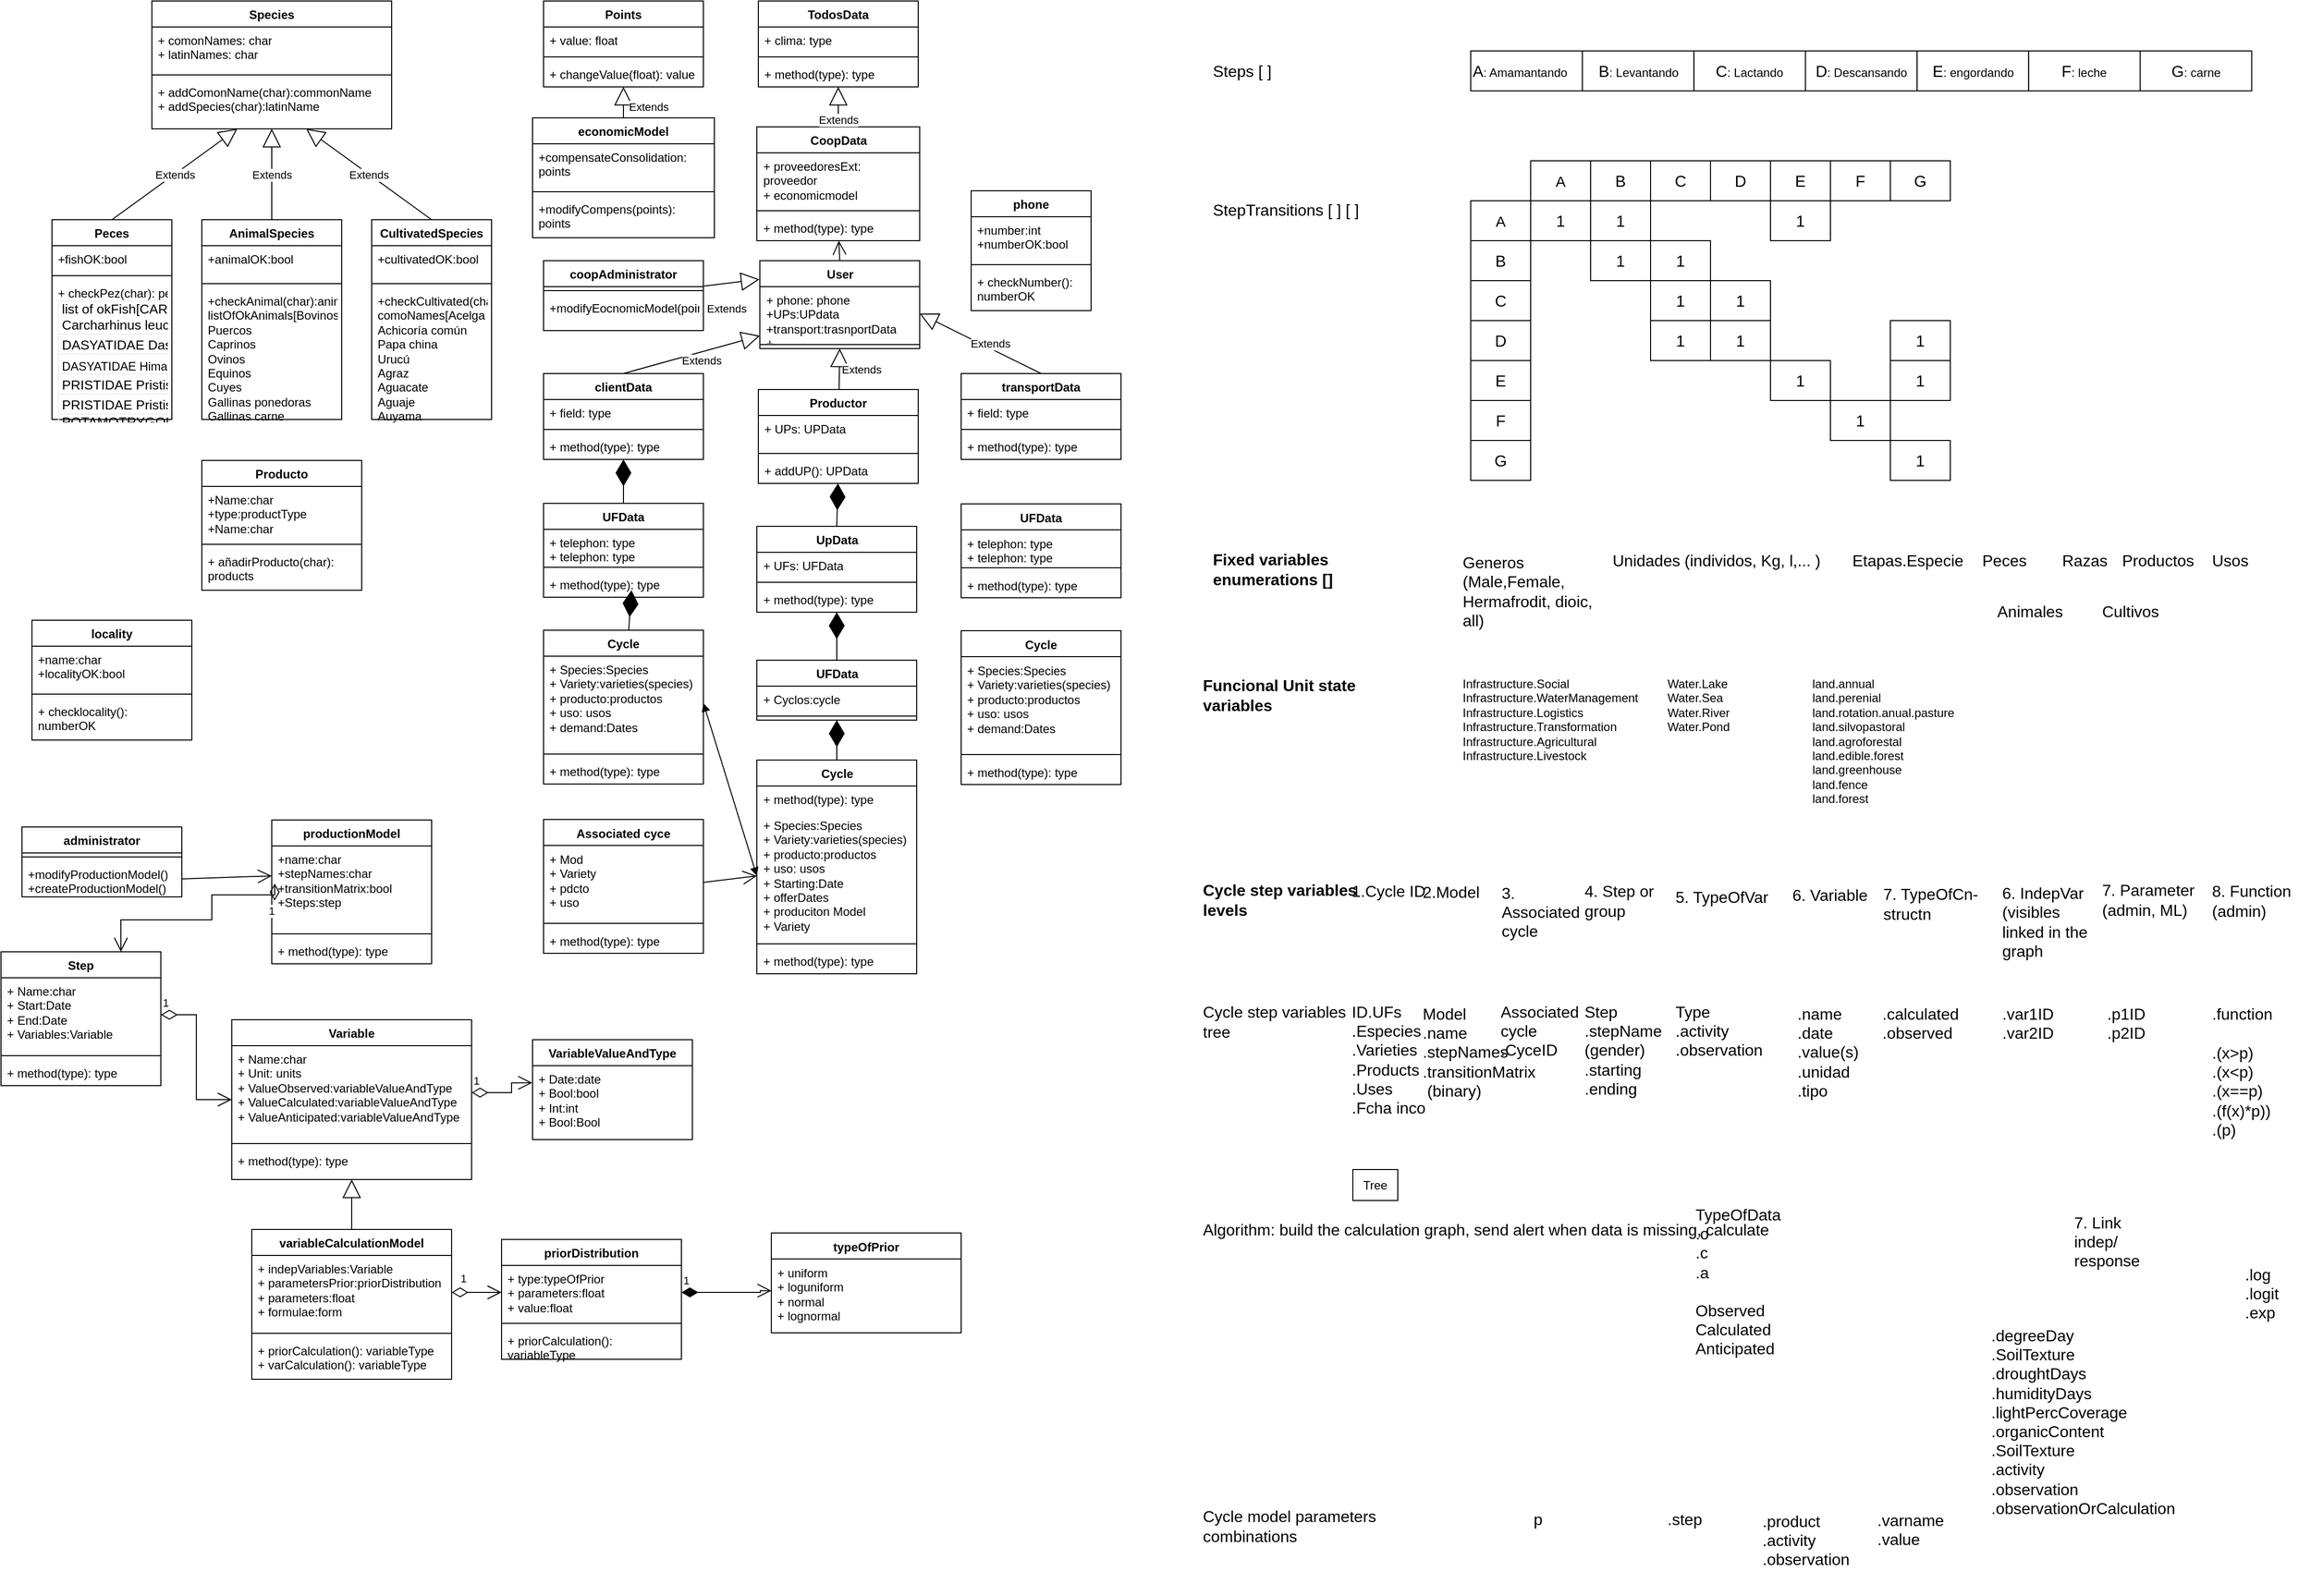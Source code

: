 <mxfile version="21.3.5" type="github" pages="2">
  <diagram id="cez-rpx9PR17WSuJuLhv" name="Genérico">
    <mxGraphModel dx="157" dy="898" grid="1" gridSize="10" guides="1" tooltips="1" connect="1" arrows="1" fold="1" page="1" pageScale="1" pageWidth="1169" pageHeight="827" math="0" shadow="0">
      <root>
        <mxCell id="0" />
        <mxCell id="1" parent="0" />
        <mxCell id="KSp4SFGzi_MSVjwqNxPU-1" value="Cycle" style="swimlane;fontStyle=1;align=center;verticalAlign=top;childLayout=stackLayout;horizontal=1;startSize=26;horizontalStack=0;resizeParent=1;resizeParentMax=0;resizeLast=0;collapsible=1;marginBottom=0;whiteSpace=wrap;html=1;" parent="1" vertex="1">
          <mxGeometry x="1925.5" y="780" width="160" height="214" as="geometry" />
        </mxCell>
        <mxCell id="KSp4SFGzi_MSVjwqNxPU-69" value="+ method(type): type" style="text;strokeColor=none;fillColor=none;align=left;verticalAlign=top;spacingLeft=4;spacingRight=4;overflow=hidden;rotatable=0;points=[[0,0.5],[1,0.5]];portConstraint=eastwest;whiteSpace=wrap;html=1;" parent="KSp4SFGzi_MSVjwqNxPU-1" vertex="1">
          <mxGeometry y="26" width="160" height="26" as="geometry" />
        </mxCell>
        <mxCell id="KSp4SFGzi_MSVjwqNxPU-2" value="&lt;div&gt;+ Species:Species&lt;/div&gt;&lt;div&gt;+ Variety:varieties(species)&lt;/div&gt;&lt;div&gt;&lt;div&gt;+ producto:productos&lt;/div&gt;&lt;div&gt;+ uso: usos&lt;br&gt;&lt;/div&gt;&lt;div&gt;+ Starting:Date&lt;/div&gt;&lt;div&gt;+ offerDates&lt;/div&gt;&lt;div&gt;+ produciton Model&lt;br&gt;&lt;/div&gt;&lt;div&gt;+ Variety&lt;/div&gt;&lt;div&gt;&lt;br&gt;&lt;br&gt;&lt;/div&gt;&lt;/div&gt;&lt;div&gt;&lt;br&gt;&lt;/div&gt;" style="text;strokeColor=none;fillColor=none;align=left;verticalAlign=top;spacingLeft=4;spacingRight=4;overflow=hidden;rotatable=0;points=[[0,0.5],[1,0.5]];portConstraint=eastwest;whiteSpace=wrap;html=1;" parent="KSp4SFGzi_MSVjwqNxPU-1" vertex="1">
          <mxGeometry y="52" width="160" height="128" as="geometry" />
        </mxCell>
        <mxCell id="KSp4SFGzi_MSVjwqNxPU-3" value="" style="line;strokeWidth=1;fillColor=none;align=left;verticalAlign=middle;spacingTop=-1;spacingLeft=3;spacingRight=3;rotatable=0;labelPosition=right;points=[];portConstraint=eastwest;strokeColor=inherit;" parent="KSp4SFGzi_MSVjwqNxPU-1" vertex="1">
          <mxGeometry y="180" width="160" height="8" as="geometry" />
        </mxCell>
        <mxCell id="KSp4SFGzi_MSVjwqNxPU-4" value="+ method(type): type" style="text;strokeColor=none;fillColor=none;align=left;verticalAlign=top;spacingLeft=4;spacingRight=4;overflow=hidden;rotatable=0;points=[[0,0.5],[1,0.5]];portConstraint=eastwest;whiteSpace=wrap;html=1;" parent="KSp4SFGzi_MSVjwqNxPU-1" vertex="1">
          <mxGeometry y="188" width="160" height="26" as="geometry" />
        </mxCell>
        <mxCell id="KSp4SFGzi_MSVjwqNxPU-66" value="UFData" style="swimlane;fontStyle=1;align=center;verticalAlign=top;childLayout=stackLayout;horizontal=1;startSize=26;horizontalStack=0;resizeParent=1;resizeParentMax=0;resizeLast=0;collapsible=1;marginBottom=0;whiteSpace=wrap;html=1;" parent="1" vertex="1">
          <mxGeometry x="1925.5" y="680" width="160" height="60" as="geometry" />
        </mxCell>
        <mxCell id="KSp4SFGzi_MSVjwqNxPU-67" value="+ Cyclos:cycle" style="text;strokeColor=none;fillColor=none;align=left;verticalAlign=top;spacingLeft=4;spacingRight=4;overflow=hidden;rotatable=0;points=[[0,0.5],[1,0.5]];portConstraint=eastwest;whiteSpace=wrap;html=1;" parent="KSp4SFGzi_MSVjwqNxPU-66" vertex="1">
          <mxGeometry y="26" width="160" height="26" as="geometry" />
        </mxCell>
        <mxCell id="KSp4SFGzi_MSVjwqNxPU-68" value="" style="line;strokeWidth=1;fillColor=none;align=left;verticalAlign=middle;spacingTop=-1;spacingLeft=3;spacingRight=3;rotatable=0;labelPosition=right;points=[];portConstraint=eastwest;strokeColor=inherit;" parent="KSp4SFGzi_MSVjwqNxPU-66" vertex="1">
          <mxGeometry y="52" width="160" height="8" as="geometry" />
        </mxCell>
        <mxCell id="KSp4SFGzi_MSVjwqNxPU-70" value="Productor" style="swimlane;fontStyle=1;align=center;verticalAlign=top;childLayout=stackLayout;horizontal=1;startSize=26;horizontalStack=0;resizeParent=1;resizeParentMax=0;resizeLast=0;collapsible=1;marginBottom=0;whiteSpace=wrap;html=1;" parent="1" vertex="1">
          <mxGeometry x="1927" y="409" width="160" height="94" as="geometry" />
        </mxCell>
        <mxCell id="KSp4SFGzi_MSVjwqNxPU-71" value="&lt;div&gt;+ UPs: UPData&lt;/div&gt;" style="text;strokeColor=none;fillColor=none;align=left;verticalAlign=top;spacingLeft=4;spacingRight=4;overflow=hidden;rotatable=0;points=[[0,0.5],[1,0.5]];portConstraint=eastwest;whiteSpace=wrap;html=1;" parent="KSp4SFGzi_MSVjwqNxPU-70" vertex="1">
          <mxGeometry y="26" width="160" height="34" as="geometry" />
        </mxCell>
        <mxCell id="KSp4SFGzi_MSVjwqNxPU-72" value="" style="line;strokeWidth=1;fillColor=none;align=left;verticalAlign=middle;spacingTop=-1;spacingLeft=3;spacingRight=3;rotatable=0;labelPosition=right;points=[];portConstraint=eastwest;strokeColor=inherit;" parent="KSp4SFGzi_MSVjwqNxPU-70" vertex="1">
          <mxGeometry y="60" width="160" height="8" as="geometry" />
        </mxCell>
        <mxCell id="KSp4SFGzi_MSVjwqNxPU-73" value="+ addUP(): UPData" style="text;strokeColor=none;fillColor=none;align=left;verticalAlign=top;spacingLeft=4;spacingRight=4;overflow=hidden;rotatable=0;points=[[0,0.5],[1,0.5]];portConstraint=eastwest;whiteSpace=wrap;html=1;" parent="KSp4SFGzi_MSVjwqNxPU-70" vertex="1">
          <mxGeometry y="68" width="160" height="26" as="geometry" />
        </mxCell>
        <mxCell id="KSp4SFGzi_MSVjwqNxPU-74" value="User" style="swimlane;fontStyle=1;align=center;verticalAlign=top;childLayout=stackLayout;horizontal=1;startSize=26;horizontalStack=0;resizeParent=1;resizeParentMax=0;resizeLast=0;collapsible=1;marginBottom=0;whiteSpace=wrap;html=1;" parent="1" vertex="1">
          <mxGeometry x="1928.5" y="280" width="160" height="88" as="geometry" />
        </mxCell>
        <mxCell id="KSp4SFGzi_MSVjwqNxPU-75" value="&lt;div&gt;+ phone: phone&lt;/div&gt;&lt;div&gt;+UPs:UPdata&lt;/div&gt;&lt;div&gt;+transport:trasnportData&lt;/div&gt;&lt;div&gt;+&lt;br&gt;&lt;/div&gt;" style="text;strokeColor=none;fillColor=none;align=left;verticalAlign=top;spacingLeft=4;spacingRight=4;overflow=hidden;rotatable=0;points=[[0,0.5],[1,0.5]];portConstraint=eastwest;whiteSpace=wrap;html=1;" parent="KSp4SFGzi_MSVjwqNxPU-74" vertex="1">
          <mxGeometry y="26" width="160" height="54" as="geometry" />
        </mxCell>
        <mxCell id="KSp4SFGzi_MSVjwqNxPU-76" value="" style="line;strokeWidth=1;fillColor=none;align=left;verticalAlign=middle;spacingTop=-1;spacingLeft=3;spacingRight=3;rotatable=0;labelPosition=right;points=[];portConstraint=eastwest;strokeColor=inherit;" parent="KSp4SFGzi_MSVjwqNxPU-74" vertex="1">
          <mxGeometry y="80" width="160" height="8" as="geometry" />
        </mxCell>
        <mxCell id="KSp4SFGzi_MSVjwqNxPU-78" value="CoopData" style="swimlane;fontStyle=1;align=center;verticalAlign=top;childLayout=stackLayout;horizontal=1;startSize=26;horizontalStack=0;resizeParent=1;resizeParentMax=0;resizeLast=0;collapsible=1;marginBottom=0;whiteSpace=wrap;html=1;" parent="1" vertex="1">
          <mxGeometry x="1925.5" y="146" width="163" height="114" as="geometry" />
        </mxCell>
        <mxCell id="KSp4SFGzi_MSVjwqNxPU-79" value="&lt;div&gt;+ proveedoresExt: proveedor&lt;/div&gt;&lt;div&gt;+ economicmodel&lt;br&gt;&lt;/div&gt;" style="text;strokeColor=none;fillColor=none;align=left;verticalAlign=top;spacingLeft=4;spacingRight=4;overflow=hidden;rotatable=0;points=[[0,0.5],[1,0.5]];portConstraint=eastwest;whiteSpace=wrap;html=1;" parent="KSp4SFGzi_MSVjwqNxPU-78" vertex="1">
          <mxGeometry y="26" width="163" height="54" as="geometry" />
        </mxCell>
        <mxCell id="KSp4SFGzi_MSVjwqNxPU-80" value="" style="line;strokeWidth=1;fillColor=none;align=left;verticalAlign=middle;spacingTop=-1;spacingLeft=3;spacingRight=3;rotatable=0;labelPosition=right;points=[];portConstraint=eastwest;strokeColor=inherit;" parent="KSp4SFGzi_MSVjwqNxPU-78" vertex="1">
          <mxGeometry y="80" width="163" height="8" as="geometry" />
        </mxCell>
        <mxCell id="KSp4SFGzi_MSVjwqNxPU-81" value="+ method(type): type" style="text;strokeColor=none;fillColor=none;align=left;verticalAlign=top;spacingLeft=4;spacingRight=4;overflow=hidden;rotatable=0;points=[[0,0.5],[1,0.5]];portConstraint=eastwest;whiteSpace=wrap;html=1;" parent="KSp4SFGzi_MSVjwqNxPU-78" vertex="1">
          <mxGeometry y="88" width="163" height="26" as="geometry" />
        </mxCell>
        <mxCell id="KSp4SFGzi_MSVjwqNxPU-86" value="TodosData" style="swimlane;fontStyle=1;align=center;verticalAlign=top;childLayout=stackLayout;horizontal=1;startSize=26;horizontalStack=0;resizeParent=1;resizeParentMax=0;resizeLast=0;collapsible=1;marginBottom=0;whiteSpace=wrap;html=1;" parent="1" vertex="1">
          <mxGeometry x="1927" y="20" width="160" height="86" as="geometry" />
        </mxCell>
        <mxCell id="KSp4SFGzi_MSVjwqNxPU-87" value="+ clima: type" style="text;strokeColor=none;fillColor=none;align=left;verticalAlign=top;spacingLeft=4;spacingRight=4;overflow=hidden;rotatable=0;points=[[0,0.5],[1,0.5]];portConstraint=eastwest;whiteSpace=wrap;html=1;" parent="KSp4SFGzi_MSVjwqNxPU-86" vertex="1">
          <mxGeometry y="26" width="160" height="26" as="geometry" />
        </mxCell>
        <mxCell id="KSp4SFGzi_MSVjwqNxPU-88" value="" style="line;strokeWidth=1;fillColor=none;align=left;verticalAlign=middle;spacingTop=-1;spacingLeft=3;spacingRight=3;rotatable=0;labelPosition=right;points=[];portConstraint=eastwest;strokeColor=inherit;" parent="KSp4SFGzi_MSVjwqNxPU-86" vertex="1">
          <mxGeometry y="52" width="160" height="8" as="geometry" />
        </mxCell>
        <mxCell id="KSp4SFGzi_MSVjwqNxPU-89" value="+ method(type): type" style="text;strokeColor=none;fillColor=none;align=left;verticalAlign=top;spacingLeft=4;spacingRight=4;overflow=hidden;rotatable=0;points=[[0,0.5],[1,0.5]];portConstraint=eastwest;whiteSpace=wrap;html=1;" parent="KSp4SFGzi_MSVjwqNxPU-86" vertex="1">
          <mxGeometry y="60" width="160" height="26" as="geometry" />
        </mxCell>
        <mxCell id="KSp4SFGzi_MSVjwqNxPU-90" value="productionModel" style="swimlane;fontStyle=1;align=center;verticalAlign=top;childLayout=stackLayout;horizontal=1;startSize=26;horizontalStack=0;resizeParent=1;resizeParentMax=0;resizeLast=0;collapsible=1;marginBottom=0;whiteSpace=wrap;html=1;" parent="1" vertex="1">
          <mxGeometry x="1440" y="840" width="160" height="144" as="geometry" />
        </mxCell>
        <mxCell id="KSp4SFGzi_MSVjwqNxPU-91" value="&lt;div&gt;+name:char&lt;div&gt;+stepNames:char&lt;br&gt;&lt;/div&gt;&lt;div&gt;+transitionMatrix:bool&lt;/div&gt;&lt;div&gt;+Steps:step&lt;/div&gt;&lt;/div&gt;&lt;div&gt;&lt;/div&gt;&lt;div&gt;&lt;br&gt;&lt;/div&gt;" style="text;strokeColor=none;fillColor=none;align=left;verticalAlign=top;spacingLeft=4;spacingRight=4;overflow=hidden;rotatable=0;points=[[0,0.5],[1,0.5]];portConstraint=eastwest;whiteSpace=wrap;html=1;" parent="KSp4SFGzi_MSVjwqNxPU-90" vertex="1">
          <mxGeometry y="26" width="160" height="84" as="geometry" />
        </mxCell>
        <mxCell id="KSp4SFGzi_MSVjwqNxPU-92" value="" style="line;strokeWidth=1;fillColor=none;align=left;verticalAlign=middle;spacingTop=-1;spacingLeft=3;spacingRight=3;rotatable=0;labelPosition=right;points=[];portConstraint=eastwest;strokeColor=inherit;" parent="KSp4SFGzi_MSVjwqNxPU-90" vertex="1">
          <mxGeometry y="110" width="160" height="8" as="geometry" />
        </mxCell>
        <mxCell id="KSp4SFGzi_MSVjwqNxPU-93" value="+ method(type): type" style="text;strokeColor=none;fillColor=none;align=left;verticalAlign=top;spacingLeft=4;spacingRight=4;overflow=hidden;rotatable=0;points=[[0,0.5],[1,0.5]];portConstraint=eastwest;whiteSpace=wrap;html=1;" parent="KSp4SFGzi_MSVjwqNxPU-90" vertex="1">
          <mxGeometry y="118" width="160" height="26" as="geometry" />
        </mxCell>
        <mxCell id="KSp4SFGzi_MSVjwqNxPU-95" value="Associated cyce" style="swimlane;fontStyle=1;align=center;verticalAlign=top;childLayout=stackLayout;horizontal=1;startSize=26;horizontalStack=0;resizeParent=1;resizeParentMax=0;resizeLast=0;collapsible=1;marginBottom=0;whiteSpace=wrap;html=1;" parent="1" vertex="1">
          <mxGeometry x="1712" y="839.5" width="160" height="134" as="geometry" />
        </mxCell>
        <mxCell id="KSp4SFGzi_MSVjwqNxPU-96" value="&lt;div&gt;+ Mod&lt;/div&gt;&lt;div&gt;+ Variety&lt;/div&gt;&lt;div&gt;&lt;div&gt;+ pdcto&lt;/div&gt;&lt;div&gt;+ uso&lt;/div&gt;&lt;div&gt;&lt;br&gt;&lt;br&gt;&lt;/div&gt;&lt;div&gt;+ Variety&lt;/div&gt;&lt;div&gt;&lt;br&gt;&lt;br&gt;&lt;/div&gt;&lt;/div&gt;&lt;div&gt;&lt;br&gt;&lt;/div&gt;" style="text;strokeColor=none;fillColor=none;align=left;verticalAlign=top;spacingLeft=4;spacingRight=4;overflow=hidden;rotatable=0;points=[[0,0.5],[1,0.5]];portConstraint=eastwest;whiteSpace=wrap;html=1;" parent="KSp4SFGzi_MSVjwqNxPU-95" vertex="1">
          <mxGeometry y="26" width="160" height="74" as="geometry" />
        </mxCell>
        <mxCell id="KSp4SFGzi_MSVjwqNxPU-97" value="" style="line;strokeWidth=1;fillColor=none;align=left;verticalAlign=middle;spacingTop=-1;spacingLeft=3;spacingRight=3;rotatable=0;labelPosition=right;points=[];portConstraint=eastwest;strokeColor=inherit;" parent="KSp4SFGzi_MSVjwqNxPU-95" vertex="1">
          <mxGeometry y="100" width="160" height="8" as="geometry" />
        </mxCell>
        <mxCell id="KSp4SFGzi_MSVjwqNxPU-98" value="+ method(type): type" style="text;strokeColor=none;fillColor=none;align=left;verticalAlign=top;spacingLeft=4;spacingRight=4;overflow=hidden;rotatable=0;points=[[0,0.5],[1,0.5]];portConstraint=eastwest;whiteSpace=wrap;html=1;" parent="KSp4SFGzi_MSVjwqNxPU-95" vertex="1">
          <mxGeometry y="108" width="160" height="26" as="geometry" />
        </mxCell>
        <mxCell id="KSp4SFGzi_MSVjwqNxPU-99" value="" style="endArrow=open;endFill=1;endSize=12;html=1;rounded=0;exitX=1;exitY=0.5;exitDx=0;exitDy=0;entryX=0;entryY=0.5;entryDx=0;entryDy=0;" parent="1" source="KSp4SFGzi_MSVjwqNxPU-96" target="KSp4SFGzi_MSVjwqNxPU-2" edge="1">
          <mxGeometry width="160" relative="1" as="geometry">
            <mxPoint x="1347" y="493.5" as="sourcePoint" />
            <mxPoint x="1507" y="493.5" as="targetPoint" />
          </mxGeometry>
        </mxCell>
        <mxCell id="KSp4SFGzi_MSVjwqNxPU-100" value="Step" style="swimlane;fontStyle=1;align=center;verticalAlign=top;childLayout=stackLayout;horizontal=1;startSize=26;horizontalStack=0;resizeParent=1;resizeParentMax=0;resizeLast=0;collapsible=1;marginBottom=0;whiteSpace=wrap;html=1;" parent="1" vertex="1">
          <mxGeometry x="1169" y="972" width="160" height="134" as="geometry" />
        </mxCell>
        <mxCell id="KSp4SFGzi_MSVjwqNxPU-101" value="&lt;div&gt;+ Name:char&lt;/div&gt;&lt;div&gt;+ Start:Date&lt;/div&gt;&lt;div&gt;&lt;div&gt;+ End:Date&lt;/div&gt;&lt;div&gt;+ Variables:Variable&lt;br&gt;&lt;/div&gt;&lt;/div&gt;&lt;div&gt;&lt;br&gt;&lt;/div&gt;" style="text;strokeColor=none;fillColor=none;align=left;verticalAlign=top;spacingLeft=4;spacingRight=4;overflow=hidden;rotatable=0;points=[[0,0.5],[1,0.5]];portConstraint=eastwest;whiteSpace=wrap;html=1;" parent="KSp4SFGzi_MSVjwqNxPU-100" vertex="1">
          <mxGeometry y="26" width="160" height="74" as="geometry" />
        </mxCell>
        <mxCell id="KSp4SFGzi_MSVjwqNxPU-102" value="" style="line;strokeWidth=1;fillColor=none;align=left;verticalAlign=middle;spacingTop=-1;spacingLeft=3;spacingRight=3;rotatable=0;labelPosition=right;points=[];portConstraint=eastwest;strokeColor=inherit;" parent="KSp4SFGzi_MSVjwqNxPU-100" vertex="1">
          <mxGeometry y="100" width="160" height="8" as="geometry" />
        </mxCell>
        <mxCell id="KSp4SFGzi_MSVjwqNxPU-103" value="+ method(type): type" style="text;strokeColor=none;fillColor=none;align=left;verticalAlign=top;spacingLeft=4;spacingRight=4;overflow=hidden;rotatable=0;points=[[0,0.5],[1,0.5]];portConstraint=eastwest;whiteSpace=wrap;html=1;" parent="KSp4SFGzi_MSVjwqNxPU-100" vertex="1">
          <mxGeometry y="108" width="160" height="26" as="geometry" />
        </mxCell>
        <mxCell id="bnmCyNIr4KmW2nt2IgBb-1" value="Producto" style="swimlane;fontStyle=1;align=center;verticalAlign=top;childLayout=stackLayout;horizontal=1;startSize=26;horizontalStack=0;resizeParent=1;resizeParentMax=0;resizeLast=0;collapsible=1;marginBottom=0;whiteSpace=wrap;html=1;" parent="1" vertex="1">
          <mxGeometry x="1370" y="480" width="160" height="130" as="geometry" />
        </mxCell>
        <mxCell id="bnmCyNIr4KmW2nt2IgBb-2" value="&lt;div&gt;+Name:char&lt;/div&gt;&lt;div&gt;+type:productType&lt;/div&gt;&lt;div&gt;+Name:char&lt;/div&gt;" style="text;strokeColor=none;fillColor=none;align=left;verticalAlign=top;spacingLeft=4;spacingRight=4;overflow=hidden;rotatable=0;points=[[0,0.5],[1,0.5]];portConstraint=eastwest;whiteSpace=wrap;html=1;" parent="bnmCyNIr4KmW2nt2IgBb-1" vertex="1">
          <mxGeometry y="26" width="160" height="54" as="geometry" />
        </mxCell>
        <mxCell id="bnmCyNIr4KmW2nt2IgBb-3" value="" style="line;strokeWidth=1;fillColor=none;align=left;verticalAlign=middle;spacingTop=-1;spacingLeft=3;spacingRight=3;rotatable=0;labelPosition=right;points=[];portConstraint=eastwest;strokeColor=inherit;" parent="bnmCyNIr4KmW2nt2IgBb-1" vertex="1">
          <mxGeometry y="80" width="160" height="8" as="geometry" />
        </mxCell>
        <mxCell id="bnmCyNIr4KmW2nt2IgBb-4" value="+ añadirProducto(char):&amp;nbsp; products" style="text;strokeColor=none;fillColor=none;align=left;verticalAlign=top;spacingLeft=4;spacingRight=4;overflow=hidden;rotatable=0;points=[[0,0.5],[1,0.5]];portConstraint=eastwest;whiteSpace=wrap;html=1;" parent="bnmCyNIr4KmW2nt2IgBb-1" vertex="1">
          <mxGeometry y="88" width="160" height="42" as="geometry" />
        </mxCell>
        <mxCell id="bnmCyNIr4KmW2nt2IgBb-8" value="Variable" style="swimlane;fontStyle=1;align=center;verticalAlign=top;childLayout=stackLayout;horizontal=1;startSize=26;horizontalStack=0;resizeParent=1;resizeParentMax=0;resizeLast=0;collapsible=1;marginBottom=0;whiteSpace=wrap;html=1;" parent="1" vertex="1">
          <mxGeometry x="1400" y="1040" width="240" height="160" as="geometry" />
        </mxCell>
        <mxCell id="bnmCyNIr4KmW2nt2IgBb-9" value="&lt;div&gt;+ Name:char&lt;/div&gt;&lt;div&gt;+ Unit: units&lt;br&gt;&lt;/div&gt;&lt;div&gt;+ ValueObserved:variableValueAndType&lt;div&gt;&lt;div&gt;+ ValueCalculated:variableValueAndType&lt;/div&gt;+ ValueAnticipated:variableValueAndType&lt;/div&gt;&lt;/div&gt;&lt;div&gt;&lt;div&gt;&lt;br&gt;&lt;br&gt;&lt;/div&gt;&lt;/div&gt;&lt;div&gt;&lt;br&gt;&lt;/div&gt;" style="text;strokeColor=none;fillColor=none;align=left;verticalAlign=top;spacingLeft=4;spacingRight=4;overflow=hidden;rotatable=0;points=[[0,0.5],[1,0.5]];portConstraint=eastwest;whiteSpace=wrap;html=1;" parent="bnmCyNIr4KmW2nt2IgBb-8" vertex="1">
          <mxGeometry y="26" width="240" height="94" as="geometry" />
        </mxCell>
        <mxCell id="bnmCyNIr4KmW2nt2IgBb-10" value="" style="line;strokeWidth=1;fillColor=none;align=left;verticalAlign=middle;spacingTop=-1;spacingLeft=3;spacingRight=3;rotatable=0;labelPosition=right;points=[];portConstraint=eastwest;strokeColor=inherit;" parent="bnmCyNIr4KmW2nt2IgBb-8" vertex="1">
          <mxGeometry y="120" width="240" height="8" as="geometry" />
        </mxCell>
        <mxCell id="bnmCyNIr4KmW2nt2IgBb-11" value="+ method(type): type" style="text;strokeColor=none;fillColor=none;align=left;verticalAlign=top;spacingLeft=4;spacingRight=4;overflow=hidden;rotatable=0;points=[[0,0.5],[1,0.5]];portConstraint=eastwest;whiteSpace=wrap;html=1;" parent="bnmCyNIr4KmW2nt2IgBb-8" vertex="1">
          <mxGeometry y="128" width="240" height="32" as="geometry" />
        </mxCell>
        <mxCell id="bnmCyNIr4KmW2nt2IgBb-13" value="VariableValueAndType" style="swimlane;fontStyle=1;align=center;verticalAlign=top;childLayout=stackLayout;horizontal=1;startSize=26;horizontalStack=0;resizeParent=1;resizeParentMax=0;resizeLast=0;collapsible=1;marginBottom=0;whiteSpace=wrap;html=1;" parent="1" vertex="1">
          <mxGeometry x="1701" y="1060" width="160" height="100" as="geometry" />
        </mxCell>
        <mxCell id="bnmCyNIr4KmW2nt2IgBb-14" value="&lt;div&gt;+ Date:date&lt;/div&gt;&lt;div&gt;+ Bool:bool&lt;br&gt;+ Int:int&lt;/div&gt;&lt;div&gt;+ Bool:Bool&lt;/div&gt;&lt;div&gt;&lt;br&gt;&lt;br&gt;&lt;/div&gt;" style="text;strokeColor=none;fillColor=none;align=left;verticalAlign=top;spacingLeft=4;spacingRight=4;overflow=hidden;rotatable=0;points=[[0,0.5],[1,0.5]];portConstraint=eastwest;whiteSpace=wrap;html=1;" parent="bnmCyNIr4KmW2nt2IgBb-13" vertex="1">
          <mxGeometry y="26" width="160" height="74" as="geometry" />
        </mxCell>
        <mxCell id="bnmCyNIr4KmW2nt2IgBb-23" value="variableCalculationModel" style="swimlane;fontStyle=1;align=center;verticalAlign=top;childLayout=stackLayout;horizontal=1;startSize=26;horizontalStack=0;resizeParent=1;resizeParentMax=0;resizeLast=0;collapsible=1;marginBottom=0;whiteSpace=wrap;html=1;" parent="1" vertex="1">
          <mxGeometry x="1420" y="1250" width="200" height="150" as="geometry" />
        </mxCell>
        <mxCell id="bnmCyNIr4KmW2nt2IgBb-24" value="&lt;div&gt;+ indepVariables:Variable&lt;/div&gt;&lt;div&gt;+ parametersPrior:priorDistribution &lt;br&gt;&lt;/div&gt;&lt;div&gt;+ parameters:float &lt;/div&gt;&lt;div&gt;+ formulae:form&lt;/div&gt;&lt;div&gt;&lt;br&gt;&lt;div&gt;&lt;br&gt;&lt;/div&gt;&lt;/div&gt;&lt;div&gt;&lt;div&gt;&lt;br&gt;&lt;br&gt;&lt;/div&gt;&lt;/div&gt;&lt;div&gt;&lt;br&gt;&lt;/div&gt;" style="text;strokeColor=none;fillColor=none;align=left;verticalAlign=top;spacingLeft=4;spacingRight=4;overflow=hidden;rotatable=0;points=[[0,0.5],[1,0.5]];portConstraint=eastwest;whiteSpace=wrap;html=1;" parent="bnmCyNIr4KmW2nt2IgBb-23" vertex="1">
          <mxGeometry y="26" width="200" height="74" as="geometry" />
        </mxCell>
        <mxCell id="bnmCyNIr4KmW2nt2IgBb-25" value="" style="line;strokeWidth=1;fillColor=none;align=left;verticalAlign=middle;spacingTop=-1;spacingLeft=3;spacingRight=3;rotatable=0;labelPosition=right;points=[];portConstraint=eastwest;strokeColor=inherit;" parent="bnmCyNIr4KmW2nt2IgBb-23" vertex="1">
          <mxGeometry y="100" width="200" height="8" as="geometry" />
        </mxCell>
        <mxCell id="bnmCyNIr4KmW2nt2IgBb-26" value="&lt;div&gt;+ priorCalculation(): variableType&lt;/div&gt;&lt;div&gt;+ varCalculation(): variableType&lt;/div&gt;" style="text;strokeColor=none;fillColor=none;align=left;verticalAlign=top;spacingLeft=4;spacingRight=4;overflow=hidden;rotatable=0;points=[[0,0.5],[1,0.5]];portConstraint=eastwest;whiteSpace=wrap;html=1;" parent="bnmCyNIr4KmW2nt2IgBb-23" vertex="1">
          <mxGeometry y="108" width="200" height="42" as="geometry" />
        </mxCell>
        <mxCell id="bnmCyNIr4KmW2nt2IgBb-27" value="" style="endArrow=block;endSize=16;endFill=0;html=1;rounded=0;exitX=0.5;exitY=0;exitDx=0;exitDy=0;" parent="1" source="bnmCyNIr4KmW2nt2IgBb-23" edge="1" target="bnmCyNIr4KmW2nt2IgBb-11">
          <mxGeometry x="-1" y="173" width="160" relative="1" as="geometry">
            <mxPoint x="1915" y="1190" as="sourcePoint" />
            <mxPoint x="1905.0" y="1340" as="targetPoint" />
            <mxPoint x="163" y="179" as="offset" />
          </mxGeometry>
        </mxCell>
        <mxCell id="bnmCyNIr4KmW2nt2IgBb-28" value="priorDistribution" style="swimlane;fontStyle=1;align=center;verticalAlign=top;childLayout=stackLayout;horizontal=1;startSize=26;horizontalStack=0;resizeParent=1;resizeParentMax=0;resizeLast=0;collapsible=1;marginBottom=0;whiteSpace=wrap;html=1;" parent="1" vertex="1">
          <mxGeometry x="1670" y="1260" width="180" height="120" as="geometry" />
        </mxCell>
        <mxCell id="bnmCyNIr4KmW2nt2IgBb-29" value="&lt;div&gt;+ type:typeOfPrior&lt;/div&gt;&lt;div&gt;+ parameters:float&lt;/div&gt;&lt;div&gt;+ value:float &lt;br&gt;&lt;/div&gt;&lt;div&gt;&lt;div&gt;&lt;br&gt;&lt;br&gt;&lt;/div&gt;&lt;/div&gt;&lt;div&gt;&lt;br&gt;&lt;/div&gt;" style="text;strokeColor=none;fillColor=none;align=left;verticalAlign=top;spacingLeft=4;spacingRight=4;overflow=hidden;rotatable=0;points=[[0,0.5],[1,0.5]];portConstraint=eastwest;whiteSpace=wrap;html=1;" parent="bnmCyNIr4KmW2nt2IgBb-28" vertex="1">
          <mxGeometry y="26" width="180" height="54" as="geometry" />
        </mxCell>
        <mxCell id="bnmCyNIr4KmW2nt2IgBb-30" value="" style="line;strokeWidth=1;fillColor=none;align=left;verticalAlign=middle;spacingTop=-1;spacingLeft=3;spacingRight=3;rotatable=0;labelPosition=right;points=[];portConstraint=eastwest;strokeColor=inherit;" parent="bnmCyNIr4KmW2nt2IgBb-28" vertex="1">
          <mxGeometry y="80" width="180" height="8" as="geometry" />
        </mxCell>
        <mxCell id="bnmCyNIr4KmW2nt2IgBb-31" value="+ priorCalculation(): variableType" style="text;strokeColor=none;fillColor=none;align=left;verticalAlign=top;spacingLeft=4;spacingRight=4;overflow=hidden;rotatable=0;points=[[0,0.5],[1,0.5]];portConstraint=eastwest;whiteSpace=wrap;html=1;" parent="bnmCyNIr4KmW2nt2IgBb-28" vertex="1">
          <mxGeometry y="88" width="180" height="32" as="geometry" />
        </mxCell>
        <mxCell id="bnmCyNIr4KmW2nt2IgBb-32" value="typeOfPrior" style="swimlane;fontStyle=1;align=center;verticalAlign=top;childLayout=stackLayout;horizontal=1;startSize=26;horizontalStack=0;resizeParent=1;resizeParentMax=0;resizeLast=0;collapsible=1;marginBottom=0;whiteSpace=wrap;html=1;" parent="1" vertex="1">
          <mxGeometry x="1940" y="1253.5" width="190" height="100" as="geometry" />
        </mxCell>
        <mxCell id="bnmCyNIr4KmW2nt2IgBb-33" value="&lt;div&gt;+ uniform&lt;/div&gt;&lt;div&gt;+ loguniform&lt;/div&gt;&lt;div&gt;+ normal&lt;/div&gt;&lt;div&gt;+ lognormal&lt;br&gt;&lt;/div&gt;&lt;div&gt;&lt;div&gt;&lt;br&gt;&lt;br&gt;&lt;/div&gt;&lt;/div&gt;&lt;div&gt;&lt;br&gt;&lt;/div&gt;" style="text;strokeColor=none;fillColor=none;align=left;verticalAlign=top;spacingLeft=4;spacingRight=4;overflow=hidden;rotatable=0;points=[[0,0.5],[1,0.5]];portConstraint=eastwest;whiteSpace=wrap;html=1;" parent="bnmCyNIr4KmW2nt2IgBb-32" vertex="1">
          <mxGeometry y="26" width="190" height="74" as="geometry" />
        </mxCell>
        <mxCell id="bnmCyNIr4KmW2nt2IgBb-36" value="AnimalSpecies" style="swimlane;fontStyle=1;align=center;verticalAlign=top;childLayout=stackLayout;horizontal=1;startSize=26;horizontalStack=0;resizeParent=1;resizeParentMax=0;resizeLast=0;collapsible=1;marginBottom=0;whiteSpace=wrap;html=1;" parent="1" vertex="1">
          <mxGeometry x="1370" y="239" width="140" height="200" as="geometry" />
        </mxCell>
        <mxCell id="bnmCyNIr4KmW2nt2IgBb-37" value="&lt;div&gt;+animalOK:bool&lt;br&gt;&lt;/div&gt;" style="text;strokeColor=none;fillColor=none;align=left;verticalAlign=top;spacingLeft=4;spacingRight=4;overflow=hidden;rotatable=0;points=[[0,0.5],[1,0.5]];portConstraint=eastwest;whiteSpace=wrap;html=1;" parent="bnmCyNIr4KmW2nt2IgBb-36" vertex="1">
          <mxGeometry y="26" width="140" height="34" as="geometry" />
        </mxCell>
        <mxCell id="bnmCyNIr4KmW2nt2IgBb-38" value="" style="line;strokeWidth=1;fillColor=none;align=left;verticalAlign=middle;spacingTop=-1;spacingLeft=3;spacingRight=3;rotatable=0;labelPosition=right;points=[];portConstraint=eastwest;strokeColor=inherit;" parent="bnmCyNIr4KmW2nt2IgBb-36" vertex="1">
          <mxGeometry y="60" width="140" height="8" as="geometry" />
        </mxCell>
        <mxCell id="bnmCyNIr4KmW2nt2IgBb-39" value="+checkAnimal(char):animalOK&lt;br&gt;listOfOkAnimals[Bovinos&lt;br&gt;Puercos&lt;br&gt;Caprinos&lt;br&gt;Ovinos&lt;br&gt;Equinos&lt;br&gt;Cuyes&lt;br&gt;Gallinas ponedoras&lt;br&gt;Gallinas carne&lt;br&gt;Gallinas doble proposito&lt;br&gt;Abejas&lt;br&gt;Avestruces&lt;br&gt;Patos&lt;br&gt;Pavos&lt;br&gt;Pintadas&lt;br&gt;Cordonices&lt;br&gt;Canarios&lt;br&gt;Insectos&lt;br&gt;Conejos&lt;br&gt;Bufalos&lt;br&gt;Abejas]&lt;br&gt;&lt;br&gt;&lt;div&gt;&lt;/div&gt;&lt;br&gt;" style="text;strokeColor=none;fillColor=none;align=left;verticalAlign=top;spacingLeft=4;spacingRight=4;overflow=hidden;rotatable=0;points=[[0,0.5],[1,0.5]];portConstraint=eastwest;whiteSpace=wrap;html=1;" parent="bnmCyNIr4KmW2nt2IgBb-36" vertex="1">
          <mxGeometry y="68" width="140" height="132" as="geometry" />
        </mxCell>
        <mxCell id="bnmCyNIr4KmW2nt2IgBb-41" value="Peces" style="swimlane;fontStyle=1;align=center;verticalAlign=top;childLayout=stackLayout;horizontal=1;startSize=26;horizontalStack=0;resizeParent=1;resizeParentMax=0;resizeLast=0;collapsible=1;marginBottom=0;whiteSpace=wrap;html=1;" parent="1" vertex="1">
          <mxGeometry x="1220" y="239" width="120" height="200" as="geometry" />
        </mxCell>
        <mxCell id="jO_6KhbkxEUZzAkIXSuS-63" value="+fishOK:bool" style="text;strokeColor=none;fillColor=none;align=left;verticalAlign=top;spacingLeft=4;spacingRight=4;overflow=hidden;rotatable=0;points=[[0,0.5],[1,0.5]];portConstraint=eastwest;whiteSpace=wrap;html=1;" parent="bnmCyNIr4KmW2nt2IgBb-41" vertex="1">
          <mxGeometry y="26" width="120" height="26" as="geometry" />
        </mxCell>
        <mxCell id="bnmCyNIr4KmW2nt2IgBb-43" value="" style="line;strokeWidth=1;fillColor=none;align=left;verticalAlign=middle;spacingTop=-1;spacingLeft=3;spacingRight=3;rotatable=0;labelPosition=right;points=[];portConstraint=eastwest;strokeColor=inherit;" parent="bnmCyNIr4KmW2nt2IgBb-41" vertex="1">
          <mxGeometry y="52" width="120" height="8" as="geometry" />
        </mxCell>
        <mxCell id="bnmCyNIr4KmW2nt2IgBb-44" value="+ checkPez(char): pezOK &lt;br&gt;&lt;table style=&quot;table-layout:fixed;font-size:10pt;font-family:Arial;width:0px;border-collapse:collapse;border:none&quot; dir=&quot;ltr&quot; cellspacing=&quot;0&quot; cellpadding=&quot;0&quot; border=&quot;1&quot;&gt;&lt;colgroup&gt;&lt;col width=&quot;215&quot;&gt;&lt;/colgroup&gt;&lt;tbody&gt;&lt;tr style=&quot;height:20px;&quot;&gt;&lt;td data-sheets-value=&quot;{&amp;quot;1&amp;quot;:2,&amp;quot;2&amp;quot;:&amp;quot;CARCHARHINIDAE Carcharhinus leucas&amp;quot;}&quot; style=&quot;overflow:hidden;padding:0px 3px 0px 3px;vertical-align:bottom;&quot;&gt;list of okFish[CARCHARHINIDAE Carcharhinus leucas&lt;/td&gt;&lt;/tr&gt;&lt;tr style=&quot;height:20px;&quot;&gt;&lt;td data-sheets-value=&quot;{&amp;quot;1&amp;quot;:2,&amp;quot;2&amp;quot;:&amp;quot;DASYATIDAE Dasyatis guttata&amp;quot;}&quot; style=&quot;overflow:hidden;padding:0px 3px 0px 3px;vertical-align:bottom;&quot;&gt;DASYATIDAE Dasyatis guttata&lt;/td&gt;&lt;/tr&gt;&lt;tr style=&quot;height:20px;&quot;&gt;&lt;td data-sheets-value=&quot;{&amp;quot;1&amp;quot;:2,&amp;quot;2&amp;quot;:&amp;quot;DASYATIDAE Himantura schmardae&amp;quot;}&quot; style=&quot;overflow:hidden;padding:0px 3px 0px 3px;vertical-align:bottom;font-size:9pt;&quot;&gt;DASYATIDAE Himantura schmardae&lt;/td&gt;&lt;/tr&gt;&lt;tr style=&quot;height:20px;&quot;&gt;&lt;td data-sheets-value=&quot;{&amp;quot;1&amp;quot;:2,&amp;quot;2&amp;quot;:&amp;quot;PRISTIDAE Pristis pristis&amp;quot;}&quot; style=&quot;overflow:hidden;padding:0px 3px 0px 3px;vertical-align:bottom;&quot;&gt;PRISTIDAE Pristis pristis&lt;/td&gt;&lt;/tr&gt;&lt;tr style=&quot;height:20px;&quot;&gt;&lt;td data-sheets-value=&quot;{&amp;quot;1&amp;quot;:2,&amp;quot;2&amp;quot;:&amp;quot;PRISTIDAE Pristis pectinata&amp;quot;}&quot; style=&quot;overflow:hidden;padding:0px 3px 0px 3px;vertical-align:bottom;&quot;&gt;PRISTIDAE Pristis pectinata&lt;/td&gt;&lt;/tr&gt;&lt;tr style=&quot;height:20px;&quot;&gt;&lt;td data-sheets-value=&quot;{&amp;quot;1&amp;quot;:2,&amp;quot;2&amp;quot;:&amp;quot;POTAMOTRYGONIDAE Potamotrygon magdalenae&amp;quot;}&quot; style=&quot;overflow:hidden;padding:0px 3px 0px 3px;vertical-align:bottom;&quot;&gt;POTAMOTRYGONIDAE Potamotrygon magdalenae&lt;/td&gt;&lt;/tr&gt;&lt;tr style=&quot;height:20px;&quot;&gt;&lt;td data-sheets-value=&quot;{&amp;quot;1&amp;quot;:2,&amp;quot;2&amp;quot;:&amp;quot;OSTEOGLOSSIDAE Osteoglossum bicirrhosum&amp;quot;}&quot; style=&quot;overflow:hidden;padding:0px 3px 0px 3px;vertical-align:bottom;&quot;&gt;OSTEOGLOSSIDAE Osteoglossum bicirrhosum&lt;/td&gt;&lt;/tr&gt;&lt;tr style=&quot;height:20px;&quot;&gt;&lt;td data-sheets-value=&quot;{&amp;quot;1&amp;quot;:2,&amp;quot;2&amp;quot;:&amp;quot;ARAPAIMIDAE Arapaima gigas&amp;quot;}&quot; style=&quot;overflow:hidden;padding:0px 3px 0px 3px;vertical-align:bottom;&quot;&gt;ARAPAIMIDAE Arapaima gigas&lt;/td&gt;&lt;/tr&gt;&lt;tr style=&quot;height:20px;&quot;&gt;&lt;td data-sheets-value=&quot;{&amp;quot;1&amp;quot;:2,&amp;quot;2&amp;quot;:&amp;quot;PRISTIGASTERIDAE Pellona castelnaeana&amp;quot;}&quot; style=&quot;overflow:hidden;padding:0px 3px 0px 3px;vertical-align:bottom;&quot;&gt;PRISTIGASTERIDAE Pellona castelnaeana&lt;/td&gt;&lt;/tr&gt;&lt;tr style=&quot;height:20px;&quot;&gt;&lt;td data-sheets-value=&quot;{&amp;quot;1&amp;quot;:2,&amp;quot;2&amp;quot;:&amp;quot;PRISTIGASTERIDAE Pellona flavipinnis&amp;quot;}&quot; style=&quot;overflow:hidden;padding:0px 3px 0px 3px;vertical-align:bottom;&quot;&gt;PRISTIGASTERIDAE Pellona flavipinnis&lt;/td&gt;&lt;/tr&gt;&lt;tr style=&quot;height:20px;&quot;&gt;&lt;td data-sheets-value=&quot;{&amp;quot;1&amp;quot;:2,&amp;quot;2&amp;quot;:&amp;quot;MEGALOPIDAE Megalops atlanticus&amp;quot;}&quot; style=&quot;overflow:hidden;padding:0px 3px 0px 3px;vertical-align:bottom;&quot;&gt;MEGALOPIDAE Megalops atlanticus&lt;/td&gt;&lt;/tr&gt;&lt;tr style=&quot;height:20px;&quot;&gt;&lt;td data-sheets-value=&quot;{&amp;quot;1&amp;quot;:2,&amp;quot;2&amp;quot;:&amp;quot;ANOSTOMIDAE Leporinus fasciatus&amp;quot;}&quot; style=&quot;overflow:hidden;padding:0px 3px 0px 3px;vertical-align:bottom;&quot;&gt;ANOSTOMIDAE Leporinus fasciatus&lt;/td&gt;&lt;/tr&gt;&lt;tr style=&quot;height:20px;&quot;&gt;&lt;td data-sheets-value=&quot;{&amp;quot;1&amp;quot;:2,&amp;quot;2&amp;quot;:&amp;quot;ANOSTOMIDAE Leporinus agassizii&amp;quot;}&quot; style=&quot;overflow:hidden;padding:0px 3px 0px 3px;vertical-align:bottom;&quot;&gt;ANOSTOMIDAE Leporinus agassizii&lt;/td&gt;&lt;/tr&gt;&lt;tr style=&quot;height:20px;&quot;&gt;&lt;td data-sheets-value=&quot;{&amp;quot;1&amp;quot;:2,&amp;quot;2&amp;quot;:&amp;quot;ANOSTOMIDAE Leporinus friderici&amp;quot;}&quot; style=&quot;overflow:hidden;padding:0px 3px 0px 3px;vertical-align:bottom;&quot;&gt;ANOSTOMIDAE Leporinus friderici&lt;/td&gt;&lt;/tr&gt;&lt;tr style=&quot;height:20px;&quot;&gt;&lt;td data-sheets-value=&quot;{&amp;quot;1&amp;quot;:2,&amp;quot;2&amp;quot;:&amp;quot;ANOSTOMIDAE Leporinus muyscorum&amp;quot;}&quot; style=&quot;overflow:hidden;padding:0px 3px 0px 3px;vertical-align:bottom;&quot;&gt;ANOSTOMIDAE Leporinus muyscorum&lt;/td&gt;&lt;/tr&gt;&lt;tr style=&quot;height:20px;&quot;&gt;&lt;td data-sheets-value=&quot;{&amp;quot;1&amp;quot;:2,&amp;quot;2&amp;quot;:&amp;quot;ANOSTOMIDAE Leporinus striatus&amp;quot;}&quot; style=&quot;overflow:hidden;padding:0px 3px 0px 3px;vertical-align:bottom;&quot;&gt;ANOSTOMIDAE Leporinus striatus&lt;/td&gt;&lt;/tr&gt;&lt;tr style=&quot;height:20px;&quot;&gt;&lt;td data-sheets-value=&quot;{&amp;quot;1&amp;quot;:2,&amp;quot;2&amp;quot;:&amp;quot;ANOSTOMIDAE Schizodon corti&amp;quot;}&quot; style=&quot;overflow:hidden;padding:0px 3px 0px 3px;vertical-align:bottom;&quot;&gt;ANOSTOMIDAE Schizodon corti&lt;/td&gt;&lt;/tr&gt;&lt;tr style=&quot;height:20px;&quot;&gt;&lt;td data-sheets-value=&quot;{&amp;quot;1&amp;quot;:2,&amp;quot;2&amp;quot;:&amp;quot;ANOSTOMIDAE, Schizodon fasciatum&amp;quot;}&quot; style=&quot;overflow:hidden;padding:0px 3px 0px 3px;vertical-align:bottom;&quot;&gt;ANOSTOMIDAE, Schizodon fasciatum&lt;/td&gt;&lt;/tr&gt;&lt;tr style=&quot;height:20px;&quot;&gt;&lt;td data-sheets-value=&quot;{&amp;quot;1&amp;quot;:2,&amp;quot;2&amp;quot;:&amp;quot;ANOSTOMIDAE Schizodon scotorhabdotus&amp;quot;}&quot; style=&quot;overflow:hidden;padding:0px 3px 0px 3px;vertical-align:bottom;&quot;&gt;ANOSTOMIDAE Schizodon scotorhabdotus&lt;/td&gt;&lt;/tr&gt;&lt;tr style=&quot;height:20px;&quot;&gt;&lt;td data-sheets-value=&quot;{&amp;quot;1&amp;quot;:2,&amp;quot;2&amp;quot;:&amp;quot;ANOSTOMIDAE Astyanax fasciatus&amp;quot;}&quot; style=&quot;overflow:hidden;padding:0px 3px 0px 3px;vertical-align:bottom;&quot;&gt;ANOSTOMIDAE Astyanax fasciatus&lt;/td&gt;&lt;/tr&gt;&lt;tr style=&quot;height:20px;&quot;&gt;&lt;td data-sheets-value=&quot;{&amp;quot;1&amp;quot;:2,&amp;quot;2&amp;quot;:&amp;quot;CHARACIDAE Brycon argenteus&amp;quot;}&quot; style=&quot;overflow:hidden;padding:0px 3px 0px 3px;vertical-align:bottom;&quot;&gt;CHARACIDAE Brycon argenteus&lt;/td&gt;&lt;/tr&gt;&lt;tr style=&quot;height:20px;&quot;&gt;&lt;td data-sheets-value=&quot;{&amp;quot;1&amp;quot;:2,&amp;quot;2&amp;quot;:&amp;quot;CHARACIDAE Brycon amazonicus&amp;quot;}&quot; style=&quot;overflow:hidden;padding:0px 3px 0px 3px;vertical-align:bottom;&quot;&gt;CHARACIDAE Brycon amazonicus&lt;/td&gt;&lt;/tr&gt;&lt;tr style=&quot;height:20px;&quot;&gt;&lt;td data-sheets-value=&quot;{&amp;quot;1&amp;quot;:2,&amp;quot;2&amp;quot;:&amp;quot;CHARACIDAE Brycon cephalus&amp;quot;}&quot; style=&quot;overflow:hidden;padding:0px 3px 0px 3px;vertical-align:bottom;&quot;&gt;CHARACIDAE Brycon cephalus&lt;/td&gt;&lt;/tr&gt;&lt;tr style=&quot;height:20px;&quot;&gt;&lt;td data-sheets-value=&quot;{&amp;quot;1&amp;quot;:2,&amp;quot;2&amp;quot;:&amp;quot;CHARACIDAE Brycon falcatus&amp;quot;}&quot; style=&quot;overflow:hidden;padding:0px 3px 0px 3px;vertical-align:bottom;&quot;&gt;CHARACIDAE Brycon falcatus&lt;/td&gt;&lt;/tr&gt;&lt;tr style=&quot;height:20px;&quot;&gt;&lt;td data-sheets-value=&quot;{&amp;quot;1&amp;quot;:2,&amp;quot;2&amp;quot;:&amp;quot;CHARACIDAE Brycon henni&amp;quot;}&quot; style=&quot;overflow:hidden;padding:0px 3px 0px 3px;vertical-align:bottom;&quot;&gt;CHARACIDAE Brycon henni&lt;/td&gt;&lt;/tr&gt;&lt;tr style=&quot;height:20px;&quot;&gt;&lt;td data-sheets-value=&quot;{&amp;quot;1&amp;quot;:2,&amp;quot;2&amp;quot;:&amp;quot;CHARACIDAE Brycon meeki&amp;quot;}&quot; style=&quot;overflow:hidden;padding:0px 3px 0px 3px;vertical-align:bottom;&quot;&gt;CHARACIDAE Brycon meeki&lt;/td&gt;&lt;/tr&gt;&lt;tr style=&quot;height:20px;&quot;&gt;&lt;td data-sheets-value=&quot;{&amp;quot;1&amp;quot;:2,&amp;quot;2&amp;quot;:&amp;quot;CHARACIDAE Brycon melanopterus&amp;quot;}&quot; style=&quot;overflow:hidden;padding:0px 3px 0px 3px;vertical-align:bottom;&quot;&gt;CHARACIDAE Brycon melanopterus&lt;/td&gt;&lt;/tr&gt;&lt;tr style=&quot;height:20px;&quot;&gt;&lt;td data-sheets-value=&quot;{&amp;quot;1&amp;quot;:2,&amp;quot;2&amp;quot;:&amp;quot;CHARACIDAE Brycon moorei&amp;quot;}&quot; style=&quot;overflow:hidden;padding:0px 3px 0px 3px;vertical-align:bottom;&quot;&gt;CHARACIDAE Brycon moorei&lt;/td&gt;&lt;/tr&gt;&lt;tr style=&quot;height:20px;&quot;&gt;&lt;td data-sheets-value=&quot;{&amp;quot;1&amp;quot;:2,&amp;quot;2&amp;quot;:&amp;quot;CHARACIDAE Brycon oligolepis&amp;quot;}&quot; style=&quot;overflow:hidden;padding:0px 3px 0px 3px;vertical-align:bottom;&quot;&gt;CHARACIDAE Brycon oligolepis&lt;/td&gt;&lt;/tr&gt;&lt;tr style=&quot;height:20px;&quot;&gt;&lt;td data-sheets-value=&quot;{&amp;quot;1&amp;quot;:2,&amp;quot;2&amp;quot;:&amp;quot;CHARACIDAE Brycon sinuensis&amp;quot;}&quot; style=&quot;overflow:hidden;padding:0px 3px 0px 3px;vertical-align:bottom;&quot;&gt;CHARACIDAE Brycon sinuensis&lt;/td&gt;&lt;/tr&gt;&lt;tr style=&quot;height:20px;&quot;&gt;&lt;td data-sheets-value=&quot;{&amp;quot;1&amp;quot;:2,&amp;quot;2&amp;quot;:&amp;quot;CHARACIDAE Colossoma macropomum&amp;quot;}&quot; style=&quot;overflow:hidden;padding:0px 3px 0px 3px;vertical-align:bottom;&quot;&gt;CHARACIDAE Colossoma macropomum&lt;/td&gt;&lt;/tr&gt;&lt;tr style=&quot;height:20px;&quot;&gt;&lt;td data-sheets-value=&quot;{&amp;quot;1&amp;quot;:2,&amp;quot;2&amp;quot;:&amp;quot;CHARACIDAE Cynopotamus atratoensis&amp;quot;}&quot; style=&quot;overflow:hidden;padding:0px 3px 0px 3px;vertical-align:bottom;&quot;&gt;CHARACIDAE Cynopotamus atratoensis&lt;/td&gt;&lt;/tr&gt;&lt;tr style=&quot;height:20px;&quot;&gt;&lt;td data-sheets-value=&quot;{&amp;quot;1&amp;quot;:2,&amp;quot;2&amp;quot;:&amp;quot;CHARACIDAE Cynopotamus magdalenae&amp;quot;}&quot; style=&quot;overflow:hidden;padding:0px 3px 0px 3px;vertical-align:bottom;&quot;&gt;CHARACIDAE Cynopotamus magdalenae&lt;/td&gt;&lt;/tr&gt;&lt;tr style=&quot;height:20px;&quot;&gt;&lt;td data-sheets-value=&quot;{&amp;quot;1&amp;quot;:2,&amp;quot;2&amp;quot;:&amp;quot;CHARACIDAE Myloplus rubripinnis&amp;quot;}&quot; style=&quot;overflow:hidden;padding:0px 3px 0px 3px;vertical-align:bottom;&quot;&gt;CHARACIDAE Myloplus rubripinnis&lt;/td&gt;&lt;/tr&gt;&lt;tr style=&quot;height:20px;&quot;&gt;&lt;td data-sheets-value=&quot;{&amp;quot;1&amp;quot;:2,&amp;quot;2&amp;quot;:&amp;quot;CHARACIDAE Mylossoma duriventre&amp;quot;}&quot; style=&quot;overflow:hidden;padding:0px 3px 0px 3px;vertical-align:bottom;&quot;&gt;CHARACIDAE Mylossoma duriventre&lt;/td&gt;&lt;/tr&gt;&lt;tr style=&quot;height:20px;&quot;&gt;&lt;td data-sheets-value=&quot;{&amp;quot;1&amp;quot;:2,&amp;quot;2&amp;quot;:&amp;quot;CHARACIDAE Piaractus brachypomum&amp;quot;}&quot; style=&quot;overflow:hidden;padding:0px 3px 0px 3px;vertical-align:bottom;&quot;&gt;CHARACIDAE Piaractus brachypomum&lt;/td&gt;&lt;/tr&gt;&lt;tr style=&quot;height:20px;&quot;&gt;&lt;td data-sheets-value=&quot;{&amp;quot;1&amp;quot;:2,&amp;quot;2&amp;quot;:&amp;quot;CHARACIDAE Pygocentrus cariba&amp;quot;}&quot; style=&quot;overflow:hidden;padding:0px 3px 0px 3px;vertical-align:bottom;&quot;&gt;CHARACIDAE Pygocentrus cariba&lt;/td&gt;&lt;/tr&gt;&lt;tr style=&quot;height:20px;&quot;&gt;&lt;td data-sheets-value=&quot;{&amp;quot;1&amp;quot;:2,&amp;quot;2&amp;quot;:&amp;quot;CHARACIDAE Pygocentrus nattereri&amp;quot;}&quot; style=&quot;overflow:hidden;padding:0px 3px 0px 3px;vertical-align:bottom;&quot;&gt;CHARACIDAE Pygocentrus nattereri&lt;/td&gt;&lt;/tr&gt;&lt;tr style=&quot;height:20px;&quot;&gt;&lt;td data-sheets-value=&quot;{&amp;quot;1&amp;quot;:2,&amp;quot;2&amp;quot;:&amp;quot;CHARACIDAE Salminus affinis&amp;quot;}&quot; style=&quot;overflow:hidden;padding:0px 3px 0px 3px;vertical-align:bottom;&quot;&gt;CHARACIDAE Salminus affinis&lt;/td&gt;&lt;/tr&gt;&lt;tr style=&quot;height:20px;&quot;&gt;&lt;td data-sheets-value=&quot;{&amp;quot;1&amp;quot;:2,&amp;quot;2&amp;quot;:&amp;quot;CHARACIDAE Salminus hilarii&amp;quot;}&quot; style=&quot;overflow:hidden;padding:0px 3px 0px 3px;vertical-align:bottom;&quot;&gt;CHARACIDAE Salminus hilarii&lt;/td&gt;&lt;/tr&gt;&lt;tr style=&quot;height:20px;&quot;&gt;&lt;td data-sheets-value=&quot;{&amp;quot;1&amp;quot;:2,&amp;quot;2&amp;quot;:&amp;quot;CHARACIDAE Serrasalmus rhombeus&amp;quot;}&quot; style=&quot;overflow:hidden;padding:0px 3px 0px 3px;vertical-align:bottom;&quot;&gt;CHARACIDAE Serrasalmus rhombeus&lt;/td&gt;&lt;/tr&gt;&lt;tr style=&quot;height:20px;&quot;&gt;&lt;td data-sheets-value=&quot;{&amp;quot;1&amp;quot;:2,&amp;quot;2&amp;quot;:&amp;quot;CHARACIDAE Triportheus angulatus&amp;quot;}&quot; style=&quot;overflow:hidden;padding:0px 3px 0px 3px;vertical-align:bottom;&quot;&gt;CHARACIDAE Triportheus angulatus&lt;/td&gt;&lt;/tr&gt;&lt;tr style=&quot;height:20px;&quot;&gt;&lt;td data-sheets-value=&quot;{&amp;quot;1&amp;quot;:2,&amp;quot;2&amp;quot;:&amp;quot;CHARACIDAE Triportheus magdalenae&amp;quot;}&quot; style=&quot;overflow:hidden;padding:0px 3px 0px 3px;vertical-align:bottom;&quot;&gt;CHARACIDAE Triportheus magdalenae&lt;/td&gt;&lt;/tr&gt;&lt;tr style=&quot;height:20px;&quot;&gt;&lt;td data-sheets-value=&quot;{&amp;quot;1&amp;quot;:2,&amp;quot;2&amp;quot;:&amp;quot;CHARACIDAE Curimata mivartii&amp;quot;}&quot; style=&quot;overflow:hidden;padding:0px 3px 0px 3px;vertical-align:bottom;font-size:11pt;&quot;&gt;CHARACIDAE Curimata mivartii&lt;/td&gt;&lt;/tr&gt;&lt;tr style=&quot;height:20px;&quot;&gt;&lt;td data-sheets-value=&quot;{&amp;quot;1&amp;quot;:2,&amp;quot;2&amp;quot;:&amp;quot;CURIMATIDAE Curimata vittata&amp;quot;}&quot; style=&quot;overflow:hidden;padding:0px 3px 0px 3px;vertical-align:bottom;&quot;&gt;CURIMATIDAE Curimata vittata&lt;/td&gt;&lt;/tr&gt;&lt;tr style=&quot;height:20px;&quot;&gt;&lt;td data-sheets-value=&quot;{&amp;quot;1&amp;quot;:2,&amp;quot;2&amp;quot;:&amp;quot;CURIMATIDAE Cyphocharax magdalenae&amp;quot;}&quot; style=&quot;overflow:hidden;padding:0px 3px 0px 3px;vertical-align:bottom;&quot;&gt;CURIMATIDAE Cyphocharax magdalenae&lt;/td&gt;&lt;/tr&gt;&lt;tr style=&quot;height:20px;&quot;&gt;&lt;td data-sheets-value=&quot;{&amp;quot;1&amp;quot;:2,&amp;quot;2&amp;quot;:&amp;quot;CURIMATIDAE Potamorhina altamazonica&amp;quot;}&quot; style=&quot;overflow:hidden;padding:0px 3px 0px 3px;vertical-align:bottom;&quot;&gt;CURIMATIDAE Potamorhina altamazonica&lt;/td&gt;&lt;/tr&gt;&lt;tr style=&quot;height:20px;&quot;&gt;&lt;td data-sheets-value=&quot;{&amp;quot;1&amp;quot;:2,&amp;quot;2&amp;quot;:&amp;quot;CURIMATIDAE Potamorhina latior&amp;quot;}&quot; style=&quot;overflow:hidden;padding:0px 3px 0px 3px;vertical-align:bottom;&quot;&gt;CURIMATIDAE Potamorhina latior&lt;/td&gt;&lt;/tr&gt;&lt;tr style=&quot;height:20px;&quot;&gt;&lt;td data-sheets-value=&quot;{&amp;quot;1&amp;quot;:2,&amp;quot;2&amp;quot;:&amp;quot;CURIMATIDAE Pseudocurimata lineopunctata&amp;quot;}&quot; style=&quot;overflow:hidden;padding:0px 3px 0px 3px;vertical-align:bottom;&quot;&gt;CURIMATIDAE Pseudocurimata lineopunctata&lt;/td&gt;&lt;/tr&gt;&lt;tr style=&quot;height:20px;&quot;&gt;&lt;td data-sheets-value=&quot;{&amp;quot;1&amp;quot;:2,&amp;quot;2&amp;quot;:&amp;quot;CYNODONTIDAE Cynodon gibbus&amp;quot;}&quot; style=&quot;overflow:hidden;padding:0px 3px 0px 3px;vertical-align:bottom;&quot;&gt;CYNODONTIDAE Cynodon gibbus&lt;/td&gt;&lt;/tr&gt;&lt;tr style=&quot;height:20px;&quot;&gt;&lt;td data-sheets-value=&quot;{&amp;quot;1&amp;quot;:2,&amp;quot;2&amp;quot;:&amp;quot;CYNODONTIDAE Hydrolycus armatus&amp;quot;}&quot; style=&quot;overflow:hidden;padding:0px 3px 0px 3px;vertical-align:bottom;&quot;&gt;CYNODONTIDAE Hydrolycus armatus&lt;/td&gt;&lt;/tr&gt;&lt;tr style=&quot;height:20px;&quot;&gt;&lt;td data-sheets-value=&quot;{&amp;quot;1&amp;quot;:2,&amp;quot;2&amp;quot;:&amp;quot;CYNODONTIDAE Hydrolycus scomberoides&amp;quot;}&quot; style=&quot;overflow:hidden;padding:0px 3px 0px 3px;vertical-align:bottom;&quot;&gt;CYNODONTIDAE Hydrolycus scomberoides&lt;/td&gt;&lt;/tr&gt;&lt;tr style=&quot;height:20px;&quot;&gt;&lt;td data-sheets-value=&quot;{&amp;quot;1&amp;quot;:2,&amp;quot;2&amp;quot;:&amp;quot;CYNODONTIDAE Rhaphiodon vulpinus&amp;quot;}&quot; style=&quot;overflow:hidden;padding:0px 3px 0px 3px;vertical-align:bottom;&quot;&gt;CYNODONTIDAE Rhaphiodon vulpinus&lt;/td&gt;&lt;/tr&gt;&lt;tr style=&quot;height:20px;&quot;&gt;&lt;td data-sheets-value=&quot;{&amp;quot;1&amp;quot;:2,&amp;quot;2&amp;quot;:&amp;quot;CYNODONTIDAE Hoplerythrinus unitaeniatus&amp;quot;}&quot; style=&quot;overflow:hidden;padding:0px 3px 0px 3px;vertical-align:bottom;&quot;&gt;CYNODONTIDAE Hoplerythrinus unitaeniatus&lt;/td&gt;&lt;/tr&gt;&lt;tr style=&quot;height:20px;&quot;&gt;&lt;td data-sheets-value=&quot;{&amp;quot;1&amp;quot;:2,&amp;quot;2&amp;quot;:&amp;quot;ERYTHRINIDAE Hoplias malabaricus&amp;quot;}&quot; style=&quot;overflow:hidden;padding:0px 3px 0px 3px;vertical-align:bottom;&quot;&gt;ERYTHRINIDAE Hoplias malabaricus&lt;/td&gt;&lt;/tr&gt;&lt;tr style=&quot;height:20px;&quot;&gt;&lt;td data-sheets-value=&quot;{&amp;quot;1&amp;quot;:2,&amp;quot;2&amp;quot;:&amp;quot;PROCHILODONTIDAE  Ichthyoelephas\nlongirostris&amp;quot;}&quot; style=&quot;overflow:hidden;padding:0px 3px 0px 3px;vertical-align:bottom;&quot;&gt;PROCHILODONTIDAE  Ichthyoelephas&lt;br&gt;longirostris&lt;/td&gt;&lt;/tr&gt;&lt;tr style=&quot;height:20px;&quot;&gt;&lt;td data-sheets-value=&quot;{&amp;quot;1&amp;quot;:2,&amp;quot;2&amp;quot;:&amp;quot;PROCHILODONTIDAE Prochilodus magdalenae&amp;quot;}&quot; style=&quot;overflow:hidden;padding:0px 3px 0px 3px;vertical-align:bottom;&quot;&gt;PROCHILODONTIDAE Prochilodus magdalenae&lt;/td&gt;&lt;/tr&gt;&lt;tr style=&quot;height:20px;&quot;&gt;&lt;td data-sheets-value=&quot;{&amp;quot;1&amp;quot;:2,&amp;quot;2&amp;quot;:&amp;quot;PROCHILODONTIDAE Prochilodus mariae&amp;quot;}&quot; style=&quot;overflow:hidden;padding:0px 3px 0px 3px;vertical-align:bottom;&quot;&gt;PROCHILODONTIDAE Prochilodus mariae&lt;/td&gt;&lt;/tr&gt;&lt;tr style=&quot;height:20px;&quot;&gt;&lt;td data-sheets-value=&quot;{&amp;quot;1&amp;quot;:2,&amp;quot;2&amp;quot;:&amp;quot;PROCHILODONTIDAE Prochilodus nigricans&amp;quot;}&quot; style=&quot;overflow:hidden;padding:0px 3px 0px 3px;vertical-align:bottom;&quot;&gt;PROCHILODONTIDAE Prochilodus nigricans&lt;/td&gt;&lt;/tr&gt;&lt;tr style=&quot;height:20px;&quot;&gt;&lt;td data-sheets-value=&quot;{&amp;quot;1&amp;quot;:2,&amp;quot;2&amp;quot;:&amp;quot;PROCHILODONTIDAE Prochilodus reticulatus&amp;quot;}&quot; style=&quot;overflow:hidden;padding:0px 3px 0px 3px;vertical-align:bottom;&quot;&gt;PROCHILODONTIDAE Prochilodus reticulatus&lt;/td&gt;&lt;/tr&gt;&lt;tr style=&quot;height:20px;&quot;&gt;&lt;td data-sheets-value=&quot;{&amp;quot;1&amp;quot;:2,&amp;quot;2&amp;quot;:&amp;quot;PROCHILODONTIDAE Semaprochilodus kneri&amp;quot;}&quot; style=&quot;overflow:hidden;padding:0px 3px 0px 3px;vertical-align:bottom;&quot;&gt;PROCHILODONTIDAE Semaprochilodus kneri&lt;/td&gt;&lt;/tr&gt;&lt;tr style=&quot;height:20px;&quot;&gt;&lt;td data-sheets-value=&quot;{&amp;quot;1&amp;quot;:2,&amp;quot;2&amp;quot;:&amp;quot;PROCHILODONTIDAE Semaprochilodus laticeps&amp;quot;}&quot; style=&quot;overflow:hidden;padding:0px 3px 0px 3px;vertical-align:bottom;&quot;&gt;PROCHILODONTIDAE Semaprochilodus laticeps&lt;/td&gt;&lt;/tr&gt;&lt;tr style=&quot;height:20px;&quot;&gt;&lt;td data-sheets-value=&quot;{&amp;quot;1&amp;quot;:2,&amp;quot;2&amp;quot;:&amp;quot;ARIIDAE Ariopsis seemanni&amp;quot;}&quot; style=&quot;overflow:hidden;padding:0px 3px 0px 3px;vertical-align:bottom;&quot;&gt;ARIIDAE Ariopsis seemanni&lt;/td&gt;&lt;/tr&gt;&lt;tr style=&quot;height:20px;&quot;&gt;&lt;td data-sheets-value=&quot;{&amp;quot;1&amp;quot;:2,&amp;quot;2&amp;quot;:&amp;quot;ARIIDAE Cathorops mapale&amp;quot;}&quot; style=&quot;overflow:hidden;padding:0px 3px 0px 3px;vertical-align:bottom;&quot;&gt;ARIIDAE Cathorops mapale&lt;/td&gt;&lt;/tr&gt;&lt;tr style=&quot;height:20px;&quot;&gt;&lt;td data-sheets-value=&quot;{&amp;quot;1&amp;quot;:2,&amp;quot;2&amp;quot;:&amp;quot;ARIIDAE Notarius bonillai&amp;quot;}&quot; style=&quot;overflow:hidden;padding:0px 3px 0px 3px;vertical-align:bottom;&quot;&gt;ARIIDAE Notarius bonillai&lt;/td&gt;&lt;/tr&gt;&lt;tr style=&quot;height:20px;&quot;&gt;&lt;td data-sheets-value=&quot;{&amp;quot;1&amp;quot;:2,&amp;quot;2&amp;quot;:&amp;quot;AUCHENIPTERIDAE Ageneiosus inermis&amp;quot;}&quot; style=&quot;overflow:hidden;padding:0px 3px 0px 3px;vertical-align:bottom;&quot;&gt;AUCHENIPTERIDAE Ageneiosus inermis&lt;/td&gt;&lt;/tr&gt;&lt;tr style=&quot;height:20px;&quot;&gt;&lt;td data-sheets-value=&quot;{&amp;quot;1&amp;quot;:2,&amp;quot;2&amp;quot;:&amp;quot;AUCHENIPTERIDAE Ageneiosus pardalis&amp;quot;}&quot; style=&quot;overflow:hidden;padding:0px 3px 0px 3px;vertical-align:bottom;&quot;&gt;AUCHENIPTERIDAE Ageneiosus pardalis&lt;/td&gt;&lt;/tr&gt;&lt;tr style=&quot;height:20px;&quot;&gt;&lt;td data-sheets-value=&quot;{&amp;quot;1&amp;quot;:2,&amp;quot;2&amp;quot;:&amp;quot;AUCHENIPTERIDAE Trachelyopterus galeatus&amp;quot;}&quot; style=&quot;overflow:hidden;padding:0px 3px 0px 3px;vertical-align:bottom;&quot;&gt;AUCHENIPTERIDAE Trachelyopterus galeatus&lt;/td&gt;&lt;/tr&gt;&lt;tr style=&quot;height:20px;&quot;&gt;&lt;td data-sheets-value=&quot;{&amp;quot;1&amp;quot;:2,&amp;quot;2&amp;quot;:&amp;quot;CALLICHTHYDAE Hoplosternum littorale&amp;quot;}&quot; style=&quot;overflow:hidden;padding:0px 3px 0px 3px;vertical-align:bottom;&quot;&gt;CALLICHTHYDAE Hoplosternum littorale&lt;/td&gt;&lt;/tr&gt;&lt;tr style=&quot;height:20px;&quot;&gt;&lt;td data-sheets-value=&quot;{&amp;quot;1&amp;quot;:2,&amp;quot;2&amp;quot;:&amp;quot;DORADIDAE Megalodoras uranoscopus&amp;quot;}&quot; style=&quot;overflow:hidden;padding:0px 3px 0px 3px;vertical-align:bottom;&quot;&gt;DORADIDAE Megalodoras uranoscopus&lt;/td&gt;&lt;/tr&gt;&lt;tr style=&quot;height:20px;&quot;&gt;&lt;td data-sheets-value=&quot;{&amp;quot;1&amp;quot;:2,&amp;quot;2&amp;quot;:&amp;quot;DORADIDAE Oxydoras niger&amp;quot;}&quot; style=&quot;overflow:hidden;padding:0px 3px 0px 3px;vertical-align:bottom;&quot;&gt;DORADIDAE Oxydoras niger&lt;/td&gt;&lt;/tr&gt;&lt;tr style=&quot;height:20px;&quot;&gt;&lt;td data-sheets-value=&quot;{&amp;quot;1&amp;quot;:2,&amp;quot;2&amp;quot;:&amp;quot;DORADIDAE Pterodoras granulosus&amp;quot;}&quot; style=&quot;overflow:hidden;padding:0px 3px 0px 3px;vertical-align:bottom;&quot;&gt;DORADIDAE Pterodoras granulosus&lt;/td&gt;&lt;/tr&gt;&lt;tr style=&quot;height:20px;&quot;&gt;&lt;td data-sheets-value=&quot;{&amp;quot;1&amp;quot;:2,&amp;quot;2&amp;quot;:&amp;quot;DORADIDAE Pterodoras rivasi&amp;quot;}&quot; style=&quot;overflow:hidden;padding:0px 3px 0px 3px;vertical-align:bottom;&quot;&gt;DORADIDAE Pterodoras rivasi&lt;/td&gt;&lt;/tr&gt;&lt;tr style=&quot;height:20px;&quot;&gt;&lt;td data-sheets-value=&quot;{&amp;quot;1&amp;quot;:2,&amp;quot;2&amp;quot;:&amp;quot;HEPTATERIDAE Rhamdia spp&amp;quot;}&quot; style=&quot;overflow:hidden;padding:0px 3px 0px 3px;vertical-align:bottom;&quot;&gt;HEPTATERIDAE Rhamdia spp&lt;/td&gt;&lt;/tr&gt;&lt;tr style=&quot;height:20px;&quot;&gt;&lt;td data-sheets-value=&quot;{&amp;quot;1&amp;quot;:2,&amp;quot;2&amp;quot;:&amp;quot;LORICARIIDAE Chaetostoma spp (C. fischeri, C. marginatum, C. milesi, C. niveum, C. patiae)\nChaetostoma thomsoni&amp;quot;}&quot; style=&quot;overflow:hidden;padding:0px 3px 0px 3px;vertical-align:bottom;&quot;&gt;LORICARIIDAE Chaetostoma spp (C. fischeri, C. marginatum, C. milesi, C. niveum, C. patiae)&lt;br&gt;Chaetostoma thomsoni&lt;/td&gt;&lt;/tr&gt;&lt;tr style=&quot;height:20px;&quot;&gt;&lt;td data-sheets-value=&quot;{&amp;quot;1&amp;quot;:2,&amp;quot;2&amp;quot;:&amp;quot;LORICARIIDAE Hypostomus spp. (H. plecostomoides, H. plecostomus, H. pyrineusi, H. sculpodon, H. watwata)\nChaetostoma thomsoni&amp;quot;}&quot; style=&quot;overflow:hidden;padding:0px 3px 0px 3px;vertical-align:bottom;&quot;&gt;LORICARIIDAE Hypostomus spp. (H. plecostomoides, H. plecostomus, H. pyrineusi, H. sculpodon, H. watwata)&lt;br&gt;Chaetostoma thomsoni&lt;/td&gt;&lt;/tr&gt;&lt;tr style=&quot;height:20px;&quot;&gt;&lt;td data-sheets-value=&quot;{&amp;quot;1&amp;quot;:2,&amp;quot;2&amp;quot;:&amp;quot;LORICARIIDAE Pterygoplichthys undecimalis&amp;quot;}&quot; style=&quot;overflow:hidden;padding:0px 3px 0px 3px;vertical-align:bottom;&quot;&gt;LORICARIIDAE Pterygoplichthys undecimalis&lt;/td&gt;&lt;/tr&gt;&lt;tr style=&quot;height:20px;&quot;&gt;&lt;td data-sheets-value=&quot;{&amp;quot;1&amp;quot;:2,&amp;quot;2&amp;quot;:&amp;quot;LORICARIIDAE Brachyplatystoma filamentosum&amp;quot;}&quot; style=&quot;overflow:hidden;padding:0px 3px 0px 3px;vertical-align:bottom;&quot;&gt;LORICARIIDAE Brachyplatystoma filamentosum&lt;/td&gt;&lt;/tr&gt;&lt;tr style=&quot;height:20px;&quot;&gt;&lt;td data-sheets-value=&quot;{&amp;quot;1&amp;quot;:2,&amp;quot;2&amp;quot;:&amp;quot;PIMELODIDAE Brachyplatystoma platynemum&amp;quot;}&quot; style=&quot;overflow:hidden;padding:0px 3px 0px 3px;vertical-align:bottom;&quot;&gt;PIMELODIDAE Brachyplatystoma platynemum&lt;/td&gt;&lt;/tr&gt;&lt;tr style=&quot;height:20px;&quot;&gt;&lt;td data-sheets-value=&quot;{&amp;quot;1&amp;quot;:2,&amp;quot;2&amp;quot;:&amp;quot;PIMELODIDAE Brachyplatystoma juruense&amp;quot;}&quot; style=&quot;overflow:hidden;padding:0px 3px 0px 3px;vertical-align:bottom;&quot;&gt;PIMELODIDAE Brachyplatystoma juruense&lt;/td&gt;&lt;/tr&gt;&lt;tr style=&quot;height:20px;&quot;&gt;&lt;td data-sheets-value=&quot;{&amp;quot;1&amp;quot;:2,&amp;quot;2&amp;quot;:&amp;quot;PIMELODIDAE Brachyplatystoma rousseauxi&amp;quot;}&quot; style=&quot;overflow:hidden;padding:0px 3px 0px 3px;vertical-align:bottom;&quot;&gt;PIMELODIDAE Brachyplatystoma rousseauxi&lt;/td&gt;&lt;/tr&gt;&lt;tr style=&quot;height:20px;&quot;&gt;&lt;td data-sheets-value=&quot;{&amp;quot;1&amp;quot;:2,&amp;quot;2&amp;quot;:&amp;quot;PIMELODIDAE Brachyplatystoma tigrinum Camiseto cebra, cebra, siete líneas (Amazonas, Putumayo, Caquetá); Brasil: dourada zebra, pimelodela tigre, pimelodela, zebra, gato tigre, gato rayado, bagre tigre&amp;quot;}&quot; style=&quot;border-right:1px solid transparent;overflow:visible;padding:0px 3px 0px 3px;vertical-align:bottom;&quot;&gt;&lt;div style=&quot;overflow: hidden; position: relative; width: 311px; left: 3px;&quot;&gt;&lt;div style=&quot;float:left;&quot;&gt;PIMELODIDAE&lt;br&gt; Brachyplatystoma tigrinum Camiseto cebra, cebra, siete líneas &lt;br&gt;(Amazonas, Putumayo, Caquetá); Brasil: dourada zebra, pimelodela tigre, &lt;br&gt;pimelodela, zebra, gato tigre, gato rayado, bagre tigre&lt;/div&gt;&lt;/div&gt;&lt;/td&gt;&lt;/tr&gt;&lt;tr style=&quot;height:20px;&quot;&gt;&lt;td data-sheets-value=&quot;{&amp;quot;1&amp;quot;:2,&amp;quot;2&amp;quot;:&amp;quot;PIMELODIDAE Brachyplatystoma vaillantii&amp;quot;}&quot; style=&quot;overflow:hidden;padding:0px 3px 0px 3px;vertical-align:bottom;&quot;&gt;PIMELODIDAE Brachyplatystoma vaillantii&lt;/td&gt;&lt;/tr&gt;&lt;tr style=&quot;height:20px;&quot;&gt;&lt;td data-sheets-value=&quot;{&amp;quot;1&amp;quot;:2,&amp;quot;2&amp;quot;:&amp;quot;PIMELODIDAE Calophysus macropterus&amp;quot;}&quot; style=&quot;overflow:hidden;padding:0px 3px 0px 3px;vertical-align:bottom;&quot;&gt;PIMELODIDAE Calophysus macropterus&lt;/td&gt;&lt;/tr&gt;&lt;tr style=&quot;height:20px;&quot;&gt;&lt;td data-sheets-value=&quot;{&amp;quot;1&amp;quot;:2,&amp;quot;2&amp;quot;:&amp;quot;PIMELODIDAE Hemisorubim platyrhynchos&amp;quot;}&quot; style=&quot;overflow:hidden;padding:0px 3px 0px 3px;vertical-align:bottom;&quot;&gt;PIMELODIDAE Hemisorubim platyrhynchos&lt;/td&gt;&lt;/tr&gt;&lt;tr style=&quot;height:20px;&quot;&gt;&lt;td data-sheets-value=&quot;{&amp;quot;1&amp;quot;:2,&amp;quot;2&amp;quot;:&amp;quot;PIMELODIDAE Hypophthalmus edentatus&amp;quot;}&quot; style=&quot;overflow:hidden;padding:0px 3px 0px 3px;vertical-align:bottom;&quot;&gt;PIMELODIDAE Hypophthalmus edentatus&lt;/td&gt;&lt;/tr&gt;&lt;tr style=&quot;height:20px;&quot;&gt;&lt;td data-sheets-value=&quot;{&amp;quot;1&amp;quot;:2,&amp;quot;2&amp;quot;:&amp;quot;PIMELODIDAE Leiarius marmoratus&amp;quot;}&quot; style=&quot;overflow:hidden;padding:0px 3px 0px 3px;vertical-align:bottom;&quot;&gt;PIMELODIDAE Leiarius marmoratus&lt;/td&gt;&lt;/tr&gt;&lt;tr style=&quot;height:20px;&quot;&gt;&lt;td data-sheets-value=&quot;{&amp;quot;1&amp;quot;:2,&amp;quot;2&amp;quot;:&amp;quot;PIMELODIDAE Phractocephalus hemiliopterus&amp;quot;}&quot; style=&quot;overflow:hidden;padding:0px 3px 0px 3px;vertical-align:bottom;&quot;&gt;PIMELODIDAE Phractocephalus hemiliopterus&lt;/td&gt;&lt;/tr&gt;&lt;tr style=&quot;height:20px;&quot;&gt;&lt;td data-sheets-value=&quot;{&amp;quot;1&amp;quot;:2,&amp;quot;2&amp;quot;:&amp;quot;PIMELODIDAE Pimelodus blochii (Caribe-)Ñagdalena&amp;quot;}&quot; style=&quot;overflow:hidden;padding:0px 3px 0px 3px;vertical-align:bottom;&quot;&gt;PIMELODIDAE Pimelodus blochii (Caribe-)Ñagdalena&lt;/td&gt;&lt;/tr&gt;&lt;tr style=&quot;height:20px;&quot;&gt;&lt;td data-sheets-value=&quot;{&amp;quot;1&amp;quot;:2,&amp;quot;2&amp;quot;:&amp;quot;PIMELODIDAE Pimelodus blochii (Amazonas)&amp;quot;}&quot; style=&quot;overflow:hidden;padding:0px 3px 0px 3px;vertical-align:bottom;&quot;&gt;PIMELODIDAE Pimelodus blochii (Amazonas)&lt;/td&gt;&lt;/tr&gt;&lt;tr style=&quot;height:20px;&quot;&gt;&lt;td data-sheets-value=&quot;{&amp;quot;1&amp;quot;:2,&amp;quot;2&amp;quot;:&amp;quot;PIMELODIDAE Pimelodus grosskopfii&amp;quot;}&quot; style=&quot;overflow:hidden;padding:0px 3px 0px 3px;vertical-align:bottom;&quot;&gt;PIMELODIDAE Pimelodus grosskopfii&lt;/td&gt;&lt;/tr&gt;&lt;tr style=&quot;height:20px;&quot;&gt;&lt;td data-sheets-value=&quot;{&amp;quot;1&amp;quot;:2,&amp;quot;2&amp;quot;:&amp;quot;PIMELODIDAE Pinirampus pirinampu&amp;quot;}&quot; style=&quot;overflow:hidden;padding:0px 3px 0px 3px;vertical-align:bottom;&quot;&gt;PIMELODIDAE Pinirampus pirinampu&lt;/td&gt;&lt;/tr&gt;&lt;tr style=&quot;height:20px;&quot;&gt;&lt;td data-sheets-value=&quot;{&amp;quot;1&amp;quot;:2,&amp;quot;2&amp;quot;:&amp;quot;PIMELODIDAE Platynematichthys notatus&amp;quot;}&quot; style=&quot;overflow:hidden;padding:0px 3px 0px 3px;vertical-align:bottom;font-weight:bold;&quot;&gt;PIMELODIDAE Platynematichthys notatus&lt;/td&gt;&lt;/tr&gt;&lt;tr style=&quot;height:20px;&quot;&gt;&lt;td data-sheets-value=&quot;{&amp;quot;1&amp;quot;:2,&amp;quot;2&amp;quot;:&amp;quot;PIMELODIDAE Platysilurus mucosus&amp;quot;}&quot; style=&quot;overflow:hidden;padding:0px 3px 0px 3px;vertical-align:bottom;&quot;&gt;PIMELODIDAE Platysilurus mucosus&lt;/td&gt;&lt;/tr&gt;&lt;tr style=&quot;height:20px;&quot;&gt;&lt;td data-sheets-value=&quot;{&amp;quot;1&amp;quot;:2,&amp;quot;2&amp;quot;:&amp;quot;PIMELODIDAE Platystomatichthys sturio&amp;quot;}&quot; style=&quot;overflow:hidden;padding:0px 3px 0px 3px;vertical-align:bottom;&quot;&gt;PIMELODIDAE Platystomatichthys sturio&lt;/td&gt;&lt;/tr&gt;&lt;tr style=&quot;height:20px;&quot;&gt;&lt;td data-sheets-value=&quot;{&amp;quot;1&amp;quot;:2,&amp;quot;2&amp;quot;:&amp;quot;PIMELODIDAE Pseudoplatystoma magdaleniatum&amp;quot;}&quot; style=&quot;overflow:hidden;padding:0px 3px 0px 3px;vertical-align:bottom;&quot;&gt;PIMELODIDAE Pseudoplatystoma magdaleniatum&lt;/td&gt;&lt;/tr&gt;&lt;tr style=&quot;height:20px;&quot;&gt;&lt;td data-sheets-value=&quot;{&amp;quot;1&amp;quot;:2,&amp;quot;2&amp;quot;:&amp;quot;PIMELODIDAE Pseudoplatystoma metaense&amp;quot;}&quot; style=&quot;overflow:hidden;padding:0px 3px 0px 3px;vertical-align:bottom;&quot;&gt;PIMELODIDAE Pseudoplatystoma metaense&lt;/td&gt;&lt;/tr&gt;&lt;tr style=&quot;height:20px;&quot;&gt;&lt;td data-sheets-value=&quot;{&amp;quot;1&amp;quot;:2,&amp;quot;2&amp;quot;:&amp;quot;PIMELODIDAE Pseudoplatystoma orinocoense&amp;quot;}&quot; style=&quot;overflow:hidden;padding:0px 3px 0px 3px;vertical-align:bottom;&quot;&gt;PIMELODIDAE Pseudoplatystoma orinocoense&lt;/td&gt;&lt;/tr&gt;&lt;tr style=&quot;height:20px;&quot;&gt;&lt;td data-sheets-value=&quot;{&amp;quot;1&amp;quot;:2,&amp;quot;2&amp;quot;:&amp;quot;PIMELODIDAE Pseudoplatystoma punctifer&amp;quot;}&quot; style=&quot;overflow:hidden;padding:0px 3px 0px 3px;vertical-align:bottom;&quot;&gt;PIMELODIDAE Pseudoplatystoma punctifer&lt;/td&gt;&lt;/tr&gt;&lt;tr style=&quot;height:20px;&quot;&gt;&lt;td data-sheets-value=&quot;{&amp;quot;1&amp;quot;:2,&amp;quot;2&amp;quot;:&amp;quot;PIMELODIDAE Pseudoplatystoma tigrinum&amp;quot;}&quot; style=&quot;overflow:hidden;padding:0px 3px 0px 3px;vertical-align:bottom;&quot;&gt;PIMELODIDAE Pseudoplatystoma tigrinum&lt;/td&gt;&lt;/tr&gt;&lt;tr style=&quot;height:20px;&quot;&gt;&lt;td data-sheets-value=&quot;{&amp;quot;1&amp;quot;:2,&amp;quot;2&amp;quot;:&amp;quot;PIMELODIDAE Sorubim cuspicaudus&amp;quot;}&quot; style=&quot;overflow:hidden;padding:0px 3px 0px 3px;vertical-align:bottom;&quot;&gt;PIMELODIDAE Sorubim cuspicaudus&lt;/td&gt;&lt;/tr&gt;&lt;tr style=&quot;height:20px;&quot;&gt;&lt;td data-sheets-value=&quot;{&amp;quot;1&amp;quot;:2,&amp;quot;2&amp;quot;:&amp;quot;PIMELODIDAE Sorubim lima&amp;quot;}&quot; style=&quot;overflow:hidden;padding:0px 3px 0px 3px;vertical-align:bottom;&quot;&gt;PIMELODIDAE Sorubim lima&lt;/td&gt;&lt;/tr&gt;&lt;tr style=&quot;height:20px;&quot;&gt;&lt;td data-sheets-value=&quot;{&amp;quot;1&amp;quot;:2,&amp;quot;2&amp;quot;:&amp;quot;PIMELODIDAE Sorubimichthys planiceps&amp;quot;}&quot; style=&quot;overflow:hidden;padding:0px 3px 0px 3px;vertical-align:bottom;&quot;&gt;PIMELODIDAE Sorubimichthys planiceps&lt;/td&gt;&lt;/tr&gt;&lt;tr style=&quot;height:20px;&quot;&gt;&lt;td data-sheets-value=&quot;{&amp;quot;1&amp;quot;:2,&amp;quot;2&amp;quot;:&amp;quot;PIMELODIDAE Zungaro zungaro&amp;quot;}&quot; style=&quot;overflow:hidden;padding:0px 3px 0px 3px;vertical-align:bottom;&quot;&gt;PIMELODIDAE Zungaro zungaro&lt;/td&gt;&lt;/tr&gt;&lt;tr style=&quot;height:20px;&quot;&gt;&lt;td data-sheets-value=&quot;{&amp;quot;1&amp;quot;:2,&amp;quot;2&amp;quot;:&amp;quot;PSEUDOPIMELODIDAE Batrochoglanis transmontanus&amp;quot;}&quot; style=&quot;overflow:hidden;padding:0px 3px 0px 3px;vertical-align:bottom;&quot;&gt;PSEUDOPIMELODIDAE Batrochoglanis transmontanus&lt;/td&gt;&lt;/tr&gt;&lt;tr style=&quot;height:20px;&quot;&gt;&lt;td data-sheets-value=&quot;{&amp;quot;1&amp;quot;:2,&amp;quot;2&amp;quot;:&amp;quot;PSEUDOPIMELODIDAE Pseudopimelodus cf. bufonius&amp;quot;}&quot; style=&quot;overflow:hidden;padding:0px 3px 0px 3px;vertical-align:bottom;&quot;&gt;PSEUDOPIMELODIDAE Pseudopimelodus cf. bufonius&lt;/td&gt;&lt;/tr&gt;&lt;tr style=&quot;height:20px;&quot;&gt;&lt;td data-sheets-value=&quot;{&amp;quot;1&amp;quot;:2,&amp;quot;2&amp;quot;:&amp;quot;PSEUDOPIMELODIDAE Pseudopimelodus schultzi&amp;quot;}&quot; style=&quot;overflow:hidden;padding:0px 3px 0px 3px;vertical-align:bottom;&quot;&gt;PSEUDOPIMELODIDAE Pseudopimelodus schultzi&lt;/td&gt;&lt;/tr&gt;&lt;tr style=&quot;height:20px;&quot;&gt;&lt;td data-sheets-value=&quot;{&amp;quot;1&amp;quot;:2,&amp;quot;2&amp;quot;:&amp;quot;TRICHOMYCTERIDAE Eremophilus mutisii Capitán, capitán de la sabana, chimbe&amp;quot;}&quot; style=&quot;border-right:1px solid transparent;overflow:visible;padding:0px 3px 0px 3px;vertical-align:bottom;&quot;&gt;&lt;div style=&quot;overflow: hidden; position: relative; width: 311px; left: 3px;&quot;&gt;&lt;div style=&quot;float:left;&quot;&gt;TRICHOMYCTERIDAE Eremophilus mutisii Capitán, capitán de la sabana, chimbe&lt;/div&gt;&lt;/div&gt;&lt;/td&gt;&lt;/tr&gt;&lt;tr style=&quot;height:20px;&quot;&gt;&lt;td data-sheets-value=&quot;{&amp;quot;1&amp;quot;:2,&amp;quot;2&amp;quot;:&amp;quot;GYMNOTIDAE Gymnotus henni&amp;quot;}&quot; style=&quot;overflow:hidden;padding:0px 3px 0px 3px;vertical-align:bottom;&quot;&gt;GYMNOTIDAE Gymnotus henni&lt;/td&gt;&lt;/tr&gt;&lt;tr style=&quot;height:20px;&quot;&gt;&lt;td data-sheets-value=&quot;{&amp;quot;1&amp;quot;:2,&amp;quot;2&amp;quot;:&amp;quot;STERNOPYGIDAE Sternopygus aequilabiatus&amp;quot;}&quot; style=&quot;overflow:hidden;padding:0px 3px 0px 3px;vertical-align:bottom;&quot;&gt;STERNOPYGIDAE Sternopygus aequilabiatus&lt;/td&gt;&lt;/tr&gt;&lt;tr style=&quot;height:20px;&quot;&gt;&lt;td data-sheets-value=&quot;{&amp;quot;1&amp;quot;:2,&amp;quot;2&amp;quot;:&amp;quot;STERNOPYGIDAE Sternopygus aequilabiatus&amp;quot;}&quot; style=&quot;overflow:hidden;padding:0px 3px 0px 3px;vertical-align:bottom;&quot;&gt;STERNOPYGIDAE Sternopygus aequilabiatus&lt;/td&gt;&lt;/tr&gt;&lt;tr style=&quot;height:20px;&quot;&gt;&lt;td data-sheets-value=&quot;{&amp;quot;1&amp;quot;:2,&amp;quot;2&amp;quot;:&amp;quot;MUGILIDAE Agonostomus monticola&amp;quot;}&quot; style=&quot;overflow:hidden;padding:0px 3px 0px 3px;vertical-align:bottom;&quot;&gt;MUGILIDAE Agonostomus monticola&lt;/td&gt;&lt;/tr&gt;&lt;tr style=&quot;height:20px;&quot;&gt;&lt;td data-sheets-value=&quot;{&amp;quot;1&amp;quot;:2,&amp;quot;2&amp;quot;:&amp;quot;MUGILIDAE Joturus pichardi&amp;quot;}&quot; style=&quot;overflow:hidden;padding:0px 3px 0px 3px;vertical-align:bottom;&quot;&gt;MUGILIDAE Joturus pichardi&lt;/td&gt;&lt;/tr&gt;&lt;tr style=&quot;height:20px;&quot;&gt;&lt;td data-sheets-value=&quot;{&amp;quot;1&amp;quot;:2,&amp;quot;2&amp;quot;:&amp;quot;MUGILIDAE Mugil cephalus&amp;quot;}&quot; style=&quot;overflow:hidden;padding:0px 3px 0px 3px;vertical-align:bottom;&quot;&gt;MUGILIDAE Mugil cephalus&lt;/td&gt;&lt;/tr&gt;&lt;tr style=&quot;height:20px;&quot;&gt;&lt;td data-sheets-value=&quot;{&amp;quot;1&amp;quot;:2,&amp;quot;2&amp;quot;:&amp;quot;MUGILIDAE Mugil curema&amp;quot;}&quot; style=&quot;overflow:hidden;padding:0px 3px 0px 3px;vertical-align:bottom;&quot;&gt;MUGILIDAE Mugil curema&lt;/td&gt;&lt;/tr&gt;&lt;tr style=&quot;height:20px;&quot;&gt;&lt;td data-sheets-value=&quot;{&amp;quot;1&amp;quot;:2,&amp;quot;2&amp;quot;:&amp;quot;MUGILIDAE Mugil incilis&amp;quot;}&quot; style=&quot;overflow:hidden;padding:0px 3px 0px 3px;vertical-align:bottom;&quot;&gt;MUGILIDAE Mugil incilis&lt;/td&gt;&lt;/tr&gt;&lt;tr style=&quot;height:20px;&quot;&gt;&lt;td data-sheets-value=&quot;{&amp;quot;1&amp;quot;:2,&amp;quot;2&amp;quot;:&amp;quot;CENTROPOMIDAE Centropomus armatus&amp;quot;}&quot; style=&quot;overflow:hidden;padding:0px 3px 0px 3px;vertical-align:bottom;&quot;&gt;CENTROPOMIDAE Centropomus armatus&lt;/td&gt;&lt;/tr&gt;&lt;tr style=&quot;height:20px;&quot;&gt;&lt;td data-sheets-value=&quot;{&amp;quot;1&amp;quot;:2,&amp;quot;2&amp;quot;:&amp;quot;CENTROPOMIDAE Centropomus nigrescens&amp;quot;}&quot; style=&quot;overflow:hidden;padding:0px 3px 0px 3px;vertical-align:bottom;&quot;&gt;CENTROPOMIDAE Centropomus nigrescens&lt;/td&gt;&lt;/tr&gt;&lt;tr style=&quot;height:20px;&quot;&gt;&lt;td data-sheets-value=&quot;{&amp;quot;1&amp;quot;:2,&amp;quot;2&amp;quot;:&amp;quot;CENTROPOMIDAE Centropomus undecimalis&amp;quot;}&quot; style=&quot;overflow:hidden;padding:0px 3px 0px 3px;vertical-align:bottom;&quot;&gt;CENTROPOMIDAE Centropomus undecimalis&lt;/td&gt;&lt;/tr&gt;&lt;tr style=&quot;height:20px;&quot;&gt;&lt;td data-sheets-value=&quot;{&amp;quot;1&amp;quot;:2,&amp;quot;2&amp;quot;:&amp;quot;CENTROPOMIDAE Centropomus unionensis&amp;quot;}&quot; style=&quot;overflow:hidden;padding:0px 3px 0px 3px;vertical-align:bottom;&quot;&gt;CENTROPOMIDAE Centropomus unionensis&lt;/td&gt;&lt;/tr&gt;&lt;tr style=&quot;height:20px;&quot;&gt;&lt;td data-sheets-value=&quot;{&amp;quot;1&amp;quot;:2,&amp;quot;2&amp;quot;:&amp;quot;CENTROPOMIDAE Centropomus viridis&amp;quot;}&quot; style=&quot;overflow:hidden;padding:0px 3px 0px 3px;vertical-align:bottom;&quot;&gt;CENTROPOMIDAE Centropomus viridis&lt;/td&gt;&lt;/tr&gt;&lt;tr style=&quot;height:20px;&quot;&gt;&lt;td data-sheets-value=&quot;{&amp;quot;1&amp;quot;:2,&amp;quot;2&amp;quot;:&amp;quot;CICHLIDAE Aequidens metae&amp;quot;}&quot; style=&quot;overflow:hidden;padding:0px 3px 0px 3px;vertical-align:bottom;&quot;&gt;CICHLIDAE Aequidens metae&lt;/td&gt;&lt;/tr&gt;&lt;tr style=&quot;height:20px;&quot;&gt;&lt;td data-sheets-value=&quot;{&amp;quot;1&amp;quot;:2,&amp;quot;2&amp;quot;:&amp;quot;CICHLIDAE Astronotus spp&amp;quot;}&quot; style=&quot;overflow:hidden;padding:0px 3px 0px 3px;vertical-align:bottom;&quot;&gt;CICHLIDAE Astronotus spp&lt;/td&gt;&lt;/tr&gt;&lt;tr style=&quot;height:20px;&quot;&gt;&lt;td data-sheets-value=&quot;{&amp;quot;1&amp;quot;:2,&amp;quot;2&amp;quot;:&amp;quot;CICHLIDAE Biotodoma spp (Biotodoma cupido, Biotodoma wavrini)&amp;quot;}&quot; style=&quot;overflow:hidden;padding:0px 3px 0px 3px;vertical-align:bottom;&quot;&gt;CICHLIDAE Biotodoma spp (Biotodoma cupido, Biotodoma wavrini)&lt;/td&gt;&lt;/tr&gt;&lt;tr style=&quot;height:20px;&quot;&gt;&lt;td data-sheets-value=&quot;{&amp;quot;1&amp;quot;:2,&amp;quot;2&amp;quot;:&amp;quot;CICHLIDAE Bujurquina mariae&amp;quot;}&quot; style=&quot;overflow:hidden;padding:0px 3px 0px 3px;vertical-align:bottom;&quot;&gt;CICHLIDAE Bujurquina mariae&lt;/td&gt;&lt;/tr&gt;&lt;tr style=&quot;height:20px;&quot;&gt;&lt;td data-sheets-value=&quot;{&amp;quot;1&amp;quot;:2,&amp;quot;2&amp;quot;:&amp;quot;CICHLIDAE Caquetaia kraussii&amp;quot;}&quot; style=&quot;overflow:hidden;padding:0px 3px 0px 3px;vertical-align:bottom;&quot;&gt;CICHLIDAE Caquetaia kraussii&lt;/td&gt;&lt;/tr&gt;&lt;tr style=&quot;height:20px;&quot;&gt;&lt;td data-sheets-value=&quot;{&amp;quot;1&amp;quot;:2,&amp;quot;2&amp;quot;:&amp;quot;CICHLIDAE Caquetaia umbrifera&amp;quot;}&quot; style=&quot;overflow:hidden;padding:0px 3px 0px 3px;vertical-align:bottom;&quot;&gt;CICHLIDAE Caquetaia umbrifera&lt;/td&gt;&lt;/tr&gt;&lt;tr style=&quot;height:20px;&quot;&gt;&lt;td data-sheets-value=&quot;{&amp;quot;1&amp;quot;:2,&amp;quot;2&amp;quot;:&amp;quot;CICHLIDAE Cochla monoculus&amp;quot;}&quot; style=&quot;overflow:hidden;padding:0px 3px 0px 3px;vertical-align:bottom;&quot;&gt;CICHLIDAE Cochla monoculus&lt;/td&gt;&lt;/tr&gt;&lt;tr style=&quot;height:20px;&quot;&gt;&lt;td data-sheets-value=&quot;{&amp;quot;1&amp;quot;:2,&amp;quot;2&amp;quot;:&amp;quot;CICHLIDAE Cichla orinocensis&amp;quot;}&quot; style=&quot;overflow:hidden;padding:0px 3px 0px 3px;vertical-align:bottom;&quot;&gt;CICHLIDAE Cichla orinocensis&lt;/td&gt;&lt;/tr&gt;&lt;tr style=&quot;height:20px;&quot;&gt;&lt;td data-sheets-value=&quot;{&amp;quot;1&amp;quot;:2,&amp;quot;2&amp;quot;:&amp;quot;CICHLIDAE Cichla temensis&amp;quot;}&quot; style=&quot;overflow:hidden;padding:0px 3px 0px 3px;vertical-align:bottom;&quot;&gt;CICHLIDAE Cichla temensis&lt;/td&gt;&lt;/tr&gt;&lt;tr style=&quot;height:20px;&quot;&gt;&lt;td data-sheets-value=&quot;{&amp;quot;1&amp;quot;:2,&amp;quot;2&amp;quot;:&amp;quot;CICHLIDAE Cichlasoma atromaculatum&amp;quot;}&quot; style=&quot;overflow:hidden;padding:0px 3px 0px 3px;vertical-align:bottom;&quot;&gt;CICHLIDAE Cichlasoma atromaculatum&lt;/td&gt;&lt;/tr&gt;&lt;tr style=&quot;height:20px;&quot;&gt;&lt;td data-sheets-value=&quot;{&amp;quot;1&amp;quot;:2,&amp;quot;2&amp;quot;:&amp;quot;CICHLIDAE Cichlasoma ornatum&amp;quot;}&quot; style=&quot;overflow:hidden;padding:0px 3px 0px 3px;vertical-align:bottom;&quot;&gt;CICHLIDAE Cichlasoma ornatum&lt;/td&gt;&lt;/tr&gt;&lt;tr style=&quot;height:20px;&quot;&gt;&lt;td data-sheets-value=&quot;{&amp;quot;1&amp;quot;:2,&amp;quot;2&amp;quot;:&amp;quot;CICHLIDAE Crenicichla anthurus, Crenicichla lenticulata, Crenicichla lenticulata&amp;quot;}&quot; style=&quot;overflow:hidden;padding:0px 3px 0px 3px;vertical-align:bottom;&quot;&gt;CICHLIDAE Crenicichla anthurus, Crenicichla lenticulata, Crenicichla lenticulata&lt;/td&gt;&lt;/tr&gt;&lt;tr style=&quot;height:20px;&quot;&gt;&lt;td data-sheets-value=&quot;{&amp;quot;1&amp;quot;:2,&amp;quot;2&amp;quot;:&amp;quot;CICHLIDAE Satanoperca spp (S. daemon, S. jurupari)&amp;quot;}&quot; style=&quot;overflow:hidden;padding:0px 3px 0px 3px;vertical-align:bottom;&quot;&gt;CICHLIDAE Satanoperca spp (S. daemon, S. jurupari)&lt;/td&gt;&lt;/tr&gt;&lt;tr style=&quot;height:20px;&quot;&gt;&lt;td data-sheets-value=&quot;{&amp;quot;1&amp;quot;:2,&amp;quot;2&amp;quot;:&amp;quot;ELEOTRIDAE Gobiomorus maculatus&amp;quot;}&quot; style=&quot;overflow:hidden;padding:0px 3px 0px 3px;vertical-align:bottom;&quot;&gt;ELEOTRIDAE Gobiomorus maculatus&lt;/td&gt;&lt;/tr&gt;&lt;tr style=&quot;height:20px;&quot;&gt;&lt;td data-sheets-value=&quot;{&amp;quot;1&amp;quot;:2,&amp;quot;2&amp;quot;:&amp;quot;GERREIDAE Eugerres plumieri&amp;quot;}&quot; style=&quot;overflow:hidden;padding:0px 3px 0px 3px;vertical-align:bottom;&quot;&gt;GERREIDAE Eugerres plumieri&lt;/td&gt;&lt;/tr&gt;&lt;tr style=&quot;height:20px;&quot;&gt;&lt;td data-sheets-value=&quot;{&amp;quot;1&amp;quot;:2,&amp;quot;2&amp;quot;:&amp;quot;GOBIIDAE Awaous banana&amp;quot;}&quot; style=&quot;overflow:hidden;padding:0px 3px 0px 3px;vertical-align:bottom;&quot;&gt;GOBIIDAE Awaous banana&lt;/td&gt;&lt;/tr&gt;&lt;tr style=&quot;height:20px;&quot;&gt;&lt;td data-sheets-value=&quot;{&amp;quot;1&amp;quot;:2,&amp;quot;2&amp;quot;:&amp;quot;GOBIIDAE Sicydium hildebrandi&amp;quot;}&quot; style=&quot;overflow:hidden;padding:0px 3px 0px 3px;vertical-align:bottom;&quot;&gt;GOBIIDAE Sicydium hildebrandi&lt;/td&gt;&lt;/tr&gt;&lt;tr style=&quot;height:20px;&quot;&gt;&lt;td data-sheets-value=&quot;{&amp;quot;1&amp;quot;:2,&amp;quot;2&amp;quot;:&amp;quot;GOBIIDAE Sycidium plumieri&amp;quot;}&quot; style=&quot;overflow:hidden;padding:0px 3px 0px 3px;vertical-align:bottom;&quot;&gt;GOBIIDAE Sycidium plumieri&lt;/td&gt;&lt;/tr&gt;&lt;tr style=&quot;height:20px;&quot;&gt;&lt;td data-sheets-value=&quot;{&amp;quot;1&amp;quot;:2,&amp;quot;2&amp;quot;:&amp;quot;GOBIIDAE Sicydium salvini&amp;quot;}&quot; style=&quot;overflow:hidden;padding:0px 3px 0px 3px;vertical-align:bottom;&quot;&gt;GOBIIDAE Sicydium salvini&lt;/td&gt;&lt;/tr&gt;&lt;tr style=&quot;height:20px;&quot;&gt;&lt;td data-sheets-value=&quot;{&amp;quot;1&amp;quot;:2,&amp;quot;2&amp;quot;:&amp;quot;HAEMULIDAE Pomadasys bayanus&amp;quot;}&quot; style=&quot;overflow:hidden;padding:0px 3px 0px 3px;vertical-align:bottom;&quot;&gt;HAEMULIDAE Pomadasys bayanus&lt;/td&gt;&lt;/tr&gt;&lt;tr style=&quot;height:20px;&quot;&gt;&lt;td data-sheets-value=&quot;{&amp;quot;1&amp;quot;:2,&amp;quot;2&amp;quot;:&amp;quot;HAEMULIDAE Pomadasys crocro&amp;quot;}&quot; style=&quot;overflow:hidden;padding:0px 3px 0px 3px;vertical-align:bottom;&quot;&gt;HAEMULIDAE Pomadasys crocro&lt;/td&gt;&lt;/tr&gt;&lt;tr style=&quot;height:20px;&quot;&gt;&lt;td data-sheets-value=&quot;{&amp;quot;1&amp;quot;:2,&amp;quot;2&amp;quot;:&amp;quot;LUTJANIDAE Lutjanus argentiventris&amp;quot;}&quot; style=&quot;overflow:hidden;padding:0px 3px 0px 3px;vertical-align:bottom;&quot;&gt;LUTJANIDAE Lutjanus argentiventris&lt;/td&gt;&lt;/tr&gt;&lt;tr style=&quot;height:20px;&quot;&gt;&lt;td data-sheets-value=&quot;{&amp;quot;1&amp;quot;:2,&amp;quot;2&amp;quot;:&amp;quot;LUTJANIDAE Lutjanus griseus&amp;quot;}&quot; style=&quot;overflow:hidden;padding:0px 3px 0px 3px;vertical-align:bottom;&quot;&gt;LUTJANIDAE Lutjanus griseus&lt;/td&gt;&lt;/tr&gt;&lt;tr style=&quot;height:20px;&quot;&gt;&lt;td data-sheets-value=&quot;{&amp;quot;1&amp;quot;:2,&amp;quot;2&amp;quot;:&amp;quot;SCIAENIDAE Plagioscion magdalenae&amp;quot;}&quot; style=&quot;overflow:hidden;padding:0px 3px 0px 3px;vertical-align:bottom;&quot;&gt;SCIAENIDAE Plagioscion magdalenae&lt;/td&gt;&lt;/tr&gt;&lt;tr style=&quot;height:20px;&quot;&gt;&lt;td data-sheets-value=&quot;{&amp;quot;1&amp;quot;:2,&amp;quot;2&amp;quot;:&amp;quot;SCIAENIDAE Plagioscion squamosissimus&amp;quot;}&quot; style=&quot;overflow:hidden;padding:0px 3px 0px 3px;vertical-align:bottom;&quot;&gt;SCIAENIDAE Plagioscion squamosissimus&lt;/td&gt;&lt;/tr&gt;&lt;/tbody&gt;&lt;/table&gt;" style="text;strokeColor=none;fillColor=none;align=left;verticalAlign=top;spacingLeft=4;spacingRight=4;overflow=hidden;rotatable=0;points=[[0,0.5],[1,0.5]];portConstraint=eastwest;whiteSpace=wrap;html=1;" parent="bnmCyNIr4KmW2nt2IgBb-41" vertex="1">
          <mxGeometry y="60" width="120" height="140" as="geometry" />
        </mxCell>
        <mxCell id="bnmCyNIr4KmW2nt2IgBb-45" value="CultivatedSpecies" style="swimlane;fontStyle=1;align=center;verticalAlign=top;childLayout=stackLayout;horizontal=1;startSize=26;horizontalStack=0;resizeParent=1;resizeParentMax=0;resizeLast=0;collapsible=1;marginBottom=0;whiteSpace=wrap;html=1;" parent="1" vertex="1">
          <mxGeometry x="1540" y="239" width="120" height="200" as="geometry" />
        </mxCell>
        <mxCell id="bnmCyNIr4KmW2nt2IgBb-46" value="+cultivatedOK:bool" style="text;strokeColor=none;fillColor=none;align=left;verticalAlign=top;spacingLeft=4;spacingRight=4;overflow=hidden;rotatable=0;points=[[0,0.5],[1,0.5]];portConstraint=eastwest;whiteSpace=wrap;html=1;" parent="bnmCyNIr4KmW2nt2IgBb-45" vertex="1">
          <mxGeometry y="26" width="120" height="34" as="geometry" />
        </mxCell>
        <mxCell id="bnmCyNIr4KmW2nt2IgBb-47" value="" style="line;strokeWidth=1;fillColor=none;align=left;verticalAlign=middle;spacingTop=-1;spacingLeft=3;spacingRight=3;rotatable=0;labelPosition=right;points=[];portConstraint=eastwest;strokeColor=inherit;" parent="bnmCyNIr4KmW2nt2IgBb-45" vertex="1">
          <mxGeometry y="60" width="120" height="8" as="geometry" />
        </mxCell>
        <mxCell id="bnmCyNIr4KmW2nt2IgBb-48" value="&lt;div&gt;+checkCultivated(char): comoNames[Acelga&lt;br&gt;Achicoría común&lt;br&gt;Papa china &lt;br&gt;Urucú&lt;br&gt;Agraz&lt;br&gt;Aguacate&lt;br&gt;Aguaje&lt;br&gt;Auyama&lt;br&gt;Aji&lt;br&gt;Aji dulce&lt;br&gt;Aji tabasco&lt;br&gt;Ajo&lt;br&gt;Ajonjoli&lt;br&gt;Albahaca&lt;br&gt;Alcachofa&lt;br&gt;Algarrobo&lt;br&gt;Algodon&lt;br&gt;Amaranto&lt;br&gt;Anís verde&lt;br&gt;Anón&lt;br&gt;Anturio&lt;br&gt;Apio&lt;br&gt;Arandano azúl&lt;br&gt;Arazá&lt;br&gt;Arracacha&lt;br&gt;Arroz riego ciclo corto&lt;br&gt;Arroz riego ciclo mediano&lt;br&gt;Arroz riego ciclo largo&lt;br&gt;Arroz secano&lt;br&gt;Arveja (Santa Isabel)&lt;br&gt;Asai&lt;br&gt;Asparragos&lt;br&gt;Alstromeria&lt;br&gt;Avena&lt;br&gt;Bacuri&lt;br&gt;Badea&lt;br&gt;Banano &lt;br&gt;Banano &lt;br&gt;&lt;br&gt;Banano &lt;br&gt;Banano &lt;br&gt;Batata&lt;br&gt;Berenjena&lt;br&gt;Bore&lt;br&gt;Borojo&lt;br&gt;Borraja&lt;br&gt;Brevo&lt;br&gt;Brocoli&lt;br&gt;Cacao&lt;br&gt;Cachaco (platano)&lt;br&gt;Cafe&lt;br&gt;Cafe&lt;br&gt;Cafe&lt;br&gt;Cafe&lt;br&gt;Caimo&lt;br&gt;Calabacin&lt;br&gt;Calabaza&lt;br&gt;Calendula&lt;br&gt;Caña azucarera&lt;br&gt;Caña Flecha&lt;br&gt;Canyarana&lt;br&gt;Cardamono&lt;br&gt;Carucho-astromelia&lt;br&gt;Caucho&lt;br&gt;Cebada&lt;br&gt;Cebolla de bulbo&lt;br&gt;Cebolla de rama&lt;br&gt;Cebollin&lt;br&gt;Centeno&lt;br&gt;Chachafruto&lt;br&gt;Chalota&lt;br&gt;Chamba&lt;br&gt;Champiñon&lt;br&gt;Chía&lt;br&gt;Chirivía&lt;br&gt;Chillangua&lt;br&gt;Chiraran&lt;br&gt;Chirimoya&lt;br&gt;Chiro&lt;br&gt;Cholupa&lt;br&gt;Chonque&lt;br&gt;Chontaduro&lt;br&gt;Cilantro&lt;br&gt;Cimarron&lt;br&gt;Ciruela&lt;br&gt;Clavel&lt;br&gt;Cocculus&lt;br&gt;Coco&lt;br&gt;Cocona&lt;br&gt;Col de Brusela&lt;br&gt;Col de milan&lt;br&gt;Col forrajera&lt;br&gt;Col lombarda&lt;br&gt;Col repollo&lt;br&gt;Col romanesco&lt;br&gt;Col silvestre&lt;br&gt;Col verde china&lt;br&gt;Coliflor&lt;br&gt;Colirrábano&lt;br&gt;Colinabo&lt;br&gt;Copoazu&lt;br&gt;Cordeline &lt;br&gt;Corozo&lt;br&gt;Curcuma&lt;br&gt;Curuba&lt;br&gt;Datil&lt;br&gt;Diente de leon&lt;br&gt;Durazno&lt;br&gt;Endivia&lt;br&gt;Eneldo&lt;br&gt;Esparrago&lt;br&gt;Esparto&lt;br&gt;Espinaca&lt;br&gt;Estropajo&lt;br&gt;Luffa acutangula&lt;br&gt;Eucalipto plateado&lt;br&gt;Feijoa&lt;br&gt;Fique andine&lt;br&gt;Kohuhu o kohukohu&lt;br&gt;Flor de jamaica&lt;br&gt;Flor de safari&lt;br&gt;Frambuesa reflorescente&lt;br&gt;Frambuesa no reflorescente&lt;br&gt;Fresa&lt;br&gt;frijol&lt;br&gt;frijol ancho&lt;br&gt;acoyote&lt;br&gt;frijol teparí&lt;br&gt;Garbanzo&lt;br&gt;Girasol&lt;br&gt;Gladiolo&lt;br&gt;Granadilla&lt;br&gt;Guama&lt;br&gt;Guanabana&lt;br&gt;Guandul&lt;br&gt;Guatila&lt;br&gt;Guayaba&lt;br&gt;Guayaba mansana&lt;br&gt;Guayaba pera&lt;br&gt;Gulupa&lt;br&gt;Haba&lt;br&gt;Habichuela&lt;br&gt;Helecho Costilla de vaca&lt;br&gt;Helecho Ampe&lt;br&gt;Helecho cuero&lt;br&gt;Heliconia&lt;br&gt;Hierbabuena&lt;br&gt;Higo&lt;br&gt;Higuerilla&lt;br&gt;Hortensia&lt;br&gt;Iraca&lt;br&gt;Jatropha&lt;br&gt;Jatropha&lt;br&gt;Jatropha&lt;br&gt;Jatropha&lt;br&gt;jengibre&lt;br&gt;Laurel&lt;br&gt;Lechuga&lt;br&gt;Lenteja&lt;br&gt;Lima àcida&lt;br&gt;Lima Tahiti&lt;br&gt;Limon&lt;br&gt;Limonaria&lt;br&gt;Limonium&lt;br&gt;Lulo&lt;br&gt;Macadamia&lt;br&gt;Macadamia&lt;br&gt;Maiz &lt;br&gt;Maiz &lt;br&gt;Maiz &lt;br&gt;Maiz &lt;br&gt;Maiz &lt;br&gt;Maiz &lt;br&gt;Maiz &lt;br&gt;Malanga&lt;br&gt;Mamey&lt;br&gt;Mamoncillo&lt;br&gt;Mandarina&lt;br&gt;Mandarina clementina&lt;br&gt;Mandarina oneco&lt;br&gt;Mango&lt;br&gt;Mangostino&lt;br&gt;Mani&lt;br&gt;Manzana&lt;br&gt;Manzanilla&lt;br&gt;Maracuya&lt;br&gt;Marañon&lt;br&gt;Melon&lt;br&gt;Menta&lt;br&gt;Mijo perla&lt;br&gt;Mimbre&lt;br&gt;Mora&lt;br&gt;Morera&lt;br&gt;Moringa&lt;br&gt;Murrapo&lt;br&gt;Nabo&lt;br&gt;Ñame común&lt;br&gt;Ñame diamante&lt;br&gt;Ñame blanco&lt;br&gt;Naranja dulce&lt;br&gt;Naranja pérsica&lt;br&gt;&lt;div&gt;Naranja de ombligo o &lt;br&gt;&lt;/div&gt;&lt;div&gt;Navel&lt;/div&gt;Nispero&lt;br&gt;Noni&lt;br&gt;Oregano&lt;br&gt;Orellana&lt;br&gt;Orquidea&lt;br&gt;Palma amarga&lt;br&gt;Palma de aceite&lt;br&gt;palmarobelina&lt;br&gt;Palmito&lt;br&gt;Papa&lt;br&gt;Papa&lt;br&gt;Papa&lt;br&gt;Papa &lt;br&gt;Papa china&lt;br&gt;Papaya&lt;br&gt;Papaya &lt;br&gt;Papayuela&lt;br&gt;Pasto Brachiaria común&lt;br&gt;Pasto Brachiaria basilik&lt;br&gt;Pasto Brachiaría humidicola&lt;br&gt;Pasto Angleton&lt;br&gt;Pasto climacuna&lt;br&gt;Pasto Kikuyo&lt;br&gt;Pasto estrella&lt;br&gt;Pasto de guinea&lt;br&gt;Pasto pará&lt;br&gt;Pasto raygrass&lt;br&gt;Patilla&lt;br&gt;Pepa de pan&lt;br&gt;Pepino cohombro&lt;br&gt;Pepino guiso&lt;br&gt;Pera&lt;br&gt;Perejil&lt;br&gt;Pimenton&lt;br&gt;Pimienta&lt;br&gt;Piña&lt;br&gt;Pitahaya&lt;br&gt;Platano&lt;br&gt;Platano exportación&lt;br&gt;Poleo&lt;br&gt;Pomarrosa&lt;br&gt;Pomelo&lt;br&gt;Pompon y cristaneo&lt;br&gt;Puerro&lt;br&gt;Quinua&lt;br&gt;Rabano&lt;br&gt;Rambutan&lt;br&gt;Remolacha&lt;br&gt;Repollo&lt;br&gt;Romero&lt;br&gt;Rosa&lt;br&gt;Ruba&lt;br&gt;Ruda&lt;br&gt;Ruscus&lt;br&gt;Sabila&lt;br&gt;Sacha Inchi&lt;br&gt;Sagu&lt;br&gt;Sorgo&lt;br&gt;Soya&lt;br&gt;Statica&lt;br&gt;Stevia&lt;br&gt;tobaco negro&lt;br&gt;Tobaco rubio&lt;br&gt;Tamarindo&lt;br&gt;Tandarana&lt;br&gt;Tangelo&lt;br&gt;Tangelo mineola&lt;br&gt;Tangelo orlando&lt;br&gt;Te&lt;br&gt;Tomate&lt;br&gt;Tomate de arbol&lt;br&gt;tomae invernadero&lt;br&gt;Tomillo&lt;br&gt;Toronja&lt;br&gt;Tree fern&lt;br&gt;Trigo&lt;br&gt;Uhuva&lt;br&gt;Ulluco&lt;br&gt;Umari&lt;br&gt;Uva&lt;br&gt;uva caimarona&lt;br&gt;Vainilla&lt;br&gt;Yacon&lt;br&gt;Yota&lt;br&gt;Yuca&lt;br&gt;yuca industrial&lt;br&gt;Zanahoria&lt;br&gt;Canola, B napus &lt;br&gt;Canola B. rapa&lt;br&gt;Mostaza (B. juncea)&lt;br&gt;Mostaza (S. alba) &lt;br&gt;Linaza &lt;br&gt;Guadua&lt;br&gt;Achapo&lt;br&gt;Algarrobo&lt;br&gt;Arenillo&lt;br&gt;Bilibil&lt;br&gt;Caracolí&lt;br&gt;Chaquiro&lt;br&gt;Chingalé&lt;br&gt;Cedro Negro&lt;br&gt;Cedro rosado&lt;br&gt;Dinde&lt;br&gt;Flor morado&lt;br&gt;Granadillo&lt;br&gt;Guamo&lt;br&gt;Guarango&lt;br&gt;Bilibil&lt;br&gt;Caracolí&lt;br&gt;Chaquiro&lt;br&gt;Chingalé&lt;br&gt;Cedro Negro&lt;br&gt;Cedro rosado&lt;br&gt;Dinde&lt;br&gt;Flor morado&lt;br&gt;Granadillo&lt;br&gt;Guamo&lt;br&gt;GuarangoBovinos&lt;br&gt;Puercos&lt;br&gt;Caprinos&lt;br&gt;Ovinos&lt;br&gt;Equinos&lt;br&gt;Cuyes&lt;br&gt;Gallinas ponedoras&lt;br&gt;Gallinas carne&lt;br&gt;Gallinas doble proposito&lt;br&gt;Abejas&lt;br&gt;Avestruces&lt;br&gt;Patos&lt;br&gt;Pavos&lt;br&gt;Pintadas&lt;br&gt;Cordonices&lt;br&gt;Canarios&lt;br&gt;Insectos&lt;br&gt;Conejos&lt;br&gt;Bufalos&lt;br&gt;Abejas]&lt;/div&gt;" style="text;strokeColor=none;fillColor=none;align=left;verticalAlign=top;spacingLeft=4;spacingRight=4;overflow=hidden;rotatable=0;points=[[0,0.5],[1,0.5]];portConstraint=eastwest;whiteSpace=wrap;html=1;" parent="bnmCyNIr4KmW2nt2IgBb-45" vertex="1">
          <mxGeometry y="68" width="120" height="132" as="geometry" />
        </mxCell>
        <mxCell id="bnmCyNIr4KmW2nt2IgBb-53" value="Extends" style="endArrow=block;endSize=16;endFill=0;html=1;rounded=0;exitX=0.5;exitY=0;exitDx=0;exitDy=0;" parent="1" source="bnmCyNIr4KmW2nt2IgBb-36" target="jO_6KhbkxEUZzAkIXSuS-25" edge="1">
          <mxGeometry x="-0.002" width="160" relative="1" as="geometry">
            <mxPoint x="2225" y="153" as="sourcePoint" />
            <mxPoint x="1490" y="54" as="targetPoint" />
            <mxPoint as="offset" />
          </mxGeometry>
        </mxCell>
        <mxCell id="bnmCyNIr4KmW2nt2IgBb-54" value="Extends" style="endArrow=block;endSize=16;endFill=0;html=1;rounded=0;exitX=0.5;exitY=0;exitDx=0;exitDy=0;" parent="1" source="bnmCyNIr4KmW2nt2IgBb-45" target="jO_6KhbkxEUZzAkIXSuS-25" edge="1">
          <mxGeometry x="-0.002" width="160" relative="1" as="geometry">
            <mxPoint x="1500" y="249" as="sourcePoint" />
            <mxPoint x="1530" y="54" as="targetPoint" />
            <mxPoint as="offset" />
            <Array as="points" />
          </mxGeometry>
        </mxCell>
        <mxCell id="bnmCyNIr4KmW2nt2IgBb-55" value="Extends" style="endArrow=block;endSize=16;endFill=0;html=1;rounded=0;exitX=0.5;exitY=0;exitDx=0;exitDy=0;" parent="1" source="bnmCyNIr4KmW2nt2IgBb-41" target="jO_6KhbkxEUZzAkIXSuS-25" edge="1">
          <mxGeometry x="-0.002" width="160" relative="1" as="geometry">
            <mxPoint x="1700" y="249" as="sourcePoint" />
            <mxPoint x="1450" y="54" as="targetPoint" />
            <mxPoint as="offset" />
          </mxGeometry>
        </mxCell>
        <mxCell id="jO_6KhbkxEUZzAkIXSuS-3" value="1" style="endArrow=open;html=1;endSize=12;startArrow=diamondThin;startSize=14;startFill=1;edgeStyle=orthogonalEdgeStyle;align=left;verticalAlign=bottom;rounded=0;exitX=1;exitY=0.5;exitDx=0;exitDy=0;entryX=0.001;entryY=0.43;entryDx=0;entryDy=0;entryPerimeter=0;" parent="1" source="bnmCyNIr4KmW2nt2IgBb-29" target="bnmCyNIr4KmW2nt2IgBb-33" edge="1">
          <mxGeometry x="-1" y="3" relative="1" as="geometry">
            <mxPoint x="1818" y="1459.5" as="sourcePoint" />
            <mxPoint x="1720" y="1458.5" as="targetPoint" />
            <Array as="points">
              <mxPoint x="1929" y="1313" />
            </Array>
          </mxGeometry>
        </mxCell>
        <mxCell id="jO_6KhbkxEUZzAkIXSuS-6" value="Extends" style="endArrow=block;endSize=16;endFill=0;html=1;rounded=0;entryX=0.5;entryY=1;entryDx=0;entryDy=0;" parent="1" source="KSp4SFGzi_MSVjwqNxPU-70" target="KSp4SFGzi_MSVjwqNxPU-74" edge="1">
          <mxGeometry x="-0.055" y="-22" width="160" relative="1" as="geometry">
            <mxPoint x="2027" y="527" as="sourcePoint" />
            <mxPoint x="2000" y="340" as="targetPoint" />
            <mxPoint y="-1" as="offset" />
          </mxGeometry>
        </mxCell>
        <mxCell id="jO_6KhbkxEUZzAkIXSuS-7" value="Extends" style="endArrow=block;endSize=16;endFill=0;html=1;rounded=0;" parent="1" source="KSp4SFGzi_MSVjwqNxPU-78" target="KSp4SFGzi_MSVjwqNxPU-89" edge="1">
          <mxGeometry x="-0.66" width="160" relative="1" as="geometry">
            <mxPoint x="2037" y="523" as="sourcePoint" />
            <mxPoint x="2037" y="478" as="targetPoint" />
            <mxPoint as="offset" />
          </mxGeometry>
        </mxCell>
        <mxCell id="jO_6KhbkxEUZzAkIXSuS-8" value="clientData" style="swimlane;fontStyle=1;align=center;verticalAlign=top;childLayout=stackLayout;horizontal=1;startSize=26;horizontalStack=0;resizeParent=1;resizeParentMax=0;resizeLast=0;collapsible=1;marginBottom=0;whiteSpace=wrap;html=1;" parent="1" vertex="1">
          <mxGeometry x="1712" y="393" width="160" height="86" as="geometry" />
        </mxCell>
        <mxCell id="jO_6KhbkxEUZzAkIXSuS-9" value="+ field: type" style="text;strokeColor=none;fillColor=none;align=left;verticalAlign=top;spacingLeft=4;spacingRight=4;overflow=hidden;rotatable=0;points=[[0,0.5],[1,0.5]];portConstraint=eastwest;whiteSpace=wrap;html=1;" parent="jO_6KhbkxEUZzAkIXSuS-8" vertex="1">
          <mxGeometry y="26" width="160" height="26" as="geometry" />
        </mxCell>
        <mxCell id="jO_6KhbkxEUZzAkIXSuS-10" value="" style="line;strokeWidth=1;fillColor=none;align=left;verticalAlign=middle;spacingTop=-1;spacingLeft=3;spacingRight=3;rotatable=0;labelPosition=right;points=[];portConstraint=eastwest;strokeColor=inherit;" parent="jO_6KhbkxEUZzAkIXSuS-8" vertex="1">
          <mxGeometry y="52" width="160" height="8" as="geometry" />
        </mxCell>
        <mxCell id="jO_6KhbkxEUZzAkIXSuS-11" value="+ method(type): type" style="text;strokeColor=none;fillColor=none;align=left;verticalAlign=top;spacingLeft=4;spacingRight=4;overflow=hidden;rotatable=0;points=[[0,0.5],[1,0.5]];portConstraint=eastwest;whiteSpace=wrap;html=1;" parent="jO_6KhbkxEUZzAkIXSuS-8" vertex="1">
          <mxGeometry y="60" width="160" height="26" as="geometry" />
        </mxCell>
        <mxCell id="jO_6KhbkxEUZzAkIXSuS-12" value="coopAdministrator" style="swimlane;fontStyle=1;align=center;verticalAlign=top;childLayout=stackLayout;horizontal=1;startSize=26;horizontalStack=0;resizeParent=1;resizeParentMax=0;resizeLast=0;collapsible=1;marginBottom=0;whiteSpace=wrap;html=1;" parent="1" vertex="1">
          <mxGeometry x="1712" y="280" width="160" height="70" as="geometry" />
        </mxCell>
        <mxCell id="jO_6KhbkxEUZzAkIXSuS-14" value="" style="line;strokeWidth=1;fillColor=none;align=left;verticalAlign=middle;spacingTop=-1;spacingLeft=3;spacingRight=3;rotatable=0;labelPosition=right;points=[];portConstraint=eastwest;strokeColor=inherit;" parent="jO_6KhbkxEUZzAkIXSuS-12" vertex="1">
          <mxGeometry y="26" width="160" height="8" as="geometry" />
        </mxCell>
        <mxCell id="bboikSEtlDNSUxXmhBnC-101" value="+modifyEocnomicModel(points)" style="text;strokeColor=none;fillColor=none;align=left;verticalAlign=top;spacingLeft=4;spacingRight=4;overflow=hidden;rotatable=0;points=[[0,0.5],[1,0.5]];portConstraint=eastwest;whiteSpace=wrap;html=1;" vertex="1" parent="jO_6KhbkxEUZzAkIXSuS-12">
          <mxGeometry y="34" width="160" height="36" as="geometry" />
        </mxCell>
        <mxCell id="jO_6KhbkxEUZzAkIXSuS-18" value="1" style="endArrow=open;html=1;endSize=12;startArrow=diamondThin;startSize=14;startFill=0;edgeStyle=orthogonalEdgeStyle;align=left;verticalAlign=bottom;rounded=0;exitX=1;exitY=0.5;exitDx=0;exitDy=0;entryX=-0.002;entryY=0.232;entryDx=0;entryDy=0;entryPerimeter=0;" parent="1" source="bnmCyNIr4KmW2nt2IgBb-9" target="bnmCyNIr4KmW2nt2IgBb-14" edge="1">
          <mxGeometry x="-1" y="3" relative="1" as="geometry">
            <mxPoint x="1692" y="860" as="sourcePoint" />
            <mxPoint x="1710" y="1120" as="targetPoint" />
            <Array as="points">
              <mxPoint x="1680" y="1113" />
              <mxPoint x="1680" y="1103" />
            </Array>
          </mxGeometry>
        </mxCell>
        <mxCell id="jO_6KhbkxEUZzAkIXSuS-20" value="1" style="endArrow=open;html=1;endSize=12;startArrow=diamondThin;startSize=14;startFill=0;edgeStyle=orthogonalEdgeStyle;align=left;verticalAlign=bottom;rounded=0;" parent="1" source="bnmCyNIr4KmW2nt2IgBb-24" target="bnmCyNIr4KmW2nt2IgBb-29" edge="1">
          <mxGeometry x="-0.739" y="5" relative="1" as="geometry">
            <mxPoint x="1780" y="1262.5" as="sourcePoint" />
            <mxPoint x="1750" y="1252.5" as="targetPoint" />
            <mxPoint as="offset" />
          </mxGeometry>
        </mxCell>
        <mxCell id="jO_6KhbkxEUZzAkIXSuS-22" value="Species" style="swimlane;fontStyle=1;align=center;verticalAlign=top;childLayout=stackLayout;horizontal=1;startSize=26;horizontalStack=0;resizeParent=1;resizeParentMax=0;resizeLast=0;collapsible=1;marginBottom=0;whiteSpace=wrap;html=1;" parent="1" vertex="1">
          <mxGeometry x="1320" y="20" width="240" height="128" as="geometry" />
        </mxCell>
        <mxCell id="jO_6KhbkxEUZzAkIXSuS-23" value="&lt;div&gt;+ comonNames: char&lt;/div&gt;&lt;div&gt;+ latinNames: char&lt;/div&gt;" style="text;strokeColor=none;fillColor=none;align=left;verticalAlign=top;spacingLeft=4;spacingRight=4;overflow=hidden;rotatable=0;points=[[0,0.5],[1,0.5]];portConstraint=eastwest;whiteSpace=wrap;html=1;" parent="jO_6KhbkxEUZzAkIXSuS-22" vertex="1">
          <mxGeometry y="26" width="240" height="44" as="geometry" />
        </mxCell>
        <mxCell id="jO_6KhbkxEUZzAkIXSuS-24" value="" style="line;strokeWidth=1;fillColor=none;align=left;verticalAlign=middle;spacingTop=-1;spacingLeft=3;spacingRight=3;rotatable=0;labelPosition=right;points=[];portConstraint=eastwest;strokeColor=inherit;" parent="jO_6KhbkxEUZzAkIXSuS-22" vertex="1">
          <mxGeometry y="70" width="240" height="8" as="geometry" />
        </mxCell>
        <mxCell id="jO_6KhbkxEUZzAkIXSuS-25" value="&lt;div&gt;+ addComonName(char):commonName&lt;/div&gt;&lt;div&gt;+ addSpecies(char):latinName&lt;/div&gt;" style="text;strokeColor=none;fillColor=none;align=left;verticalAlign=top;spacingLeft=4;spacingRight=4;overflow=hidden;rotatable=0;points=[[0,0.5],[1,0.5]];portConstraint=eastwest;whiteSpace=wrap;html=1;" parent="jO_6KhbkxEUZzAkIXSuS-22" vertex="1">
          <mxGeometry y="78" width="240" height="50" as="geometry" />
        </mxCell>
        <mxCell id="jO_6KhbkxEUZzAkIXSuS-26" value="Cycle" style="swimlane;fontStyle=1;align=center;verticalAlign=top;childLayout=stackLayout;horizontal=1;startSize=26;horizontalStack=0;resizeParent=1;resizeParentMax=0;resizeLast=0;collapsible=1;marginBottom=0;whiteSpace=wrap;html=1;" parent="1" vertex="1">
          <mxGeometry x="1712" y="650" width="160" height="154" as="geometry" />
        </mxCell>
        <mxCell id="jO_6KhbkxEUZzAkIXSuS-27" value="&lt;div&gt;+ Species:Species&lt;/div&gt;&lt;div&gt;+ Variety:varieties(species)&lt;/div&gt;&lt;div&gt;&lt;div&gt;+ producto:productos&lt;/div&gt;&lt;div&gt;+ uso: usos&lt;br&gt;&lt;/div&gt;&lt;div&gt;+ demand:Dates&lt;/div&gt;&lt;div&gt;&lt;br&gt;&lt;br&gt;&lt;/div&gt;&lt;div&gt;+ Variety&lt;/div&gt;&lt;div&gt;&lt;br&gt;&lt;br&gt;&lt;/div&gt;&lt;/div&gt;&lt;div&gt;&lt;br&gt;&lt;/div&gt;" style="text;strokeColor=none;fillColor=none;align=left;verticalAlign=top;spacingLeft=4;spacingRight=4;overflow=hidden;rotatable=0;points=[[0,0.5],[1,0.5]];portConstraint=eastwest;whiteSpace=wrap;html=1;" parent="jO_6KhbkxEUZzAkIXSuS-26" vertex="1">
          <mxGeometry y="26" width="160" height="94" as="geometry" />
        </mxCell>
        <mxCell id="jO_6KhbkxEUZzAkIXSuS-28" value="" style="line;strokeWidth=1;fillColor=none;align=left;verticalAlign=middle;spacingTop=-1;spacingLeft=3;spacingRight=3;rotatable=0;labelPosition=right;points=[];portConstraint=eastwest;strokeColor=inherit;" parent="jO_6KhbkxEUZzAkIXSuS-26" vertex="1">
          <mxGeometry y="120" width="160" height="8" as="geometry" />
        </mxCell>
        <mxCell id="jO_6KhbkxEUZzAkIXSuS-29" value="+ method(type): type" style="text;strokeColor=none;fillColor=none;align=left;verticalAlign=top;spacingLeft=4;spacingRight=4;overflow=hidden;rotatable=0;points=[[0,0.5],[1,0.5]];portConstraint=eastwest;whiteSpace=wrap;html=1;" parent="jO_6KhbkxEUZzAkIXSuS-26" vertex="1">
          <mxGeometry y="128" width="160" height="26" as="geometry" />
        </mxCell>
        <mxCell id="jO_6KhbkxEUZzAkIXSuS-30" value="UFData" style="swimlane;fontStyle=1;align=center;verticalAlign=top;childLayout=stackLayout;horizontal=1;startSize=26;horizontalStack=0;resizeParent=1;resizeParentMax=0;resizeLast=0;collapsible=1;marginBottom=0;whiteSpace=wrap;html=1;" parent="1" vertex="1">
          <mxGeometry x="1712" y="523" width="160" height="94" as="geometry" />
        </mxCell>
        <mxCell id="jO_6KhbkxEUZzAkIXSuS-31" value="&lt;div&gt;+ telephon: type&lt;/div&gt;&lt;div&gt;+ telephon: type&lt;/div&gt;" style="text;strokeColor=none;fillColor=none;align=left;verticalAlign=top;spacingLeft=4;spacingRight=4;overflow=hidden;rotatable=0;points=[[0,0.5],[1,0.5]];portConstraint=eastwest;whiteSpace=wrap;html=1;" parent="jO_6KhbkxEUZzAkIXSuS-30" vertex="1">
          <mxGeometry y="26" width="160" height="34" as="geometry" />
        </mxCell>
        <mxCell id="jO_6KhbkxEUZzAkIXSuS-32" value="" style="line;strokeWidth=1;fillColor=none;align=left;verticalAlign=middle;spacingTop=-1;spacingLeft=3;spacingRight=3;rotatable=0;labelPosition=right;points=[];portConstraint=eastwest;strokeColor=inherit;" parent="jO_6KhbkxEUZzAkIXSuS-30" vertex="1">
          <mxGeometry y="60" width="160" height="8" as="geometry" />
        </mxCell>
        <mxCell id="jO_6KhbkxEUZzAkIXSuS-33" value="+ method(type): type" style="text;strokeColor=none;fillColor=none;align=left;verticalAlign=top;spacingLeft=4;spacingRight=4;overflow=hidden;rotatable=0;points=[[0,0.5],[1,0.5]];portConstraint=eastwest;whiteSpace=wrap;html=1;" parent="jO_6KhbkxEUZzAkIXSuS-30" vertex="1">
          <mxGeometry y="68" width="160" height="26" as="geometry" />
        </mxCell>
        <mxCell id="jO_6KhbkxEUZzAkIXSuS-37" value="" style="endArrow=block;startArrow=block;endFill=1;startFill=1;html=1;rounded=0;entryX=0;entryY=0.5;entryDx=0;entryDy=0;exitX=1;exitY=0.5;exitDx=0;exitDy=0;" parent="1" source="jO_6KhbkxEUZzAkIXSuS-27" target="KSp4SFGzi_MSVjwqNxPU-2" edge="1">
          <mxGeometry width="160" relative="1" as="geometry">
            <mxPoint x="1802" y="671" as="sourcePoint" />
            <mxPoint x="1962" y="671" as="targetPoint" />
          </mxGeometry>
        </mxCell>
        <mxCell id="jO_6KhbkxEUZzAkIXSuS-40" value="transportData" style="swimlane;fontStyle=1;align=center;verticalAlign=top;childLayout=stackLayout;horizontal=1;startSize=26;horizontalStack=0;resizeParent=1;resizeParentMax=0;resizeLast=0;collapsible=1;marginBottom=0;whiteSpace=wrap;html=1;" parent="1" vertex="1">
          <mxGeometry x="2130" y="393" width="160" height="86" as="geometry" />
        </mxCell>
        <mxCell id="jO_6KhbkxEUZzAkIXSuS-41" value="+ field: type" style="text;strokeColor=none;fillColor=none;align=left;verticalAlign=top;spacingLeft=4;spacingRight=4;overflow=hidden;rotatable=0;points=[[0,0.5],[1,0.5]];portConstraint=eastwest;whiteSpace=wrap;html=1;" parent="jO_6KhbkxEUZzAkIXSuS-40" vertex="1">
          <mxGeometry y="26" width="160" height="26" as="geometry" />
        </mxCell>
        <mxCell id="jO_6KhbkxEUZzAkIXSuS-42" value="" style="line;strokeWidth=1;fillColor=none;align=left;verticalAlign=middle;spacingTop=-1;spacingLeft=3;spacingRight=3;rotatable=0;labelPosition=right;points=[];portConstraint=eastwest;strokeColor=inherit;" parent="jO_6KhbkxEUZzAkIXSuS-40" vertex="1">
          <mxGeometry y="52" width="160" height="8" as="geometry" />
        </mxCell>
        <mxCell id="jO_6KhbkxEUZzAkIXSuS-43" value="+ method(type): type" style="text;strokeColor=none;fillColor=none;align=left;verticalAlign=top;spacingLeft=4;spacingRight=4;overflow=hidden;rotatable=0;points=[[0,0.5],[1,0.5]];portConstraint=eastwest;whiteSpace=wrap;html=1;" parent="jO_6KhbkxEUZzAkIXSuS-40" vertex="1">
          <mxGeometry y="60" width="160" height="26" as="geometry" />
        </mxCell>
        <mxCell id="jO_6KhbkxEUZzAkIXSuS-44" value="Cycle" style="swimlane;fontStyle=1;align=center;verticalAlign=top;childLayout=stackLayout;horizontal=1;startSize=26;horizontalStack=0;resizeParent=1;resizeParentMax=0;resizeLast=0;collapsible=1;marginBottom=0;whiteSpace=wrap;html=1;" parent="1" vertex="1">
          <mxGeometry x="2130" y="650.5" width="160" height="154" as="geometry" />
        </mxCell>
        <mxCell id="jO_6KhbkxEUZzAkIXSuS-45" value="&lt;div&gt;+ Species:Species&lt;/div&gt;&lt;div&gt;+ Variety:varieties(species)&lt;/div&gt;&lt;div&gt;&lt;div&gt;+ producto:productos&lt;/div&gt;&lt;div&gt;+ uso: usos&lt;br&gt;&lt;/div&gt;&lt;div&gt;+ demand:Dates&lt;/div&gt;&lt;div&gt;&lt;br&gt;&lt;br&gt;&lt;/div&gt;&lt;div&gt;+ Variety&lt;/div&gt;&lt;div&gt;&lt;br&gt;&lt;br&gt;&lt;/div&gt;&lt;/div&gt;&lt;div&gt;&lt;br&gt;&lt;/div&gt;" style="text;strokeColor=none;fillColor=none;align=left;verticalAlign=top;spacingLeft=4;spacingRight=4;overflow=hidden;rotatable=0;points=[[0,0.5],[1,0.5]];portConstraint=eastwest;whiteSpace=wrap;html=1;" parent="jO_6KhbkxEUZzAkIXSuS-44" vertex="1">
          <mxGeometry y="26" width="160" height="94" as="geometry" />
        </mxCell>
        <mxCell id="jO_6KhbkxEUZzAkIXSuS-46" value="" style="line;strokeWidth=1;fillColor=none;align=left;verticalAlign=middle;spacingTop=-1;spacingLeft=3;spacingRight=3;rotatable=0;labelPosition=right;points=[];portConstraint=eastwest;strokeColor=inherit;" parent="jO_6KhbkxEUZzAkIXSuS-44" vertex="1">
          <mxGeometry y="120" width="160" height="8" as="geometry" />
        </mxCell>
        <mxCell id="jO_6KhbkxEUZzAkIXSuS-47" value="+ method(type): type" style="text;strokeColor=none;fillColor=none;align=left;verticalAlign=top;spacingLeft=4;spacingRight=4;overflow=hidden;rotatable=0;points=[[0,0.5],[1,0.5]];portConstraint=eastwest;whiteSpace=wrap;html=1;" parent="jO_6KhbkxEUZzAkIXSuS-44" vertex="1">
          <mxGeometry y="128" width="160" height="26" as="geometry" />
        </mxCell>
        <mxCell id="jO_6KhbkxEUZzAkIXSuS-48" value="UFData" style="swimlane;fontStyle=1;align=center;verticalAlign=top;childLayout=stackLayout;horizontal=1;startSize=26;horizontalStack=0;resizeParent=1;resizeParentMax=0;resizeLast=0;collapsible=1;marginBottom=0;whiteSpace=wrap;html=1;" parent="1" vertex="1">
          <mxGeometry x="2130" y="523.5" width="160" height="94" as="geometry" />
        </mxCell>
        <mxCell id="jO_6KhbkxEUZzAkIXSuS-49" value="&lt;div&gt;+ telephon: type&lt;/div&gt;&lt;div&gt;+ telephon: type&lt;/div&gt;" style="text;strokeColor=none;fillColor=none;align=left;verticalAlign=top;spacingLeft=4;spacingRight=4;overflow=hidden;rotatable=0;points=[[0,0.5],[1,0.5]];portConstraint=eastwest;whiteSpace=wrap;html=1;" parent="jO_6KhbkxEUZzAkIXSuS-48" vertex="1">
          <mxGeometry y="26" width="160" height="34" as="geometry" />
        </mxCell>
        <mxCell id="jO_6KhbkxEUZzAkIXSuS-50" value="" style="line;strokeWidth=1;fillColor=none;align=left;verticalAlign=middle;spacingTop=-1;spacingLeft=3;spacingRight=3;rotatable=0;labelPosition=right;points=[];portConstraint=eastwest;strokeColor=inherit;" parent="jO_6KhbkxEUZzAkIXSuS-48" vertex="1">
          <mxGeometry y="60" width="160" height="8" as="geometry" />
        </mxCell>
        <mxCell id="jO_6KhbkxEUZzAkIXSuS-51" value="+ method(type): type" style="text;strokeColor=none;fillColor=none;align=left;verticalAlign=top;spacingLeft=4;spacingRight=4;overflow=hidden;rotatable=0;points=[[0,0.5],[1,0.5]];portConstraint=eastwest;whiteSpace=wrap;html=1;" parent="jO_6KhbkxEUZzAkIXSuS-48" vertex="1">
          <mxGeometry y="68" width="160" height="26" as="geometry" />
        </mxCell>
        <mxCell id="jO_6KhbkxEUZzAkIXSuS-52" value="Extends" style="endArrow=block;endSize=16;endFill=0;html=1;rounded=0;exitX=0.5;exitY=0;exitDx=0;exitDy=0;" parent="1" source="jO_6KhbkxEUZzAkIXSuS-8" target="KSp4SFGzi_MSVjwqNxPU-75" edge="1">
          <mxGeometry x="0.11" y="-8" width="160" relative="1" as="geometry">
            <mxPoint x="2017" y="386" as="sourcePoint" />
            <mxPoint x="1961.18" y="366" as="targetPoint" />
            <mxPoint as="offset" />
          </mxGeometry>
        </mxCell>
        <mxCell id="jO_6KhbkxEUZzAkIXSuS-53" value="Extends" style="endArrow=block;endSize=16;endFill=0;html=1;rounded=0;exitX=0.5;exitY=0;exitDx=0;exitDy=0;entryX=1;entryY=0.5;entryDx=0;entryDy=0;" parent="1" source="jO_6KhbkxEUZzAkIXSuS-40" target="KSp4SFGzi_MSVjwqNxPU-75" edge="1">
          <mxGeometry x="-0.13" y="-4" width="160" relative="1" as="geometry">
            <mxPoint x="2017" y="386" as="sourcePoint" />
            <mxPoint x="2072.975" y="366" as="targetPoint" />
            <mxPoint as="offset" />
          </mxGeometry>
        </mxCell>
        <mxCell id="jO_6KhbkxEUZzAkIXSuS-55" value="phone" style="swimlane;fontStyle=1;align=center;verticalAlign=top;childLayout=stackLayout;horizontal=1;startSize=26;horizontalStack=0;resizeParent=1;resizeParentMax=0;resizeLast=0;collapsible=1;marginBottom=0;whiteSpace=wrap;html=1;" parent="1" vertex="1">
          <mxGeometry x="2140" y="210" width="120" height="120" as="geometry" />
        </mxCell>
        <mxCell id="jO_6KhbkxEUZzAkIXSuS-56" value="&lt;div&gt;+number:int&lt;/div&gt;&lt;div&gt;+numberOK:bool&lt;/div&gt;" style="text;strokeColor=none;fillColor=none;align=left;verticalAlign=top;spacingLeft=4;spacingRight=4;overflow=hidden;rotatable=0;points=[[0,0.5],[1,0.5]];portConstraint=eastwest;whiteSpace=wrap;html=1;" parent="jO_6KhbkxEUZzAkIXSuS-55" vertex="1">
          <mxGeometry y="26" width="120" height="44" as="geometry" />
        </mxCell>
        <mxCell id="jO_6KhbkxEUZzAkIXSuS-57" value="" style="line;strokeWidth=1;fillColor=none;align=left;verticalAlign=middle;spacingTop=-1;spacingLeft=3;spacingRight=3;rotatable=0;labelPosition=right;points=[];portConstraint=eastwest;strokeColor=inherit;" parent="jO_6KhbkxEUZzAkIXSuS-55" vertex="1">
          <mxGeometry y="70" width="120" height="8" as="geometry" />
        </mxCell>
        <mxCell id="jO_6KhbkxEUZzAkIXSuS-58" value="+ checkNumber(): numberOK" style="text;strokeColor=none;fillColor=none;align=left;verticalAlign=top;spacingLeft=4;spacingRight=4;overflow=hidden;rotatable=0;points=[[0,0.5],[1,0.5]];portConstraint=eastwest;whiteSpace=wrap;html=1;" parent="jO_6KhbkxEUZzAkIXSuS-55" vertex="1">
          <mxGeometry y="78" width="120" height="42" as="geometry" />
        </mxCell>
        <mxCell id="jO_6KhbkxEUZzAkIXSuS-59" value="locality" style="swimlane;fontStyle=1;align=center;verticalAlign=top;childLayout=stackLayout;horizontal=1;startSize=26;horizontalStack=0;resizeParent=1;resizeParentMax=0;resizeLast=0;collapsible=1;marginBottom=0;whiteSpace=wrap;html=1;" parent="1" vertex="1">
          <mxGeometry x="1200" y="640" width="160" height="120" as="geometry" />
        </mxCell>
        <mxCell id="jO_6KhbkxEUZzAkIXSuS-60" value="&lt;div&gt;+name:char&lt;/div&gt;&lt;div&gt;+localityOK:bool&lt;/div&gt;" style="text;strokeColor=none;fillColor=none;align=left;verticalAlign=top;spacingLeft=4;spacingRight=4;overflow=hidden;rotatable=0;points=[[0,0.5],[1,0.5]];portConstraint=eastwest;whiteSpace=wrap;html=1;" parent="jO_6KhbkxEUZzAkIXSuS-59" vertex="1">
          <mxGeometry y="26" width="160" height="44" as="geometry" />
        </mxCell>
        <mxCell id="jO_6KhbkxEUZzAkIXSuS-61" value="" style="line;strokeWidth=1;fillColor=none;align=left;verticalAlign=middle;spacingTop=-1;spacingLeft=3;spacingRight=3;rotatable=0;labelPosition=right;points=[];portConstraint=eastwest;strokeColor=inherit;" parent="jO_6KhbkxEUZzAkIXSuS-59" vertex="1">
          <mxGeometry y="70" width="160" height="8" as="geometry" />
        </mxCell>
        <mxCell id="jO_6KhbkxEUZzAkIXSuS-62" value="+ checklocality(): numberOK" style="text;strokeColor=none;fillColor=none;align=left;verticalAlign=top;spacingLeft=4;spacingRight=4;overflow=hidden;rotatable=0;points=[[0,0.5],[1,0.5]];portConstraint=eastwest;whiteSpace=wrap;html=1;" parent="jO_6KhbkxEUZzAkIXSuS-59" vertex="1">
          <mxGeometry y="78" width="160" height="42" as="geometry" />
        </mxCell>
        <mxCell id="bboikSEtlDNSUxXmhBnC-1" value="Steps [ ]" style="text;html=1;strokeColor=none;fillColor=none;align=left;verticalAlign=middle;whiteSpace=wrap;rounded=0;fontSize=16;" vertex="1" parent="1">
          <mxGeometry x="2380" y="80" width="80" height="20" as="geometry" />
        </mxCell>
        <mxCell id="bboikSEtlDNSUxXmhBnC-2" value="StepTransitions [ ] [ ]" style="text;html=1;strokeColor=none;fillColor=none;align=left;verticalAlign=middle;whiteSpace=wrap;rounded=0;fontSize=16;" vertex="1" parent="1">
          <mxGeometry x="2380" y="219" width="180" height="20" as="geometry" />
        </mxCell>
        <mxCell id="bboikSEtlDNSUxXmhBnC-3" value="&lt;div&gt;Fixed variables&lt;/div&gt;&lt;div&gt;enumerations [] &lt;/div&gt;" style="text;html=1;strokeColor=none;fillColor=none;align=left;verticalAlign=middle;whiteSpace=wrap;rounded=0;fontSize=16;fontStyle=1" vertex="1" parent="1">
          <mxGeometry x="2380" y="569" width="200" height="40" as="geometry" />
        </mxCell>
        <mxCell id="bboikSEtlDNSUxXmhBnC-4" value="Generos (Male,Female, Hermafrodit, dioic, all)" style="text;html=1;strokeColor=none;fillColor=none;align=left;verticalAlign=middle;whiteSpace=wrap;rounded=0;fontSize=16;" vertex="1" parent="1">
          <mxGeometry x="2630" y="581" width="150" height="60" as="geometry" />
        </mxCell>
        <mxCell id="bboikSEtlDNSUxXmhBnC-5" value="Unidades (individos, Kg, l,... )" style="text;html=1;strokeColor=none;fillColor=none;align=left;verticalAlign=middle;whiteSpace=wrap;rounded=0;fontSize=16;" vertex="1" parent="1">
          <mxGeometry x="2780" y="570" width="230" height="20" as="geometry" />
        </mxCell>
        <mxCell id="bboikSEtlDNSUxXmhBnC-6" value="Cycle step variables levels " style="text;html=1;strokeColor=none;fillColor=none;align=left;verticalAlign=middle;whiteSpace=wrap;rounded=0;fontSize=16;fontStyle=1" vertex="1" parent="1">
          <mxGeometry x="2370" y="905" width="160" height="30" as="geometry" />
        </mxCell>
        <mxCell id="bboikSEtlDNSUxXmhBnC-7" value="" style="group" vertex="1" connectable="0" parent="1">
          <mxGeometry x="2640" y="180" width="480" height="320" as="geometry" />
        </mxCell>
        <mxCell id="bboikSEtlDNSUxXmhBnC-8" value="" style="shape=partialRectangle;html=1;whiteSpace=wrap;connectable=0;strokeColor=default;overflow=hidden;fillColor=none;top=0;left=0;bottom=0;right=0;pointerEvents=1;fontSize=16;strokeWidth=3;" vertex="1" parent="bboikSEtlDNSUxXmhBnC-7">
          <mxGeometry x="360" y="200" width="60" height="40" as="geometry">
            <mxRectangle width="60" height="40" as="alternateBounds" />
          </mxGeometry>
        </mxCell>
        <mxCell id="bboikSEtlDNSUxXmhBnC-9" value="&lt;font style=&quot;font-size: 16px;&quot;&gt;F&lt;/font&gt;" style="rounded=0;whiteSpace=wrap;html=1;" vertex="1" parent="bboikSEtlDNSUxXmhBnC-7">
          <mxGeometry x="360" width="60" height="40" as="geometry" />
        </mxCell>
        <mxCell id="bboikSEtlDNSUxXmhBnC-10" value="&lt;font style=&quot;font-size: 16px;&quot;&gt;1&lt;/font&gt;" style="rounded=0;whiteSpace=wrap;html=1;" vertex="1" parent="bboikSEtlDNSUxXmhBnC-7">
          <mxGeometry x="360" y="240" width="60" height="40" as="geometry" />
        </mxCell>
        <mxCell id="bboikSEtlDNSUxXmhBnC-11" value="&lt;font style=&quot;font-size: 16px;&quot;&gt;F&lt;/font&gt;" style="rounded=0;whiteSpace=wrap;html=1;" vertex="1" parent="bboikSEtlDNSUxXmhBnC-7">
          <mxGeometry y="240" width="60" height="40" as="geometry" />
        </mxCell>
        <mxCell id="bboikSEtlDNSUxXmhBnC-12" value="&lt;font style=&quot;font-size: 16px;&quot;&gt;G&lt;/font&gt;" style="rounded=0;whiteSpace=wrap;html=1;" vertex="1" parent="bboikSEtlDNSUxXmhBnC-7">
          <mxGeometry x="420" width="60" height="40" as="geometry" />
        </mxCell>
        <mxCell id="bboikSEtlDNSUxXmhBnC-13" value="&lt;font style=&quot;font-size: 16px;&quot;&gt;G&lt;/font&gt;" style="rounded=0;whiteSpace=wrap;html=1;" vertex="1" parent="bboikSEtlDNSUxXmhBnC-7">
          <mxGeometry y="280" width="60" height="40" as="geometry" />
        </mxCell>
        <mxCell id="bboikSEtlDNSUxXmhBnC-14" value="&lt;font style=&quot;font-size: 16px;&quot;&gt;1&lt;/font&gt;" style="rounded=0;whiteSpace=wrap;html=1;" vertex="1" parent="bboikSEtlDNSUxXmhBnC-7">
          <mxGeometry x="420" y="280" width="60" height="40" as="geometry" />
        </mxCell>
        <mxCell id="bboikSEtlDNSUxXmhBnC-15" value="&lt;font style=&quot;font-size: 16px;&quot;&gt;1&lt;/font&gt;" style="rounded=0;whiteSpace=wrap;html=1;" vertex="1" parent="bboikSEtlDNSUxXmhBnC-7">
          <mxGeometry x="420" y="200" width="60" height="40" as="geometry" />
        </mxCell>
        <mxCell id="bboikSEtlDNSUxXmhBnC-16" value="&lt;font style=&quot;font-size: 16px;&quot;&gt;D&lt;/font&gt;" style="rounded=0;whiteSpace=wrap;html=1;" vertex="1" parent="bboikSEtlDNSUxXmhBnC-7">
          <mxGeometry x="240" width="60" height="40" as="geometry" />
        </mxCell>
        <mxCell id="bboikSEtlDNSUxXmhBnC-17" value="&lt;font style=&quot;font-size: 16px;&quot;&gt;E&lt;/font&gt;" style="rounded=0;whiteSpace=wrap;html=1;" vertex="1" parent="bboikSEtlDNSUxXmhBnC-7">
          <mxGeometry x="300" width="60" height="40" as="geometry" />
        </mxCell>
        <mxCell id="bboikSEtlDNSUxXmhBnC-18" value="&lt;font style=&quot;font-size: 16px;&quot;&gt;C&lt;/font&gt;" style="rounded=0;whiteSpace=wrap;html=1;" vertex="1" parent="bboikSEtlDNSUxXmhBnC-7">
          <mxGeometry x="180" width="60" height="40" as="geometry" />
        </mxCell>
        <mxCell id="bboikSEtlDNSUxXmhBnC-19" value="&lt;font style=&quot;font-size: 15px;&quot;&gt;A&lt;/font&gt;" style="rounded=0;whiteSpace=wrap;html=1;" vertex="1" parent="bboikSEtlDNSUxXmhBnC-7">
          <mxGeometry x="60" width="60" height="40" as="geometry" />
        </mxCell>
        <mxCell id="bboikSEtlDNSUxXmhBnC-20" value="&lt;font style=&quot;font-size: 16px;&quot;&gt;B&lt;/font&gt;" style="rounded=0;whiteSpace=wrap;html=1;" vertex="1" parent="bboikSEtlDNSUxXmhBnC-7">
          <mxGeometry x="120" width="60" height="40" as="geometry" />
        </mxCell>
        <mxCell id="bboikSEtlDNSUxXmhBnC-21" value="&lt;font style=&quot;font-size: 16px;&quot;&gt;D&lt;/font&gt;" style="rounded=0;whiteSpace=wrap;html=1;" vertex="1" parent="bboikSEtlDNSUxXmhBnC-7">
          <mxGeometry y="160" width="60" height="40" as="geometry" />
        </mxCell>
        <mxCell id="bboikSEtlDNSUxXmhBnC-22" value="&lt;font style=&quot;font-size: 16px;&quot;&gt;E&lt;/font&gt;" style="rounded=0;whiteSpace=wrap;html=1;" vertex="1" parent="bboikSEtlDNSUxXmhBnC-7">
          <mxGeometry y="200" width="60" height="40" as="geometry" />
        </mxCell>
        <mxCell id="bboikSEtlDNSUxXmhBnC-23" value="&lt;font style=&quot;font-size: 16px;&quot;&gt;C&lt;/font&gt;" style="rounded=0;whiteSpace=wrap;html=1;" vertex="1" parent="bboikSEtlDNSUxXmhBnC-7">
          <mxGeometry y="120" width="60" height="40" as="geometry" />
        </mxCell>
        <mxCell id="bboikSEtlDNSUxXmhBnC-24" value="&lt;font style=&quot;font-size: 15px;&quot;&gt;A&lt;/font&gt;" style="rounded=0;whiteSpace=wrap;html=1;" vertex="1" parent="bboikSEtlDNSUxXmhBnC-7">
          <mxGeometry y="40" width="60" height="40" as="geometry" />
        </mxCell>
        <mxCell id="bboikSEtlDNSUxXmhBnC-25" value="&lt;font style=&quot;font-size: 16px;&quot;&gt;B&lt;/font&gt;" style="rounded=0;whiteSpace=wrap;html=1;" vertex="1" parent="bboikSEtlDNSUxXmhBnC-7">
          <mxGeometry y="80" width="60" height="40" as="geometry" />
        </mxCell>
        <mxCell id="bboikSEtlDNSUxXmhBnC-26" value="&lt;font style=&quot;font-size: 16px;&quot;&gt;1&lt;/font&gt;" style="rounded=0;whiteSpace=wrap;html=1;" vertex="1" parent="bboikSEtlDNSUxXmhBnC-7">
          <mxGeometry x="240" y="160" width="60" height="40" as="geometry" />
        </mxCell>
        <mxCell id="bboikSEtlDNSUxXmhBnC-27" value="&lt;font style=&quot;font-size: 16px;&quot;&gt;1&lt;/font&gt;" style="rounded=0;whiteSpace=wrap;html=1;" vertex="1" parent="bboikSEtlDNSUxXmhBnC-7">
          <mxGeometry x="300" y="200" width="60" height="40" as="geometry" />
        </mxCell>
        <mxCell id="bboikSEtlDNSUxXmhBnC-28" value="&lt;font style=&quot;font-size: 16px;&quot;&gt;1&lt;/font&gt;" style="rounded=0;whiteSpace=wrap;html=1;" vertex="1" parent="bboikSEtlDNSUxXmhBnC-7">
          <mxGeometry x="120" y="80" width="60" height="40" as="geometry" />
        </mxCell>
        <mxCell id="bboikSEtlDNSUxXmhBnC-29" value="&lt;font style=&quot;font-size: 16px;&quot;&gt;1&lt;/font&gt;" style="rounded=0;whiteSpace=wrap;html=1;" vertex="1" parent="bboikSEtlDNSUxXmhBnC-7">
          <mxGeometry x="180" y="120" width="60" height="40" as="geometry" />
        </mxCell>
        <mxCell id="bboikSEtlDNSUxXmhBnC-30" value="&lt;font style=&quot;font-size: 16px;&quot;&gt;1&lt;/font&gt;" style="rounded=0;whiteSpace=wrap;html=1;" vertex="1" parent="bboikSEtlDNSUxXmhBnC-7">
          <mxGeometry x="60" y="40" width="60" height="40" as="geometry" />
        </mxCell>
        <mxCell id="bboikSEtlDNSUxXmhBnC-31" value="&lt;font style=&quot;font-size: 16px;&quot;&gt;1&lt;/font&gt;" style="rounded=0;whiteSpace=wrap;html=1;" vertex="1" parent="bboikSEtlDNSUxXmhBnC-7">
          <mxGeometry x="300" y="40" width="60" height="40" as="geometry" />
        </mxCell>
        <mxCell id="bboikSEtlDNSUxXmhBnC-32" value="&lt;font style=&quot;font-size: 16px;&quot;&gt;1&lt;/font&gt;" style="rounded=0;whiteSpace=wrap;html=1;" vertex="1" parent="bboikSEtlDNSUxXmhBnC-7">
          <mxGeometry x="180" y="80" width="60" height="40" as="geometry" />
        </mxCell>
        <mxCell id="bboikSEtlDNSUxXmhBnC-33" value="&lt;font style=&quot;font-size: 16px;&quot;&gt;1&lt;/font&gt;" style="rounded=0;whiteSpace=wrap;html=1;" vertex="1" parent="bboikSEtlDNSUxXmhBnC-7">
          <mxGeometry x="120" y="40" width="60" height="40" as="geometry" />
        </mxCell>
        <mxCell id="bboikSEtlDNSUxXmhBnC-34" value="&lt;font style=&quot;font-size: 16px;&quot;&gt;1&lt;/font&gt;" style="rounded=0;whiteSpace=wrap;html=1;" vertex="1" parent="bboikSEtlDNSUxXmhBnC-7">
          <mxGeometry x="240" y="120" width="60" height="40" as="geometry" />
        </mxCell>
        <mxCell id="bboikSEtlDNSUxXmhBnC-35" value="&lt;font style=&quot;font-size: 16px;&quot;&gt;1&lt;/font&gt;" style="rounded=0;whiteSpace=wrap;html=1;" vertex="1" parent="bboikSEtlDNSUxXmhBnC-7">
          <mxGeometry x="180" y="160" width="60" height="40" as="geometry" />
        </mxCell>
        <mxCell id="bboikSEtlDNSUxXmhBnC-36" value="&lt;font style=&quot;font-size: 16px;&quot;&gt;1&lt;/font&gt;" style="rounded=0;whiteSpace=wrap;html=1;" vertex="1" parent="bboikSEtlDNSUxXmhBnC-7">
          <mxGeometry x="420" y="160" width="60" height="40" as="geometry" />
        </mxCell>
        <mxCell id="bboikSEtlDNSUxXmhBnC-37" value="" style="group" vertex="1" connectable="0" parent="1">
          <mxGeometry x="2640" y="70" width="781.67" height="40" as="geometry" />
        </mxCell>
        <mxCell id="bboikSEtlDNSUxXmhBnC-38" value="" style="group" vertex="1" connectable="0" parent="bboikSEtlDNSUxXmhBnC-37">
          <mxGeometry width="670" height="40" as="geometry" />
        </mxCell>
        <mxCell id="bboikSEtlDNSUxXmhBnC-39" value="&lt;font style=&quot;font-size: 16px;&quot;&gt;F&lt;/font&gt;: leche" style="rounded=0;whiteSpace=wrap;html=1;" vertex="1" parent="bboikSEtlDNSUxXmhBnC-38">
          <mxGeometry x="558.333" width="111.667" height="40" as="geometry" />
        </mxCell>
        <mxCell id="bboikSEtlDNSUxXmhBnC-40" value="&lt;font style=&quot;font-size: 16px;&quot;&gt;E&lt;/font&gt;: engordando" style="rounded=0;whiteSpace=wrap;html=1;" vertex="1" parent="bboikSEtlDNSUxXmhBnC-38">
          <mxGeometry x="446.667" width="111.667" height="40" as="geometry" />
        </mxCell>
        <mxCell id="bboikSEtlDNSUxXmhBnC-41" value="&lt;font style=&quot;font-size: 16px;&quot;&gt;D&lt;/font&gt;: Descansando" style="rounded=0;whiteSpace=wrap;html=1;" vertex="1" parent="bboikSEtlDNSUxXmhBnC-38">
          <mxGeometry x="335.0" width="111.667" height="40" as="geometry" />
        </mxCell>
        <mxCell id="bboikSEtlDNSUxXmhBnC-42" value="&lt;font style=&quot;font-size: 16px;&quot;&gt;C&lt;/font&gt;: Lactando" style="rounded=0;whiteSpace=wrap;html=1;" vertex="1" parent="bboikSEtlDNSUxXmhBnC-38">
          <mxGeometry x="223.333" width="111.667" height="40" as="geometry" />
        </mxCell>
        <mxCell id="bboikSEtlDNSUxXmhBnC-43" value="&lt;font style=&quot;font-size: 16px;&quot;&gt;B&lt;/font&gt;: Levantando" style="rounded=0;whiteSpace=wrap;html=1;" vertex="1" parent="bboikSEtlDNSUxXmhBnC-38">
          <mxGeometry x="111.667" width="111.667" height="40" as="geometry" />
        </mxCell>
        <mxCell id="bboikSEtlDNSUxXmhBnC-44" value="&lt;div style=&quot;&quot; align=&quot;left&quot;&gt;&lt;font style=&quot;font-size: 16px;&quot;&gt;A&lt;/font&gt;&lt;font style=&quot;font-size: 12px;&quot;&gt;: Amamantando&lt;br&gt;&lt;/font&gt;&lt;/div&gt;" style="rounded=0;whiteSpace=wrap;html=1;align=left;" vertex="1" parent="bboikSEtlDNSUxXmhBnC-38">
          <mxGeometry width="111.667" height="40" as="geometry" />
        </mxCell>
        <mxCell id="bboikSEtlDNSUxXmhBnC-45" value="&lt;font style=&quot;font-size: 16px;&quot;&gt;G&lt;/font&gt;: carne" style="rounded=0;whiteSpace=wrap;html=1;" vertex="1" parent="bboikSEtlDNSUxXmhBnC-37">
          <mxGeometry x="670.003" width="111.667" height="40" as="geometry" />
        </mxCell>
        <mxCell id="bboikSEtlDNSUxXmhBnC-46" value="TypeOfData&lt;br&gt;&lt;div&gt;.o&lt;/div&gt;&lt;div style=&quot;font-size: 16px;&quot;&gt;.c&lt;/div&gt;&lt;div style=&quot;font-size: 16px;&quot;&gt;.a&lt;br style=&quot;font-size: 16px;&quot;&gt;&lt;/div&gt;&lt;div&gt;&lt;br&gt;&lt;/div&gt;&lt;div&gt;&lt;div style=&quot;font-size: 16px;&quot;&gt;Observed&lt;/div&gt;&lt;div style=&quot;font-size: 16px;&quot;&gt;Calculated&lt;/div&gt;Anticipated&lt;/div&gt;" style="text;whiteSpace=wrap;html=1;fontSize=16;verticalAlign=top;" vertex="1" parent="1">
          <mxGeometry x="2863" y="1218.5" width="100" height="86" as="geometry" />
        </mxCell>
        <mxCell id="bboikSEtlDNSUxXmhBnC-47" value="&lt;div&gt;Step&lt;br&gt;&lt;/div&gt;&lt;div&gt;.stepName (gender)&lt;/div&gt;&lt;div&gt;&lt;div&gt;.starting&lt;/div&gt;.ending&lt;/div&gt;&lt;div&gt;&lt;br&gt;&lt;/div&gt;" style="text;whiteSpace=wrap;html=1;fontSize=16;verticalAlign=top;" vertex="1" parent="1">
          <mxGeometry x="2752" y="1016" width="77.16" height="104" as="geometry" />
        </mxCell>
        <mxCell id="bboikSEtlDNSUxXmhBnC-48" value="&lt;div&gt;.name&lt;br&gt;&lt;/div&gt;&lt;div&gt;.date&lt;/div&gt;&lt;div&gt;.value(s)&lt;/div&gt;&lt;div&gt;.unidad&lt;/div&gt;&lt;div&gt;.tipo&lt;br&gt;&lt;/div&gt;" style="text;whiteSpace=wrap;html=1;fontSize=16;verticalAlign=top;" vertex="1" parent="1">
          <mxGeometry x="2965" y="1018" width="100" height="112" as="geometry" />
        </mxCell>
        <mxCell id="bboikSEtlDNSUxXmhBnC-49" value="Cycle step variables tree" style="text;html=1;strokeColor=none;fillColor=none;align=left;verticalAlign=middle;whiteSpace=wrap;rounded=0;fontSize=16;" vertex="1" parent="1">
          <mxGeometry x="2370" y="1027" width="150" height="30" as="geometry" />
        </mxCell>
        <mxCell id="bboikSEtlDNSUxXmhBnC-50" value="&lt;div&gt;.(x&amp;gt;p)&lt;/div&gt;&lt;div&gt;.(x&amp;lt;p)&lt;/div&gt;&lt;div&gt;.(x==p)&lt;/div&gt;&lt;div&gt;.(f(x)*p))&lt;/div&gt;&lt;div&gt;.(p)&lt;/div&gt;" style="text;whiteSpace=wrap;html=1;fontSize=16;verticalAlign=top;" vertex="1" parent="1">
          <mxGeometry x="3380" y="1057" width="90" height="155.5" as="geometry" />
        </mxCell>
        <mxCell id="bboikSEtlDNSUxXmhBnC-51" value="Etapas.Especie" style="text;html=1;strokeColor=none;fillColor=none;align=left;verticalAlign=middle;whiteSpace=wrap;rounded=0;fontSize=16;" vertex="1" parent="1">
          <mxGeometry x="3020" y="570" width="120" height="20" as="geometry" />
        </mxCell>
        <mxCell id="bboikSEtlDNSUxXmhBnC-52" value="Peces" style="text;html=1;strokeColor=none;fillColor=none;align=left;verticalAlign=middle;whiteSpace=wrap;rounded=0;fontSize=16;" vertex="1" parent="1">
          <mxGeometry x="3150" y="570" width="60" height="20" as="geometry" />
        </mxCell>
        <mxCell id="bboikSEtlDNSUxXmhBnC-53" value="Razas" style="text;html=1;strokeColor=none;fillColor=none;align=left;verticalAlign=middle;whiteSpace=wrap;rounded=0;fontSize=16;" vertex="1" parent="1">
          <mxGeometry x="3230" y="570" width="100" height="20" as="geometry" />
        </mxCell>
        <mxCell id="bboikSEtlDNSUxXmhBnC-54" value="Productos" style="text;html=1;strokeColor=none;fillColor=none;align=left;verticalAlign=middle;whiteSpace=wrap;rounded=0;fontSize=16;" vertex="1" parent="1">
          <mxGeometry x="3290" y="570" width="100" height="20" as="geometry" />
        </mxCell>
        <mxCell id="bboikSEtlDNSUxXmhBnC-55" value="Usos" style="text;html=1;strokeColor=none;fillColor=none;align=left;verticalAlign=middle;whiteSpace=wrap;rounded=0;fontSize=16;" vertex="1" parent="1">
          <mxGeometry x="3380" y="570" width="70" height="20" as="geometry" />
        </mxCell>
        <mxCell id="bboikSEtlDNSUxXmhBnC-56" value="Funcional Unit state variables" style="text;html=1;strokeColor=none;fillColor=none;align=left;verticalAlign=middle;whiteSpace=wrap;rounded=0;fontSize=16;fontStyle=1" vertex="1" parent="1">
          <mxGeometry x="2370" y="690" width="220" height="50" as="geometry" />
        </mxCell>
        <mxCell id="bboikSEtlDNSUxXmhBnC-57" value="&lt;div&gt;Infrastructure.Social &lt;br&gt;&lt;/div&gt;&lt;div&gt;Infrastructure.WaterManagement &lt;br&gt;&lt;/div&gt;&lt;div&gt;Infrastructure.Logistics &lt;br&gt;&lt;/div&gt;&lt;div&gt;Infrastructure.Transformation &lt;br&gt;&lt;/div&gt;&lt;div&gt;Infrastructure.Agricultural &lt;br&gt;&lt;/div&gt;&lt;div&gt;Infrastructure.Livestock&lt;/div&gt;" style="text;whiteSpace=wrap;html=1;" vertex="1" parent="1">
          <mxGeometry x="2630" y="690" width="120" height="110" as="geometry" />
        </mxCell>
        <mxCell id="bboikSEtlDNSUxXmhBnC-58" value="&lt;div&gt;Water.Lake &lt;br&gt;&lt;/div&gt;Water.Sea&lt;div&gt;Water.River&lt;/div&gt;&lt;div&gt;Water.Pond&lt;/div&gt;" style="text;whiteSpace=wrap;html=1;" vertex="1" parent="1">
          <mxGeometry x="2835" y="690" width="120" height="110" as="geometry" />
        </mxCell>
        <mxCell id="bboikSEtlDNSUxXmhBnC-59" value="&lt;div&gt;land.annual&lt;/div&gt;&lt;div&gt;land.perenial&lt;div&gt;land.rotation.anual.pasture&lt;/div&gt;&lt;div&gt;land.silvopastoral&lt;/div&gt;land.agroforestal&lt;/div&gt;&lt;div&gt;land.edible.forest&lt;div&gt;land.greenhouse&lt;/div&gt;&lt;div&gt;land.fence&lt;/div&gt;&lt;div&gt;land.forest&lt;/div&gt;&lt;div&gt;&lt;br&gt;&lt;div&gt;&lt;br&gt;&lt;br&gt;&lt;/div&gt;&lt;/div&gt;&lt;div&gt;&lt;br&gt;&lt;br&gt;&lt;/div&gt;&lt;br&gt;&lt;br&gt;&lt;/div&gt;" style="text;whiteSpace=wrap;html=1;" vertex="1" parent="1">
          <mxGeometry x="2980" y="690" width="120" height="110" as="geometry" />
        </mxCell>
        <mxCell id="bboikSEtlDNSUxXmhBnC-60" value="5. TypeOfVar&lt;div&gt;&lt;br&gt;&lt;/div&gt;" style="text;html=1;strokeColor=none;fillColor=none;align=left;verticalAlign=middle;whiteSpace=wrap;rounded=0;fontSize=16;" vertex="1" parent="1">
          <mxGeometry x="2842.84" y="905" width="100" height="44" as="geometry" />
        </mxCell>
        <mxCell id="bboikSEtlDNSUxXmhBnC-61" value="4. Step or group" style="text;html=1;strokeColor=none;fillColor=none;align=left;verticalAlign=middle;whiteSpace=wrap;rounded=0;fontSize=16;" vertex="1" parent="1">
          <mxGeometry x="2752" y="902" width="100" height="38" as="geometry" />
        </mxCell>
        <mxCell id="bboikSEtlDNSUxXmhBnC-62" value="6. Variable " style="text;html=1;strokeColor=none;fillColor=none;align=left;verticalAlign=middle;whiteSpace=wrap;rounded=0;fontSize=16;" vertex="1" parent="1">
          <mxGeometry x="2960" y="898.5" width="100" height="32" as="geometry" />
        </mxCell>
        <mxCell id="bboikSEtlDNSUxXmhBnC-63" value="&lt;div style=&quot;font-size: 16px;&quot;&gt;ID.UFs .Especies .Varieties .Products .Uses&lt;/div&gt;&lt;div style=&quot;font-size: 16px;&quot;&gt;.Fcha inco&lt;br style=&quot;font-size: 16px;&quot;&gt;&lt;/div&gt;" style="text;whiteSpace=wrap;html=1;fontSize=16;verticalAlign=top;" vertex="1" parent="1">
          <mxGeometry x="2519" y="1016" width="78" height="144" as="geometry" />
        </mxCell>
        <mxCell id="bboikSEtlDNSUxXmhBnC-64" value="Tree" style="whiteSpace=wrap;html=1;" vertex="1" parent="1">
          <mxGeometry x="2522" y="1190" width="45" height="31" as="geometry" />
        </mxCell>
        <mxCell id="bboikSEtlDNSUxXmhBnC-65" value="1.Cycle ID" style="text;html=1;strokeColor=none;fillColor=none;align=left;verticalAlign=middle;whiteSpace=wrap;rounded=0;fontSize=16;" vertex="1" parent="1">
          <mxGeometry x="2519" y="870" width="100" height="82" as="geometry" />
        </mxCell>
        <mxCell id="bboikSEtlDNSUxXmhBnC-66" value="Cycle model parameters combinations" style="text;html=1;strokeColor=none;fillColor=none;align=left;verticalAlign=middle;whiteSpace=wrap;rounded=0;fontSize=16;" vertex="1" parent="1">
          <mxGeometry x="2370" y="1532" width="220" height="30" as="geometry" />
        </mxCell>
        <mxCell id="bboikSEtlDNSUxXmhBnC-67" value="p" style="text;whiteSpace=wrap;html=1;fontSize=16;verticalAlign=top;" vertex="1" parent="1">
          <mxGeometry x="2700.84" y="1523.5" width="100" height="90" as="geometry" />
        </mxCell>
        <mxCell id="bboikSEtlDNSUxXmhBnC-68" value=".step" style="text;whiteSpace=wrap;html=1;fontSize=16;verticalAlign=top;" vertex="1" parent="1">
          <mxGeometry x="2835" y="1523.5" width="100" height="90" as="geometry" />
        </mxCell>
        <mxCell id="bboikSEtlDNSUxXmhBnC-69" value="&lt;div&gt;.log&lt;/div&gt;&lt;div&gt;.logit&lt;/div&gt;&lt;div&gt;.exp&lt;br&gt;&lt;/div&gt;" style="text;whiteSpace=wrap;html=1;fontSize=16;verticalAlign=top;" vertex="1" parent="1">
          <mxGeometry x="3413" y="1279" width="60" height="74.5" as="geometry" />
        </mxCell>
        <mxCell id="bboikSEtlDNSUxXmhBnC-70" value="&lt;div&gt;.varname&lt;/div&gt;&lt;div&gt;.value&lt;br&gt;&lt;/div&gt;" style="text;whiteSpace=wrap;html=1;fontSize=16;verticalAlign=top;" vertex="1" parent="1">
          <mxGeometry x="3045" y="1524.5" width="100" height="90" as="geometry" />
        </mxCell>
        <mxCell id="bboikSEtlDNSUxXmhBnC-71" value="&lt;div&gt;.product&lt;/div&gt;&lt;div&gt;.activity&lt;/div&gt;&lt;div&gt;.observation&lt;/div&gt;" style="text;whiteSpace=wrap;html=1;fontSize=16;verticalAlign=top;" vertex="1" parent="1">
          <mxGeometry x="2930" y="1526" width="100" height="90" as="geometry" />
        </mxCell>
        <mxCell id="bboikSEtlDNSUxXmhBnC-72" value="&lt;div&gt;6. IndepVar&lt;/div&gt;&lt;div&gt;(visibles linked in the graph&lt;br&gt;&lt;/div&gt;" style="text;html=1;strokeColor=none;fillColor=none;align=left;verticalAlign=middle;whiteSpace=wrap;rounded=0;fontSize=16;" vertex="1" parent="1">
          <mxGeometry x="3170" y="905" width="100" height="73" as="geometry" />
        </mxCell>
        <mxCell id="bboikSEtlDNSUxXmhBnC-73" value="7. Parameter (admin, ML) " style="text;html=1;strokeColor=none;fillColor=none;align=left;verticalAlign=middle;whiteSpace=wrap;rounded=0;fontSize=16;" vertex="1" parent="1">
          <mxGeometry x="3270" y="904" width="100" height="32" as="geometry" />
        </mxCell>
        <mxCell id="bboikSEtlDNSUxXmhBnC-74" value="&lt;div&gt;.degreeDay&lt;br&gt;&lt;/div&gt;&lt;div&gt;.SoilTexture&lt;/div&gt;&lt;div&gt;.droughtDays&lt;/div&gt;&lt;div&gt;.humidityDays&lt;/div&gt;&lt;div&gt;.lightPercCoverage&lt;/div&gt;&lt;div&gt;.organicContent&lt;/div&gt;&lt;div&gt;&lt;div&gt;.SoilTexture&lt;/div&gt;&lt;div&gt;.activity&lt;/div&gt;&lt;div&gt;.observation&lt;/div&gt;&lt;div&gt;.observationOrCalculation&lt;br&gt;&lt;/div&gt;&lt;/div&gt;" style="text;whiteSpace=wrap;html=1;fontSize=16;verticalAlign=top;" vertex="1" parent="1">
          <mxGeometry x="3159" y="1340" width="87" height="155.5" as="geometry" />
        </mxCell>
        <mxCell id="bboikSEtlDNSUxXmhBnC-75" value="7. Link &lt;br&gt;indep/ response" style="text;html=1;strokeColor=none;fillColor=none;align=left;verticalAlign=middle;whiteSpace=wrap;rounded=0;fontSize=16;" vertex="1" parent="1">
          <mxGeometry x="3241.67" y="1230" width="64.16" height="63" as="geometry" />
        </mxCell>
        <mxCell id="bboikSEtlDNSUxXmhBnC-76" value="&lt;div&gt;.var1ID&lt;/div&gt;&lt;div&gt;&lt;div&gt;.var2ID&lt;/div&gt;&lt;/div&gt;" style="text;whiteSpace=wrap;html=1;fontSize=16;verticalAlign=top;" vertex="1" parent="1">
          <mxGeometry x="3170" y="1018" width="90" height="72" as="geometry" />
        </mxCell>
        <mxCell id="bboikSEtlDNSUxXmhBnC-77" value="Algorithm: build the calculation graph, send alert when data is missing, calculate" style="text;html=1;strokeColor=none;fillColor=none;align=left;verticalAlign=middle;whiteSpace=wrap;rounded=0;fontSize=16;" vertex="1" parent="1">
          <mxGeometry x="2370" y="1240" width="720" height="20" as="geometry" />
        </mxCell>
        <mxCell id="bboikSEtlDNSUxXmhBnC-78" value="2.Model" style="text;html=1;strokeColor=none;fillColor=none;align=left;verticalAlign=middle;whiteSpace=wrap;rounded=0;fontSize=16;" vertex="1" parent="1">
          <mxGeometry x="2590" y="871" width="78" height="82" as="geometry" />
        </mxCell>
        <mxCell id="bboikSEtlDNSUxXmhBnC-79" value="&lt;div&gt;Model&lt;/div&gt;&lt;div&gt;.name&lt;/div&gt;&lt;div&gt;.stepNames&lt;br&gt;&lt;/div&gt;&lt;div&gt;.transitionMatrix&lt;br&gt;&lt;/div&gt;&amp;nbsp;(binary)" style="text;whiteSpace=wrap;html=1;fontSize=16;verticalAlign=top;" vertex="1" parent="1">
          <mxGeometry x="2590" y="1018" width="68" height="100" as="geometry" />
        </mxCell>
        <mxCell id="bboikSEtlDNSUxXmhBnC-80" value="&lt;div&gt;3. Associated&lt;/div&gt;&lt;div&gt;cycle&lt;/div&gt;" style="text;html=1;strokeColor=none;fillColor=none;align=left;verticalAlign=middle;whiteSpace=wrap;rounded=0;fontSize=16;" vertex="1" parent="1">
          <mxGeometry x="2669" y="891" width="78" height="82" as="geometry" />
        </mxCell>
        <mxCell id="bboikSEtlDNSUxXmhBnC-81" value="Associated&lt;div&gt;cycle&lt;/div&gt;&lt;div&gt;.CyceID&lt;br&gt;&lt;/div&gt;" style="text;html=1;strokeColor=none;fillColor=none;align=left;verticalAlign=middle;whiteSpace=wrap;rounded=0;fontSize=16;" vertex="1" parent="1">
          <mxGeometry x="2667.84" y="1009.75" width="78" height="82" as="geometry" />
        </mxCell>
        <mxCell id="bboikSEtlDNSUxXmhBnC-82" value="&lt;div&gt;Type&lt;br&gt;&lt;/div&gt;&lt;div&gt;.activity &lt;br&gt;&lt;/div&gt;&lt;div&gt;.observation&lt;/div&gt;" style="text;whiteSpace=wrap;html=1;fontSize=16;verticalAlign=top;" vertex="1" parent="1">
          <mxGeometry x="2842.84" y="1016" width="77.16" height="90" as="geometry" />
        </mxCell>
        <mxCell id="bboikSEtlDNSUxXmhBnC-83" value="7. TypeOfCn-structn " style="text;html=1;strokeColor=none;fillColor=none;align=left;verticalAlign=middle;whiteSpace=wrap;rounded=0;fontSize=16;" vertex="1" parent="1">
          <mxGeometry x="3051.34" y="908" width="100" height="32" as="geometry" />
        </mxCell>
        <mxCell id="bboikSEtlDNSUxXmhBnC-84" value="&lt;div&gt;.calculated&lt;/div&gt;&lt;div&gt;.observed&lt;/div&gt;" style="text;whiteSpace=wrap;html=1;fontSize=16;verticalAlign=top;" vertex="1" parent="1">
          <mxGeometry x="3050" y="1018" width="100" height="72" as="geometry" />
        </mxCell>
        <mxCell id="bboikSEtlDNSUxXmhBnC-85" value="&lt;div&gt;8. Function &lt;br&gt;&lt;/div&gt;&lt;div&gt;(admin)&lt;br&gt;&lt;/div&gt;" style="text;html=1;strokeColor=none;fillColor=none;align=left;verticalAlign=middle;whiteSpace=wrap;rounded=0;fontSize=16;" vertex="1" parent="1">
          <mxGeometry x="3380" y="905" width="100" height="32" as="geometry" />
        </mxCell>
        <mxCell id="bboikSEtlDNSUxXmhBnC-86" value="&lt;div&gt;.p1ID&lt;/div&gt;&lt;div&gt;&lt;div&gt;.p2ID&lt;/div&gt;&lt;/div&gt;" style="text;whiteSpace=wrap;html=1;fontSize=16;verticalAlign=top;" vertex="1" parent="1">
          <mxGeometry x="3275" y="1018" width="90" height="72" as="geometry" />
        </mxCell>
        <mxCell id="bboikSEtlDNSUxXmhBnC-87" value=".function" style="text;whiteSpace=wrap;html=1;fontSize=16;verticalAlign=top;" vertex="1" parent="1">
          <mxGeometry x="3380" y="1018" width="90" height="42" as="geometry" />
        </mxCell>
        <mxCell id="bboikSEtlDNSUxXmhBnC-88" value="Animales" style="text;html=1;strokeColor=none;fillColor=none;align=left;verticalAlign=middle;whiteSpace=wrap;rounded=0;fontSize=16;" vertex="1" parent="1">
          <mxGeometry x="3165" y="621" width="60" height="20" as="geometry" />
        </mxCell>
        <mxCell id="bboikSEtlDNSUxXmhBnC-89" value="Cultivos" style="text;html=1;strokeColor=none;fillColor=none;align=left;verticalAlign=middle;whiteSpace=wrap;rounded=0;fontSize=16;" vertex="1" parent="1">
          <mxGeometry x="3270" y="621" width="60" height="20" as="geometry" />
        </mxCell>
        <mxCell id="bboikSEtlDNSUxXmhBnC-90" value="&lt;div&gt;economicModel&lt;/div&gt;" style="swimlane;fontStyle=1;align=center;verticalAlign=top;childLayout=stackLayout;horizontal=1;startSize=26;horizontalStack=0;resizeParent=1;resizeParentMax=0;resizeLast=0;collapsible=1;marginBottom=0;whiteSpace=wrap;html=1;" vertex="1" parent="1">
          <mxGeometry x="1701" y="137" width="182" height="120" as="geometry" />
        </mxCell>
        <mxCell id="bboikSEtlDNSUxXmhBnC-91" value="+compensateConsolidation: points" style="text;strokeColor=none;fillColor=none;align=left;verticalAlign=top;spacingLeft=4;spacingRight=4;overflow=hidden;rotatable=0;points=[[0,0.5],[1,0.5]];portConstraint=eastwest;whiteSpace=wrap;html=1;" vertex="1" parent="bboikSEtlDNSUxXmhBnC-90">
          <mxGeometry y="26" width="182" height="44" as="geometry" />
        </mxCell>
        <mxCell id="bboikSEtlDNSUxXmhBnC-92" value="" style="line;strokeWidth=1;fillColor=none;align=left;verticalAlign=middle;spacingTop=-1;spacingLeft=3;spacingRight=3;rotatable=0;labelPosition=right;points=[];portConstraint=eastwest;strokeColor=inherit;" vertex="1" parent="bboikSEtlDNSUxXmhBnC-90">
          <mxGeometry y="70" width="182" height="8" as="geometry" />
        </mxCell>
        <mxCell id="bboikSEtlDNSUxXmhBnC-93" value="+modifyCompens(points): points" style="text;strokeColor=none;fillColor=none;align=left;verticalAlign=top;spacingLeft=4;spacingRight=4;overflow=hidden;rotatable=0;points=[[0,0.5],[1,0.5]];portConstraint=eastwest;whiteSpace=wrap;html=1;" vertex="1" parent="bboikSEtlDNSUxXmhBnC-90">
          <mxGeometry y="78" width="182" height="42" as="geometry" />
        </mxCell>
        <mxCell id="bboikSEtlDNSUxXmhBnC-94" value="Points" style="swimlane;fontStyle=1;align=center;verticalAlign=top;childLayout=stackLayout;horizontal=1;startSize=26;horizontalStack=0;resizeParent=1;resizeParentMax=0;resizeLast=0;collapsible=1;marginBottom=0;whiteSpace=wrap;html=1;" vertex="1" parent="1">
          <mxGeometry x="1712" y="20" width="160" height="86" as="geometry" />
        </mxCell>
        <mxCell id="bboikSEtlDNSUxXmhBnC-95" value="+ value: float" style="text;strokeColor=none;fillColor=none;align=left;verticalAlign=top;spacingLeft=4;spacingRight=4;overflow=hidden;rotatable=0;points=[[0,0.5],[1,0.5]];portConstraint=eastwest;whiteSpace=wrap;html=1;" vertex="1" parent="bboikSEtlDNSUxXmhBnC-94">
          <mxGeometry y="26" width="160" height="26" as="geometry" />
        </mxCell>
        <mxCell id="bboikSEtlDNSUxXmhBnC-96" value="" style="line;strokeWidth=1;fillColor=none;align=left;verticalAlign=middle;spacingTop=-1;spacingLeft=3;spacingRight=3;rotatable=0;labelPosition=right;points=[];portConstraint=eastwest;strokeColor=inherit;" vertex="1" parent="bboikSEtlDNSUxXmhBnC-94">
          <mxGeometry y="52" width="160" height="8" as="geometry" />
        </mxCell>
        <mxCell id="bboikSEtlDNSUxXmhBnC-97" value="+ changeValue(float): value" style="text;strokeColor=none;fillColor=none;align=left;verticalAlign=top;spacingLeft=4;spacingRight=4;overflow=hidden;rotatable=0;points=[[0,0.5],[1,0.5]];portConstraint=eastwest;whiteSpace=wrap;html=1;" vertex="1" parent="bboikSEtlDNSUxXmhBnC-94">
          <mxGeometry y="60" width="160" height="26" as="geometry" />
        </mxCell>
        <mxCell id="bboikSEtlDNSUxXmhBnC-98" value="Extends" style="endArrow=block;endSize=16;endFill=0;html=1;rounded=0;" edge="1" parent="1" source="bboikSEtlDNSUxXmhBnC-90" target="bboikSEtlDNSUxXmhBnC-97">
          <mxGeometry x="-0.278" y="-25" width="160" relative="1" as="geometry">
            <mxPoint x="2017" y="290" as="sourcePoint" />
            <mxPoint x="2017" y="251" as="targetPoint" />
            <mxPoint as="offset" />
          </mxGeometry>
        </mxCell>
        <mxCell id="bboikSEtlDNSUxXmhBnC-100" value="Extends" style="endArrow=block;endSize=16;endFill=0;html=1;rounded=0;entryX=-0.003;entryY=-0.134;entryDx=0;entryDy=0;entryPerimeter=0;" edge="1" parent="1" source="jO_6KhbkxEUZzAkIXSuS-12" target="KSp4SFGzi_MSVjwqNxPU-75">
          <mxGeometry x="-0.278" y="-25" width="160" relative="1" as="geometry">
            <mxPoint x="1802" y="147" as="sourcePoint" />
            <mxPoint x="1802" y="116" as="targetPoint" />
            <mxPoint as="offset" />
          </mxGeometry>
        </mxCell>
        <mxCell id="bboikSEtlDNSUxXmhBnC-102" value="" style="endArrow=open;endFill=1;endSize=12;html=1;rounded=0;exitX=0.5;exitY=0;exitDx=0;exitDy=0;" edge="1" parent="1" source="KSp4SFGzi_MSVjwqNxPU-74" target="KSp4SFGzi_MSVjwqNxPU-81">
          <mxGeometry width="160" relative="1" as="geometry">
            <mxPoint x="1780" y="440" as="sourcePoint" />
            <mxPoint x="1940" y="440" as="targetPoint" />
          </mxGeometry>
        </mxCell>
        <mxCell id="bboikSEtlDNSUxXmhBnC-103" value="administrator" style="swimlane;fontStyle=1;align=center;verticalAlign=top;childLayout=stackLayout;horizontal=1;startSize=26;horizontalStack=0;resizeParent=1;resizeParentMax=0;resizeLast=0;collapsible=1;marginBottom=0;whiteSpace=wrap;html=1;" vertex="1" parent="1">
          <mxGeometry x="1190" y="847" width="160" height="70" as="geometry" />
        </mxCell>
        <mxCell id="bboikSEtlDNSUxXmhBnC-104" value="" style="line;strokeWidth=1;fillColor=none;align=left;verticalAlign=middle;spacingTop=-1;spacingLeft=3;spacingRight=3;rotatable=0;labelPosition=right;points=[];portConstraint=eastwest;strokeColor=inherit;" vertex="1" parent="bboikSEtlDNSUxXmhBnC-103">
          <mxGeometry y="26" width="160" height="8" as="geometry" />
        </mxCell>
        <mxCell id="bboikSEtlDNSUxXmhBnC-105" value="&lt;div&gt;+modifyProductionModel()&lt;/div&gt;&lt;div&gt;+createProductionModel()&lt;br&gt;&lt;/div&gt;" style="text;strokeColor=none;fillColor=none;align=left;verticalAlign=top;spacingLeft=4;spacingRight=4;overflow=hidden;rotatable=0;points=[[0,0.5],[1,0.5]];portConstraint=eastwest;whiteSpace=wrap;html=1;" vertex="1" parent="bboikSEtlDNSUxXmhBnC-103">
          <mxGeometry y="34" width="160" height="36" as="geometry" />
        </mxCell>
        <mxCell id="bboikSEtlDNSUxXmhBnC-108" value="" style="endArrow=open;endFill=1;endSize=12;html=1;rounded=0;entryX=0;entryY=0.357;entryDx=0;entryDy=0;exitX=1;exitY=0.5;exitDx=0;exitDy=0;entryPerimeter=0;" edge="1" parent="1" source="bboikSEtlDNSUxXmhBnC-105" target="KSp4SFGzi_MSVjwqNxPU-91">
          <mxGeometry width="160" relative="1" as="geometry">
            <mxPoint x="1500" y="670" as="sourcePoint" />
            <mxPoint x="1660" y="670" as="targetPoint" />
          </mxGeometry>
        </mxCell>
        <mxCell id="bboikSEtlDNSUxXmhBnC-111" value="1" style="endArrow=open;html=1;endSize=12;startArrow=diamondThin;startSize=14;startFill=0;edgeStyle=orthogonalEdgeStyle;align=left;verticalAlign=bottom;rounded=0;entryX=0.75;entryY=0;entryDx=0;entryDy=0;exitX=0.018;exitY=0.651;exitDx=0;exitDy=0;exitPerimeter=0;" edge="1" parent="1" source="KSp4SFGzi_MSVjwqNxPU-91" target="KSp4SFGzi_MSVjwqNxPU-100">
          <mxGeometry x="-0.872" y="25" relative="1" as="geometry">
            <mxPoint x="1500" y="920" as="sourcePoint" />
            <mxPoint x="1660" y="920" as="targetPoint" />
            <Array as="points">
              <mxPoint x="1380" y="915" />
              <mxPoint x="1380" y="940" />
              <mxPoint x="1289" y="940" />
            </Array>
            <mxPoint as="offset" />
          </mxGeometry>
        </mxCell>
        <mxCell id="bboikSEtlDNSUxXmhBnC-112" value="1" style="endArrow=open;html=1;endSize=12;startArrow=diamondThin;startSize=14;startFill=0;edgeStyle=orthogonalEdgeStyle;align=left;verticalAlign=bottom;rounded=0;" edge="1" parent="1" source="KSp4SFGzi_MSVjwqNxPU-101" target="bnmCyNIr4KmW2nt2IgBb-8">
          <mxGeometry x="-1" y="3" relative="1" as="geometry">
            <mxPoint x="1500" y="920" as="sourcePoint" />
            <mxPoint x="1660" y="920" as="targetPoint" />
          </mxGeometry>
        </mxCell>
        <mxCell id="bboikSEtlDNSUxXmhBnC-114" value="UpData" style="swimlane;fontStyle=1;align=center;verticalAlign=top;childLayout=stackLayout;horizontal=1;startSize=26;horizontalStack=0;resizeParent=1;resizeParentMax=0;resizeLast=0;collapsible=1;marginBottom=0;whiteSpace=wrap;html=1;" vertex="1" parent="1">
          <mxGeometry x="1925.5" y="546" width="160" height="86" as="geometry" />
        </mxCell>
        <mxCell id="bboikSEtlDNSUxXmhBnC-115" value="&lt;div&gt;+ UFs: UFData&lt;/div&gt;" style="text;strokeColor=none;fillColor=none;align=left;verticalAlign=top;spacingLeft=4;spacingRight=4;overflow=hidden;rotatable=0;points=[[0,0.5],[1,0.5]];portConstraint=eastwest;whiteSpace=wrap;html=1;" vertex="1" parent="bboikSEtlDNSUxXmhBnC-114">
          <mxGeometry y="26" width="160" height="26" as="geometry" />
        </mxCell>
        <mxCell id="bboikSEtlDNSUxXmhBnC-116" value="" style="line;strokeWidth=1;fillColor=none;align=left;verticalAlign=middle;spacingTop=-1;spacingLeft=3;spacingRight=3;rotatable=0;labelPosition=right;points=[];portConstraint=eastwest;strokeColor=inherit;" vertex="1" parent="bboikSEtlDNSUxXmhBnC-114">
          <mxGeometry y="52" width="160" height="8" as="geometry" />
        </mxCell>
        <mxCell id="bboikSEtlDNSUxXmhBnC-117" value="+ method(type): type" style="text;strokeColor=none;fillColor=none;align=left;verticalAlign=top;spacingLeft=4;spacingRight=4;overflow=hidden;rotatable=0;points=[[0,0.5],[1,0.5]];portConstraint=eastwest;whiteSpace=wrap;html=1;" vertex="1" parent="bboikSEtlDNSUxXmhBnC-114">
          <mxGeometry y="60" width="160" height="26" as="geometry" />
        </mxCell>
        <mxCell id="bboikSEtlDNSUxXmhBnC-118" value="" style="endArrow=diamondThin;endFill=1;endSize=24;html=1;rounded=0;exitX=0.5;exitY=0;exitDx=0;exitDy=0;" edge="1" parent="1" source="bboikSEtlDNSUxXmhBnC-114" target="KSp4SFGzi_MSVjwqNxPU-73">
          <mxGeometry width="160" relative="1" as="geometry">
            <mxPoint x="1750" y="640" as="sourcePoint" />
            <mxPoint x="1910" y="640" as="targetPoint" />
          </mxGeometry>
        </mxCell>
        <mxCell id="bboikSEtlDNSUxXmhBnC-119" value="" style="endArrow=diamondThin;endFill=1;endSize=24;html=1;rounded=0;exitX=0.5;exitY=0;exitDx=0;exitDy=0;" edge="1" parent="1" source="KSp4SFGzi_MSVjwqNxPU-66" target="bboikSEtlDNSUxXmhBnC-117">
          <mxGeometry width="160" relative="1" as="geometry">
            <mxPoint x="2016" y="533" as="sourcePoint" />
            <mxPoint x="2017" y="496" as="targetPoint" />
          </mxGeometry>
        </mxCell>
        <mxCell id="bboikSEtlDNSUxXmhBnC-121" value="" style="endArrow=diamondThin;endFill=1;endSize=24;html=1;rounded=0;exitX=0.5;exitY=0;exitDx=0;exitDy=0;" edge="1" parent="1" source="jO_6KhbkxEUZzAkIXSuS-30" target="jO_6KhbkxEUZzAkIXSuS-11">
          <mxGeometry width="160" relative="1" as="geometry">
            <mxPoint x="2016" y="533" as="sourcePoint" />
            <mxPoint x="2017" y="496" as="targetPoint" />
          </mxGeometry>
        </mxCell>
        <mxCell id="bboikSEtlDNSUxXmhBnC-122" value="" style="endArrow=diamondThin;endFill=1;endSize=24;html=1;rounded=0;" edge="1" parent="1" source="jO_6KhbkxEUZzAkIXSuS-26">
          <mxGeometry width="160" relative="1" as="geometry">
            <mxPoint x="1802" y="533" as="sourcePoint" />
            <mxPoint x="1800" y="610" as="targetPoint" />
          </mxGeometry>
        </mxCell>
        <mxCell id="bboikSEtlDNSUxXmhBnC-120" value="" style="endArrow=diamondThin;endFill=1;endSize=24;html=1;rounded=0;exitX=0.5;exitY=0;exitDx=0;exitDy=0;" edge="1" parent="1" source="KSp4SFGzi_MSVjwqNxPU-1" target="KSp4SFGzi_MSVjwqNxPU-68">
          <mxGeometry width="160" relative="1" as="geometry">
            <mxPoint x="2013" y="699.5" as="sourcePoint" />
            <mxPoint x="2060" y="800" as="targetPoint" />
          </mxGeometry>
        </mxCell>
      </root>
    </mxGraphModel>
  </diagram>
  <diagram id="6a731a19-8d31-9384-78a2-239565b7b9f0" name="Bovinos">
    <mxGraphModel dx="1194" dy="779" grid="1" gridSize="10" guides="1" tooltips="1" connect="1" arrows="1" fold="1" page="1" pageScale="1" pageWidth="1169" pageHeight="827" background="none" math="0" shadow="0">
      <root>
        <mxCell id="0" />
        <mxCell id="1" parent="0" />
        <mxCell id="wV_RwZgJfHrOoYBap2ik-1772" value="" style="edgeStyle=orthogonalEdgeStyle;rounded=0;orthogonalLoop=1;jettySize=auto;html=1;" parent="1" source="1749" target="wV_RwZgJfHrOoYBap2ik-1771" edge="1">
          <mxGeometry relative="1" as="geometry" />
        </mxCell>
        <mxCell id="1749" value="A. Amamantando" style="rounded=1;whiteSpace=wrap;html=1;shadow=0;labelBackgroundColor=none;strokeColor=none;strokeWidth=3;fillColor=#2F5B7C;fontFamily=Helvetica;fontSize=16;fontColor=#FFFFFF;align=center;fontStyle=1;spacing=5;arcSize=7;perimeterSpacing=2;" parent="1" vertex="1">
          <mxGeometry x="55" y="249" width="140" height="61" as="geometry" />
        </mxCell>
        <mxCell id="1753" value="C. Lactando" style="rounded=1;whiteSpace=wrap;html=1;shadow=0;labelBackgroundColor=none;strokeColor=none;strokeWidth=3;fillColor=#e85642;fontFamily=Helvetica;fontSize=14;fontColor=#FFFFFF;align=center;spacing=5;fontStyle=1;arcSize=7;perimeterSpacing=2;" parent="1" vertex="1">
          <mxGeometry x="521" y="248" width="150" height="60" as="geometry" />
        </mxCell>
        <mxCell id="1754" value="&lt;div style=&quot;font-size: 12px;&quot;&gt;&lt;font style=&quot;font-size: 12px;&quot;&gt;&lt;b&gt;&lt;font style=&quot;font-size: 12px;&quot; color=&quot;#000000&quot;&gt;F. Leche en oferta&lt;/font&gt;&lt;/b&gt;&lt;/font&gt;&lt;/div&gt;" style="rounded=1;whiteSpace=wrap;html=1;shadow=0;labelBackgroundColor=none;strokeColor=none;strokeWidth=3;fillColor=#E0E0E0;fontFamily=Helvetica;fontSize=14;align=center;spacing=5;fontStyle=0;arcSize=7;perimeterSpacing=2;fontColor=#333333;" parent="1" vertex="1">
          <mxGeometry x="847.25" y="248" width="133" height="60" as="geometry" />
        </mxCell>
        <mxCell id="DLMDTIZW3BZclp9K0W_a-1778" value="" style="edgeStyle=orthogonalEdgeStyle;rounded=0;orthogonalLoop=1;jettySize=auto;html=1;fontSize=12;fontColor=#000000;endArrow=none;endFill=0;entryX=0;entryY=0.5;entryDx=0;entryDy=0;" parent="1" source="1760" target="DLMDTIZW3BZclp9K0W_a-1774" edge="1">
          <mxGeometry relative="1" as="geometry">
            <mxPoint x="880" y="140" as="targetPoint" />
          </mxGeometry>
        </mxCell>
        <mxCell id="DLMDTIZW3BZclp9K0W_a-1779" value="&lt;div&gt;E_Fv=Número, &lt;br&gt;&lt;/div&gt;&lt;div&gt;Sexos, &lt;br&gt;&lt;/div&gt;&lt;div&gt;Fecha&lt;/div&gt;" style="edgeLabel;html=1;align=center;verticalAlign=middle;resizable=0;points=[];fontSize=12;fontColor=#000000;labelBackgroundColor=#D4AD9B;labelBorderColor=#A0522D;" parent="DLMDTIZW3BZclp9K0W_a-1778" vertex="1" connectable="0">
          <mxGeometry x="-0.149" relative="1" as="geometry">
            <mxPoint x="16" as="offset" />
          </mxGeometry>
        </mxCell>
        <mxCell id="1760" value="E. Engorando" style="rounded=1;whiteSpace=wrap;html=1;shadow=0;labelBackgroundColor=none;strokeColor=#572C18;strokeWidth=3;fillColor=#A0522D;fontFamily=Helvetica;fontSize=14;fontColor=#FFFFFF;align=center;spacing=5;fontStyle=1;arcSize=7;perimeterSpacing=2;" parent="1" vertex="1">
          <mxGeometry x="521" y="110" width="150" height="60" as="geometry" />
        </mxCell>
        <mxCell id="qsEijEhWH3xLUdq9jlML-1775" value="" style="edgeStyle=orthogonalEdgeStyle;rounded=0;orthogonalLoop=1;jettySize=auto;html=1;endArrow=none;endFill=0;entryX=0.5;entryY=1;entryDx=0;entryDy=0;exitX=0.5;exitY=0;exitDx=0;exitDy=0;" parent="1" source="1769" target="DLMDTIZW3BZclp9K0W_a-1774" edge="1">
          <mxGeometry relative="1" as="geometry">
            <Array as="points">
              <mxPoint x="1072" y="182" />
            </Array>
          </mxGeometry>
        </mxCell>
        <mxCell id="1769" value="&lt;font style=&quot;font-size: 12px;&quot;&gt;&lt;b&gt;Gv.f.p=(&lt;/b&gt;&lt;/font&gt;&lt;font style=&quot;font-size: 12px;&quot;&gt;&lt;b&gt;fechas, cantidades ofertas, previstas, observadas, restantes&lt;/b&gt;&lt;/font&gt;&lt;font style=&quot;font-size: 12px;&quot;&gt;&lt;b&gt;)&lt;br&gt;&lt;/b&gt;&lt;/font&gt;" style="rounded=1;whiteSpace=wrap;html=1;shadow=0;labelBackgroundColor=none;strokeColor=#572C18;strokeWidth=3;fillColor=#856C61;fontFamily=Helvetica;fontSize=14;fontColor=#000000;align=center;spacing=5;arcSize=7;perimeterSpacing=2;" parent="1" vertex="1">
          <mxGeometry x="1017.25" y="470" width="108.5" height="100" as="geometry" />
        </mxCell>
        <mxCell id="yf1A8xf_c-HTEzNxy_wl-1791" style="edgeStyle=orthogonalEdgeStyle;rounded=0;orthogonalLoop=1;jettySize=auto;html=1;exitX=0.5;exitY=0;exitDx=0;exitDy=0;entryX=0.75;entryY=0;entryDx=0;entryDy=0;endArrow=classic;endFill=1;" parent="1" source="1771" target="1749" edge="1">
          <mxGeometry relative="1" as="geometry">
            <Array as="points">
              <mxPoint x="355" y="190" />
              <mxPoint x="161" y="190" />
            </Array>
          </mxGeometry>
        </mxCell>
        <mxCell id="yf1A8xf_c-HTEzNxy_wl-1792" value="&lt;div&gt;Número terneros&lt;/div&gt;&lt;div&gt;hembras y machos&lt;/div&gt;" style="edgeLabel;html=1;align=center;verticalAlign=middle;resizable=0;points=[];" parent="yf1A8xf_c-HTEzNxy_wl-1791" vertex="1" connectable="0">
          <mxGeometry x="-0.182" relative="1" as="geometry">
            <mxPoint as="offset" />
          </mxGeometry>
        </mxCell>
        <mxCell id="1771" value="B. Levantando" style="rounded=1;whiteSpace=wrap;html=1;shadow=0;labelBackgroundColor=none;strokeColor=none;strokeWidth=3;fillColor=#12aab5;fontFamily=Helvetica;fontSize=14;fontColor=#FFFFFF;align=center;spacing=5;fontStyle=1;arcSize=7;perimeterSpacing=2;" parent="1" vertex="1">
          <mxGeometry x="280" y="249.0" width="150" height="60" as="geometry" />
        </mxCell>
        <mxCell id="z_6aWykkNIrOVK7mSuos-1771" value="D. Descansando" style="rounded=1;whiteSpace=wrap;html=1;shadow=0;labelBackgroundColor=none;strokeColor=none;strokeWidth=3;fillColor=#a20025;fontFamily=Helvetica;fontSize=14;align=center;spacing=5;fontStyle=1;arcSize=7;perimeterSpacing=2;fontColor=#ffffff;" parent="1" vertex="1">
          <mxGeometry x="523" y="380" width="148" height="60" as="geometry" />
        </mxCell>
        <mxCell id="wV_RwZgJfHrOoYBap2ik-1771" value="&lt;div style=&quot;font-size: 12px;&quot;&gt;A.ID&lt;/div&gt;&lt;div style=&quot;font-size: 12px;&quot;&gt;A.ID.madre&lt;br style=&quot;font-size: 12px;&quot;&gt;&lt;/div&gt;&lt;div style=&quot;font-size: 12px;&quot;&gt;A.ID.padre&lt;/div&gt;&lt;div style=&quot;font-size: 12px;&quot;&gt;A.Número.Machos.t A.Número.Hembras.t A.Inicio_observado.Fecha&lt;/div&gt;&lt;div&gt;A.Inicio_observado.Numero.Machos A.Inicio_observado.Numero.Hembras&lt;/div&gt;" style="rounded=1;whiteSpace=wrap;html=1;fontSize=12;fillColor=#BBCAD6;strokeColor=#2F5B7C;fontColor=#000000;shadow=0;labelBackgroundColor=none;strokeWidth=3;fontStyle=1;spacing=5;arcSize=7;" parent="1" vertex="1">
          <mxGeometry x="50" y="360" width="150" height="150" as="geometry" />
        </mxCell>
        <mxCell id="wV_RwZgJfHrOoYBap2ik-1781" value="" style="edgeStyle=orthogonalEdgeStyle;rounded=0;orthogonalLoop=1;jettySize=auto;html=1;entryX=0.5;entryY=1;entryDx=0;entryDy=0;" parent="1" source="wV_RwZgJfHrOoYBap2ik-1775" target="wV_RwZgJfHrOoYBap2ik-1771" edge="1">
          <mxGeometry relative="1" as="geometry">
            <mxPoint x="125" y="590" as="targetPoint" />
          </mxGeometry>
        </mxCell>
        <mxCell id="wV_RwZgJfHrOoYBap2ik-1775" value="&lt;div&gt;A.p.t=Tiempo nacimiento-destete&lt;/div&gt;&lt;div&gt;A.p.m=Mortalidad&lt;br&gt;&lt;/div&gt;" style="rounded=1;whiteSpace=wrap;html=1;fontSize=16;fillColor=#BBCAD6;strokeColor=none;fontColor=#000000;shadow=0;labelBackgroundColor=none;strokeWidth=3;fontStyle=1;spacing=5;arcSize=7;" parent="1" vertex="1">
          <mxGeometry x="53.5" y="670" width="142.5" height="80" as="geometry" />
        </mxCell>
        <mxCell id="wV_RwZgJfHrOoYBap2ik-1789" value="" style="edgeStyle=orthogonalEdgeStyle;rounded=0;orthogonalLoop=1;jettySize=auto;html=1;fontColor=#0839FF;" parent="1" source="wV_RwZgJfHrOoYBap2ik-1777" target="wV_RwZgJfHrOoYBap2ik-1787" edge="1">
          <mxGeometry relative="1" as="geometry" />
        </mxCell>
        <mxCell id="wV_RwZgJfHrOoYBap2ik-1777" value="&lt;div&gt;B.p.t=Tiempo levante&lt;/div&gt;&lt;div&gt;B.p.m= mortalidad&lt;/div&gt;&lt;div&gt;B.p.f= fecundidad (hembras, machos)&lt;br&gt;&lt;/div&gt;" style="rounded=1;whiteSpace=wrap;html=1;fontSize=14;fillColor=#9AC7BF;strokeColor=none;fontColor=#000000;shadow=0;labelBackgroundColor=none;strokeWidth=3;spacing=5;fontStyle=1;arcSize=7;" parent="1" vertex="1">
          <mxGeometry x="237" y="651" width="140" height="100" as="geometry" />
        </mxCell>
        <mxCell id="_-vP3DGrT6uwovaDLPBB-1786" value="" style="edgeStyle=orthogonalEdgeStyle;rounded=0;orthogonalLoop=1;jettySize=auto;html=1;entryX=0.5;entryY=1;entryDx=0;entryDy=0;" parent="1" source="wV_RwZgJfHrOoYBap2ik-1783" target="_-vP3DGrT6uwovaDLPBB-1789" edge="1">
          <mxGeometry relative="1" as="geometry">
            <mxPoint x="562" y="570" as="targetPoint" />
          </mxGeometry>
        </mxCell>
        <mxCell id="wV_RwZgJfHrOoYBap2ik-1783" value="&lt;div&gt;C.p.t=Tiempo lactancia C.p.m= mortalidad&lt;/div&gt;&lt;div&gt;C.p.N= número de lactaciones&lt;/div&gt;&lt;div&gt;C.p.pr=produc- dividad&lt;br&gt;&lt;/div&gt;" style="rounded=1;whiteSpace=wrap;html=1;fontSize=14;fillColor=#FFE6CC;strokeColor=#FFE6CC;fontColor=#000000;shadow=0;labelBackgroundColor=none;strokeWidth=3;spacing=5;fontStyle=1;arcSize=7;" parent="1" vertex="1">
          <mxGeometry x="390.5" y="620" width="100" height="130" as="geometry" />
        </mxCell>
        <mxCell id="_-vP3DGrT6uwovaDLPBB-1788" value="" style="edgeStyle=orthogonalEdgeStyle;rounded=0;orthogonalLoop=1;jettySize=auto;html=1;" parent="1" source="wV_RwZgJfHrOoYBap2ik-1784" target="_-vP3DGrT6uwovaDLPBB-1771" edge="1">
          <mxGeometry relative="1" as="geometry" />
        </mxCell>
        <mxCell id="wV_RwZgJfHrOoYBap2ik-1784" value="&lt;div&gt;E.p.t=Tiempo engorde&lt;/div&gt;&lt;div&gt;E.p.m= mortalidad&lt;/div&gt;&lt;div&gt;E.p.po=peso esperado a la oferta&lt;br&gt;&lt;/div&gt;" style="rounded=1;whiteSpace=wrap;html=1;fontSize=14;fillColor=#D4AD9B;strokeColor=none;fontColor=#000000;shadow=0;labelBackgroundColor=none;strokeWidth=3;spacing=5;fontStyle=1;arcSize=7;" parent="1" vertex="1">
          <mxGeometry x="707" y="631" width="110" height="120" as="geometry" />
        </mxCell>
        <mxCell id="_-vP3DGrT6uwovaDLPBB-1787" value="" style="edgeStyle=orthogonalEdgeStyle;rounded=0;orthogonalLoop=1;jettySize=auto;html=1;entryX=0.5;entryY=1;entryDx=0;entryDy=0;" parent="1" source="wV_RwZgJfHrOoYBap2ik-1785" target="_-vP3DGrT6uwovaDLPBB-1790" edge="1">
          <mxGeometry relative="1" as="geometry">
            <mxPoint x="696" y="600" as="targetPoint" />
          </mxGeometry>
        </mxCell>
        <mxCell id="wV_RwZgJfHrOoYBap2ik-1785" value="D.p.t=Tiempo descanso D.p.m= mortalidad" style="rounded=1;whiteSpace=wrap;html=1;fontSize=14;fillColor=#F8CECC;strokeColor=none;fontColor=#000000;shadow=0;labelBackgroundColor=none;strokeWidth=3;spacing=5;fontStyle=1;arcSize=7;" parent="1" vertex="1">
          <mxGeometry x="546" y="680" width="102" height="70" as="geometry" />
        </mxCell>
        <mxCell id="yf1A8xf_c-HTEzNxy_wl-1780" style="edgeStyle=orthogonalEdgeStyle;rounded=0;orthogonalLoop=1;jettySize=auto;html=1;entryX=0.5;entryY=1;entryDx=0;entryDy=0;endArrow=none;endFill=0;" parent="1" source="wV_RwZgJfHrOoYBap2ik-1787" target="1771" edge="1">
          <mxGeometry relative="1" as="geometry" />
        </mxCell>
        <mxCell id="wV_RwZgJfHrOoYBap2ik-1787" value="&lt;div style=&quot;font-size: 12px;&quot;&gt;B.v.ID&lt;br style=&quot;font-size: 12px;&quot;&gt;&lt;/div&gt;&lt;div style=&quot;font-size: 12px;&quot;&gt;B.Fecha inicio&lt;/div&gt;&lt;div style=&quot;font-size: 12px;&quot;&gt;B.v.f.o=Fecha fin&lt;/div&gt;&lt;div style=&quot;font-size: 12px;&quot;&gt;B.v.n=número individuos (Hembras, machos)&lt;br style=&quot;font-size: 12px;&quot;&gt;&lt;/div&gt;&lt;div style=&quot;font-size: 12px;&quot;&gt;&lt;br style=&quot;font-size: 12px;&quot;&gt;&lt;/div&gt;" style="rounded=1;whiteSpace=wrap;html=1;fontSize=12;fillColor=#9AC7BF;strokeColor=#12AAB5;fontColor=#000000;shadow=0;labelBackgroundColor=none;strokeWidth=3;fontStyle=1;spacing=5;arcSize=7;" parent="1" vertex="1">
          <mxGeometry x="247" y="449" width="120" height="120" as="geometry" />
        </mxCell>
        <mxCell id="yf1A8xf_c-HTEzNxy_wl-1779" style="edgeStyle=orthogonalEdgeStyle;rounded=0;orthogonalLoop=1;jettySize=auto;html=1;entryX=0.5;entryY=1;entryDx=0;entryDy=0;endArrow=none;endFill=0;exitX=0.5;exitY=0;exitDx=0;exitDy=0;" parent="1" source="_-vP3DGrT6uwovaDLPBB-1771" target="1760" edge="1">
          <mxGeometry relative="1" as="geometry">
            <Array as="points">
              <mxPoint x="762" y="440" />
              <mxPoint x="762" y="440" />
            </Array>
            <mxPoint x="688" y="409" as="targetPoint" />
          </mxGeometry>
        </mxCell>
        <mxCell id="_-vP3DGrT6uwovaDLPBB-1771" value="&lt;div style=&quot;font-size: 12px;&quot;&gt;E.v.ID&lt;br style=&quot;font-size: 12px;&quot;&gt;&lt;/div&gt;&lt;div style=&quot;font-size: 12px;&quot;&gt;E.v.i.o=Fecha inicio&lt;/div&gt;&lt;div style=&quot;font-size: 12px;&quot;&gt;E.v.f.p=Fecha fin&lt;/div&gt;&lt;div style=&quot;font-size: 12px;&quot;&gt;previsto&lt;/div&gt;&lt;div style=&quot;font-size: 12px;&quot;&gt;E.v.f.o=Fecha fin observada E.v.n=números&lt;/div&gt;&lt;div style=&quot;font-size: 12px;&quot;&gt;E.v.p.p= producción prevista&lt;br style=&quot;font-size: 12px;&quot;&gt;&lt;/div&gt;" style="rounded=1;whiteSpace=wrap;html=1;fontSize=12;fillColor=#D4AD9B;strokeColor=#A0522D;shadow=0;labelBackgroundColor=none;strokeWidth=3;fontStyle=1;spacing=5;arcSize=7;" parent="1" vertex="1">
          <mxGeometry x="707" y="424" width="110" height="170" as="geometry" />
        </mxCell>
        <mxCell id="_-vP3DGrT6uwovaDLPBB-1774" value="" style="endArrow=classic;html=1;rounded=0;exitX=1;exitY=0.5;exitDx=0;exitDy=0;" parent="1" source="1749" target="1771" edge="1">
          <mxGeometry relative="1" as="geometry">
            <mxPoint x="397" y="440" as="sourcePoint" />
            <mxPoint x="497" y="440" as="targetPoint" />
          </mxGeometry>
        </mxCell>
        <mxCell id="_-vP3DGrT6uwovaDLPBB-1775" value="A.B.Observado" style="edgeLabel;resizable=0;html=1;align=center;verticalAlign=middle;labelBorderColor=#2F5B7C;labelBackgroundColor=#BBCAD6;" parent="_-vP3DGrT6uwovaDLPBB-1774" connectable="0" vertex="1">
          <mxGeometry relative="1" as="geometry" />
        </mxCell>
        <mxCell id="_-vP3DGrT6uwovaDLPBB-1776" value="" style="endArrow=classic;html=1;rounded=0;exitX=1;exitY=0.5;exitDx=0;exitDy=0;" parent="1" source="1771" target="1753" edge="1">
          <mxGeometry relative="1" as="geometry">
            <mxPoint x="229" y="289" as="sourcePoint" />
            <mxPoint x="288" y="289" as="targetPoint" />
          </mxGeometry>
        </mxCell>
        <mxCell id="_-vP3DGrT6uwovaDLPBB-1777" value="B_Cv=&lt;div&gt;Números&lt;/div&gt;&lt;div&gt;Fecha&lt;br&gt;&lt;/div&gt;" style="edgeLabel;resizable=0;html=1;align=center;verticalAlign=middle;labelBorderColor=#12AAB5;labelBackgroundColor=#9AC7BF;rotation=0;" parent="_-vP3DGrT6uwovaDLPBB-1776" connectable="0" vertex="1">
          <mxGeometry relative="1" as="geometry">
            <mxPoint x="-9" y="-9" as="offset" />
          </mxGeometry>
        </mxCell>
        <mxCell id="_-vP3DGrT6uwovaDLPBB-1778" value="" style="endArrow=classic;html=1;rounded=0;exitX=0.75;exitY=0;exitDx=0;exitDy=0;entryX=0;entryY=0.5;entryDx=0;entryDy=0;" parent="1" source="1771" target="1760" edge="1">
          <mxGeometry relative="1" as="geometry">
            <mxPoint x="239" y="299" as="sourcePoint" />
            <mxPoint x="298" y="299" as="targetPoint" />
          </mxGeometry>
        </mxCell>
        <mxCell id="_-vP3DGrT6uwovaDLPBB-1779" value="B.Ev=&lt;div&gt;Números&lt;/div&gt;&lt;div&gt;Sexos&lt;br&gt;&lt;/div&gt;&lt;div&gt;Fecha&lt;br&gt;&lt;/div&gt;" style="edgeLabel;resizable=0;html=1;align=center;verticalAlign=middle;labelBackgroundColor=#9AC7BF;labelBorderColor=#12AAB5;" parent="_-vP3DGrT6uwovaDLPBB-1778" connectable="0" vertex="1">
          <mxGeometry relative="1" as="geometry">
            <mxPoint x="-6" y="-4" as="offset" />
          </mxGeometry>
        </mxCell>
        <mxCell id="_-vP3DGrT6uwovaDLPBB-1780" value="" style="endArrow=classic;html=1;rounded=0;" parent="1" source="1753" target="DLMDTIZW3BZclp9K0W_a-1774" edge="1">
          <mxGeometry relative="1" as="geometry">
            <mxPoint x="448" y="288.0" as="sourcePoint" />
            <mxPoint x="529" y="288" as="targetPoint" />
          </mxGeometry>
        </mxCell>
        <mxCell id="_-vP3DGrT6uwovaDLPBB-1781" value="&lt;div&gt;C_G.v=Números&lt;/div&gt;&lt;div&gt;Fecha&lt;br&gt;&lt;/div&gt;" style="edgeLabel;resizable=0;html=1;align=center;verticalAlign=middle;labelBackgroundColor=#FFE6CC;labelBorderColor=#E85642;" parent="_-vP3DGrT6uwovaDLPBB-1780" connectable="0" vertex="1">
          <mxGeometry relative="1" as="geometry">
            <mxPoint x="49" y="-14" as="offset" />
          </mxGeometry>
        </mxCell>
        <mxCell id="_-vP3DGrT6uwovaDLPBB-1782" value="" style="endArrow=classic;html=1;rounded=0;exitX=0.75;exitY=1;exitDx=0;exitDy=0;" parent="1" source="1753" edge="1">
          <mxGeometry relative="1" as="geometry">
            <mxPoint x="649.5" y="246" as="sourcePoint" />
            <mxPoint x="635" y="380" as="targetPoint" />
          </mxGeometry>
        </mxCell>
        <mxCell id="_-vP3DGrT6uwovaDLPBB-1783" value="C_D.v=&lt;div&gt;Números&lt;/div&gt;&lt;div&gt;Fecha&lt;br&gt;&lt;/div&gt;" style="edgeLabel;resizable=0;html=1;align=center;verticalAlign=middle;labelBackgroundColor=#FFE6CC;labelBorderColor=#E85642;" parent="_-vP3DGrT6uwovaDLPBB-1782" connectable="0" vertex="1">
          <mxGeometry relative="1" as="geometry" />
        </mxCell>
        <mxCell id="_-vP3DGrT6uwovaDLPBB-1784" value="" style="endArrow=classic;html=1;rounded=0;" parent="1" edge="1">
          <mxGeometry relative="1" as="geometry">
            <mxPoint x="560" y="380" as="sourcePoint" />
            <mxPoint x="560" y="310" as="targetPoint" />
          </mxGeometry>
        </mxCell>
        <mxCell id="_-vP3DGrT6uwovaDLPBB-1785" value="&lt;div&gt;D_C.v=Números&lt;/div&gt;&lt;div&gt;Fecha&lt;br&gt;&lt;/div&gt;" style="edgeLabel;resizable=0;html=1;align=center;verticalAlign=middle;labelBackgroundColor=#F8CECC;labelBorderColor=#A20025;" parent="_-vP3DGrT6uwovaDLPBB-1784" connectable="0" vertex="1">
          <mxGeometry relative="1" as="geometry" />
        </mxCell>
        <mxCell id="yf1A8xf_c-HTEzNxy_wl-1778" style="edgeStyle=orthogonalEdgeStyle;rounded=0;orthogonalLoop=1;jettySize=auto;html=1;entryX=0;entryY=0.75;entryDx=0;entryDy=0;exitX=0.5;exitY=0;exitDx=0;exitDy=0;endArrow=none;endFill=0;" parent="1" source="_-vP3DGrT6uwovaDLPBB-1789" target="1753" edge="1">
          <mxGeometry relative="1" as="geometry">
            <Array as="points">
              <mxPoint x="441" y="294" />
            </Array>
          </mxGeometry>
        </mxCell>
        <mxCell id="_-vP3DGrT6uwovaDLPBB-1789" value="&lt;div style=&quot;font-size: 12px;&quot;&gt;&lt;font style=&quot;font-size: 12px;&quot;&gt;C.v.ID &lt;br style=&quot;font-size: 12px;&quot;&gt;&lt;/font&gt;&lt;/div&gt;&lt;div style=&quot;font-size: 12px;&quot;&gt;&lt;font style=&quot;font-size: 12px;&quot;&gt;C.v.N=Número ciclo&lt;br style=&quot;font-size: 12px;&quot;&gt;&lt;/font&gt;&lt;/div&gt;&lt;div style=&quot;font-size: 12px;&quot;&gt;&lt;font style=&quot;font-size: 12px;&quot;&gt;C.v.i.o=&lt;/font&gt;&lt;/div&gt;&lt;div style=&quot;font-size: 12px;&quot;&gt;&lt;font style=&quot;font-size: 12px;&quot;&gt;Fecha inicio&lt;/font&gt;&lt;/div&gt;&lt;div style=&quot;font-size: 12px;&quot;&gt;&lt;font style=&quot;font-size: 12px;&quot;&gt;C.v.f.p=Fecha fin&lt;/font&gt;&lt;/div&gt;&lt;div style=&quot;font-size: 12px;&quot;&gt;&lt;font style=&quot;font-size: 12px;&quot;&gt;previsto&lt;/font&gt;&lt;/div&gt;&lt;div style=&quot;font-size: 12px;&quot;&gt;&lt;font style=&quot;font-size: 12px;&quot;&gt;C.v.f.o=Fecha fin observada C.v.n=números individuos&lt;/font&gt;&lt;/div&gt;" style="rounded=1;whiteSpace=wrap;html=1;fontSize=12;fillColor=#ffe6cc;strokeColor=#E85642;shadow=0;labelBackgroundColor=none;strokeWidth=3;fontStyle=1;spacing=5;arcSize=7;" parent="1" vertex="1">
          <mxGeometry x="384" y="410" width="113" height="180" as="geometry" />
        </mxCell>
        <mxCell id="_-vP3DGrT6uwovaDLPBB-1791" value="" style="endArrow=classic;html=1;rounded=0;entryX=0;entryY=0.5;entryDx=0;entryDy=0;exitX=1;exitY=0.5;exitDx=0;exitDy=0;" parent="1" source="1753" target="1754" edge="1">
          <mxGeometry relative="1" as="geometry">
            <mxPoint x="688" y="278" as="sourcePoint" />
            <mxPoint x="766" y="269" as="targetPoint" />
            <Array as="points" />
          </mxGeometry>
        </mxCell>
        <mxCell id="qsEijEhWH3xLUdq9jlML-1776" value="&lt;div&gt;C_F.v&lt;font style=&quot;font-size: 12px;&quot;&gt;=produc-&lt;/font&gt;&lt;/div&gt;&lt;div&gt;&lt;font style=&quot;font-size: 12px;&quot;&gt;ción, fecha&lt;br&gt;&lt;/font&gt;&lt;/div&gt;" style="edgeLabel;html=1;align=center;verticalAlign=middle;resizable=0;points=[];fontColor=#000000;labelBackgroundColor=#FFE6CC;labelBorderColor=#E85642;" parent="_-vP3DGrT6uwovaDLPBB-1791" vertex="1" connectable="0">
          <mxGeometry x="0.23" relative="1" as="geometry">
            <mxPoint x="-37" y="-2" as="offset" />
          </mxGeometry>
        </mxCell>
        <mxCell id="qsEijEhWH3xLUdq9jlML-1778" value="" style="edgeStyle=orthogonalEdgeStyle;rounded=0;orthogonalLoop=1;jettySize=auto;html=1;fontColor=#000000;endArrow=none;endFill=0;" parent="1" source="_-vP3DGrT6uwovaDLPBB-1790" target="z_6aWykkNIrOVK7mSuos-1771" edge="1">
          <mxGeometry relative="1" as="geometry" />
        </mxCell>
        <mxCell id="_-vP3DGrT6uwovaDLPBB-1790" value="&lt;div style=&quot;font-size: 12px;&quot;&gt;D.v.ID&lt;br style=&quot;font-size: 12px;&quot;&gt;&lt;/div&gt;&lt;div style=&quot;font-size: 12px;&quot;&gt;D.v.i.o=Fecha inicio&lt;/div&gt;&lt;div style=&quot;font-size: 12px;&quot;&gt;D.v.f.p=Fecha fin&lt;/div&gt;&lt;div style=&quot;font-size: 12px;&quot;&gt;previsto&lt;/div&gt;&lt;div style=&quot;font-size: 12px;&quot;&gt;D.v.f.o=Fecha fin observada D.v.n=números&lt;br style=&quot;font-size: 12px;&quot;&gt;&lt;/div&gt;" style="rounded=1;whiteSpace=wrap;html=1;fontSize=12;fillColor=#f8cecc;strokeColor=#A20025;shadow=0;labelBackgroundColor=none;strokeWidth=3;fontStyle=1;spacing=5;arcSize=7;" parent="1" vertex="1">
          <mxGeometry x="542" y="464" width="110" height="156" as="geometry" />
        </mxCell>
        <mxCell id="DLMDTIZW3BZclp9K0W_a-1774" value="G. Animales en oferta" style="rounded=1;whiteSpace=wrap;html=1;shadow=0;labelBackgroundColor=none;strokeColor=#572C18;strokeWidth=3;fillColor=#572C18;fontFamily=Helvetica;fontSize=14;fontColor=#FFFFFF;align=center;spacing=5;fontStyle=1;arcSize=7;perimeterSpacing=2;" parent="1" vertex="1">
          <mxGeometry x="1020" y="110" width="103" height="60" as="geometry" />
        </mxCell>
        <mxCell id="qsEijEhWH3xLUdq9jlML-1774" value="" style="edgeStyle=orthogonalEdgeStyle;rounded=0;orthogonalLoop=1;jettySize=auto;html=1;endArrow=none;endFill=0;" parent="1" source="qsEijEhWH3xLUdq9jlML-1773" target="1754" edge="1">
          <mxGeometry relative="1" as="geometry" />
        </mxCell>
        <mxCell id="qsEijEhWH3xLUdq9jlML-1773" value="&lt;div&gt;&lt;font style=&quot;font-size: 12px;&quot;&gt;&lt;b&gt;&lt;font style=&quot;font-size: 12px;&quot; color=&quot;#000000&quot;&gt;F.v.l&lt;/font&gt;&lt;/b&gt;&lt;/font&gt;&lt;font style=&quot;font-size: 12px;&quot; color=&quot;#000000&quot;&gt;&lt;b&gt;=(fechas, en oferta, &lt;/b&gt;&lt;/font&gt;&lt;font style=&quot;font-size: 12px;&quot; color=&quot;#000000&quot;&gt;&lt;b&gt;cantidades &lt;/b&gt;&lt;/font&gt;&lt;font style=&quot;font-size: 12px;&quot; color=&quot;#000000&quot;&gt;&lt;b&gt;previstas, observadas, restantes)&lt;br&gt;&lt;/b&gt;&lt;/font&gt;&lt;/div&gt;" style="rounded=1;whiteSpace=wrap;html=1;shadow=0;labelBackgroundColor=none;strokeColor=#E0E0E0;strokeWidth=3;fillColor=#F0EEEE;fontFamily=Helvetica;fontSize=14;fontColor=#000000;align=center;spacing=5;arcSize=7;perimeterSpacing=2;" parent="1" vertex="1">
          <mxGeometry x="853.75" y="430" width="120" height="140" as="geometry" />
        </mxCell>
      </root>
    </mxGraphModel>
  </diagram>
</mxfile>
